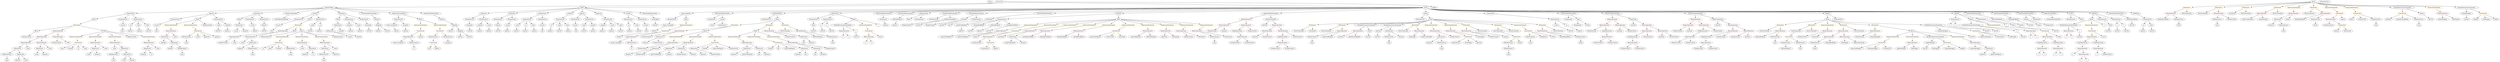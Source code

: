 strict digraph {
	graph [bb="0,0,25933,756"];
	node [label="\N"];
	Enter	[height=0.5,
		pos="10322,738",
		width=0.83628];
	IndexAccess_Unnamed_1	[color=black,
		height=0.5,
		label=IndexAccess,
		pos="3452,162",
		width=1.6402];
	MemberAccess_Unnamed_1	[color=black,
		height=0.5,
		label=MemberAccess,
		pos="3446,90",
		width=1.9174];
	IndexAccess_Unnamed_1 -> MemberAccess_Unnamed_1	[pos="e,3447.5,108.1 3450.5,143.7 3449.9,136.41 3449.2,127.73 3448.5,119.54"];
	Identifier_balances_1	[color=black,
		height=0.5,
		label=balances,
		pos="3576,90",
		width=1.1828];
	IndexAccess_Unnamed_1 -> Identifier_balances_1	[pos="e,3551.4,104.9 3479.2,145.64 3497.6,135.29 3521.9,121.55 3541.6,110.44"];
	BinaryOperation_Unnamed_35	[color=brown,
		height=0.5,
		label=BinaryOperation,
		pos="12974,522",
		width=1.9867];
	BinaryOperation_Unnamed_38	[color=brown,
		height=0.5,
		label=BinaryOperation,
		pos="12749,450",
		width=1.9867];
	BinaryOperation_Unnamed_35 -> BinaryOperation_Unnamed_38	[pos="e,12793,464.66 12930,507.42 12894,496.15 12842,480.08 12804,467.97"];
	BinaryOperation_Unnamed_36	[color=brown,
		height=0.5,
		label=BinaryOperation,
		pos="12974,450",
		width=1.9867];
	BinaryOperation_Unnamed_35 -> BinaryOperation_Unnamed_36	[pos="e,12974,468.1 12974,503.7 12974,496.41 12974,487.73 12974,479.54"];
	ElementaryTypeName_bool_1	[color=black,
		height=0.5,
		label=bool,
		pos="5687,378",
		width=0.76697];
	FunctionDefinition_transferFrom_1	[color=black,
		height=0.5,
		label=transferFrom,
		pos="1373,594",
		width=1.6402];
	Block_Unnamed_3	[color=black,
		height=0.5,
		label=Block,
		pos="1009,522",
		width=0.90558];
	FunctionDefinition_transferFrom_1 -> Block_Unnamed_3	[pos="e,1039.3,528.82 1323.9,583.56 1251.7,569.66 1117.9,543.94 1050.3,530.95"];
	ParameterList_Unnamed_15	[color=black,
		height=0.5,
		label=ParameterList,
		pos="1300,522",
		width=1.7095];
	FunctionDefinition_transferFrom_1 -> ParameterList_Unnamed_15	[pos="e,1317.5,539.71 1355.7,576.41 1346.7,567.76 1335.5,557 1325.5,547.42"];
	ParameterList_Unnamed_14	[color=black,
		height=0.5,
		label=ParameterList,
		pos="1445,522",
		width=1.7095];
	FunctionDefinition_transferFrom_1 -> ParameterList_Unnamed_14	[pos="e,1428.1,539.47 1390.1,576.41 1399.1,567.69 1410.2,556.85 1420.1,547.21"];
	VariableDeclaration_decimals	[color=black,
		height=0.5,
		label=decimals,
		pos="10102,522",
		width=1.1967];
	NumberLiteral_Unnamed_2	[color=black,
		height=0.5,
		label=NumberLiteral,
		pos="9749,450",
		width=1.765];
	VariableDeclaration_decimals -> NumberLiteral_Unnamed_2	[pos="e,9795.8,462.58 10070,509.58 10063,507.53 10056,505.55 10050,504 9949.9,479.92 9922.1,487.85 9821,468 9816.4,467.1 9811.7,466.1 \
9806.9,465.06"];
	ElementaryTypeName_uint256_15	[color=black,
		height=0.5,
		label=uint256,
		pos="9868,450",
		width=1.0442];
	VariableDeclaration_decimals -> ElementaryTypeName_uint256_15	[pos="e,9896.6,462.04 10069,509.92 10063,507.89 10056,505.83 10050,504 9990.1,486.28 9973.6,486.86 9914,468 9911.8,467.3 9909.5,466.55 \
9907.3,465.78"];
	BinaryOperation_Unnamed_59	[color=brown,
		height=0.5,
		label=BinaryOperation,
		pos="10750,378",
		width=1.9867];
	Identifier_gunsFund_1	[color=black,
		height=0.5,
		label=gunsFund,
		pos="10411,306",
		width=1.3214];
	BinaryOperation_Unnamed_59 -> Identifier_gunsFund_1	[pos="e,10447,318.32 10697,365.62 10688,363.7 10678,361.76 10669,360 10580,342.68 10556,345 10468,324 10465,323.2 10461,322.32 10458,321.4"];
	IndexAccess_Unnamed_15	[color=black,
		height=0.5,
		label=IndexAccess,
		pos="10536,306",
		width=1.6402];
	BinaryOperation_Unnamed_59 -> IndexAccess_Unnamed_15	[pos="e,10575,319.83 10707,363.09 10672,351.62 10623,335.34 10586,323.27"];
	FunctionCall_Unnamed_25	[color=orange,
		height=0.5,
		label=FunctionCall,
		pos="8169,234",
		width=1.6125];
	Identifier_Transfer_2	[color=black,
		height=0.5,
		label=Transfer,
		pos="8093,162",
		width=1.1689];
	FunctionCall_Unnamed_25 -> Identifier_Transfer_2	[pos="e,8110.1,178.75 8151,216.41 8141.2,207.41 8129,196.15 8118.3,186.29"];
	Identifier_this_3	[color=black,
		height=0.5,
		label=this,
		pos="8180,162",
		width=0.75];
	FunctionCall_Unnamed_25 -> Identifier_this_3	[pos="e,8177.3,180.1 8171.7,215.7 8172.9,208.32 8174.3,199.52 8175.6,191.25"];
	Identifier_gunsFundDeposit_6	[color=black,
		height=0.5,
		label=gunsFundDeposit,
		pos="8302,162",
		width=2.1254];
	FunctionCall_Unnamed_25 -> Identifier_gunsFundDeposit_6	[pos="e,8271.7,178.97 8197.6,217.98 8216.2,208.15 8240.9,195.16 8261.6,184.28"];
	IndexAccess_Unnamed_21	[color=black,
		height=0.5,
		label=IndexAccess,
		pos="8456,162",
		width=1.6402];
	FunctionCall_Unnamed_25 -> IndexAccess_Unnamed_21	[pos="e,8411.4,174.24 8212.6,221.83 8220.4,219.87 8228.5,217.86 8236,216 8303.5,199.46 8320.6,196.42 8388,180 8392,179.02 8396.2,178 8400.4,\
176.97"];
	IfStatement_Unnamed_11	[color=orange,
		height=0.5,
		label=IfStatement,
		pos="13655,450",
		width=1.4739];
	ThrowStatement_Unnamed_8	[color=black,
		height=0.5,
		label=ThrowStatement,
		pos="13515,378",
		width=2.0006];
	IfStatement_Unnamed_11 -> ThrowStatement_Unnamed_8	[pos="e,13546,394.46 13626,434.5 13606,424.4 13579,410.79 13556,399.58"];
	Identifier_isFinalized_3	[color=black,
		height=0.5,
		label=isFinalized,
		pos="13655,378",
		width=1.3769];
	IfStatement_Unnamed_11 -> Identifier_isFinalized_3	[pos="e,13655,396.1 13655,431.7 13655,424.41 13655,415.73 13655,407.54"];
	Identifier_require_2	[color=black,
		height=0.5,
		label=require,
		pos="10148,306",
		width=1.0026];
	Identifier_z	[color=black,
		height=0.5,
		label=z,
		pos="21222,90",
		width=0.75];
	Identifier__from_4	[color=black,
		height=0.5,
		label=_from,
		pos="637.03,162",
		width=0.93331];
	FunctionDefinition_approve_1	[color=black,
		height=0.5,
		label=approve,
		pos="2214,594",
		width=1.1412];
	ParameterList_Unnamed_20	[color=black,
		height=0.5,
		label=ParameterList,
		pos="1771,522",
		width=1.7095];
	FunctionDefinition_approve_1 -> ParameterList_Unnamed_20	[pos="e,1824.1,531.39 2175.9,586.97 2099.9,574.97 1929.1,547.97 1835.4,533.18"];
	Block_Unnamed_8	[color=black,
		height=0.5,
		label=Block,
		pos="2070,522",
		width=0.90558];
	FunctionDefinition_approve_1 -> Block_Unnamed_8	[pos="e,2093.8,534.54 2187.3,580 2163.8,568.58 2129.5,551.91 2104.1,539.55"];
	ParameterList_Unnamed_19	[color=black,
		height=0.5,
		label=ParameterList,
		pos="2286,522",
		width=1.7095];
	FunctionDefinition_approve_1 -> ParameterList_Unnamed_19	[pos="e,2269,539.55 2230.4,577.12 2239.4,568.36 2250.8,557.29 2260.9,547.45"];
	stringLiteral_Unnamed	[color=black,
		height=0.5,
		label=stringLiteral,
		pos="16415,450",
		width=1.5016];
	ParameterList_Unnamed_13	[color=black,
		height=0.5,
		label=ParameterList,
		pos="3125,522",
		width=1.7095];
	Parameter_success_3	[color=black,
		height=0.5,
		label=success,
		pos="2951,450",
		width=1.1135];
	ParameterList_Unnamed_13 -> Parameter_success_3	[pos="e,2980.1,462.71 3089.8,506.83 3061.1,495.27 3020.5,478.94 2990.6,466.92"];
	BinaryOperation_Unnamed_21	[color=brown,
		height=0.5,
		label=BinaryOperation,
		pos="16686,306",
		width=1.9867];
	NumberLiteral_Unnamed_9	[color=black,
		height=0.5,
		label=NumberLiteral,
		pos="16619,234",
		width=1.765];
	BinaryOperation_Unnamed_21 -> NumberLiteral_Unnamed_9	[pos="e,16635,251.79 16670,288.05 16662,279.63 16652,269.28 16643,259.97"];
	NumberLiteral_Unnamed_10	[color=black,
		height=0.5,
		label=NumberLiteral,
		pos="16764,234",
		width=1.765];
	BinaryOperation_Unnamed_21 -> NumberLiteral_Unnamed_10	[pos="e,16746,251.47 16705,288.41 16714,279.61 16727,268.63 16737,258.92"];
	FunctionCall_Unnamed_17	[color=orange,
		height=0.5,
		label=FunctionCall,
		pos="24434,594",
		width=1.6125];
	Identifier_tokens_2	[color=black,
		height=0.5,
		label=tokens,
		pos="24378,522",
		width=0.97489];
	FunctionCall_Unnamed_17 -> Identifier_tokens_2	[pos="e,24391,538.83 24420,576.05 24414,567.56 24405,557.11 24398,547.73"];
	Identifier_CreateGUNS_1	[color=black,
		height=0.5,
		label=CreateGUNS,
		pos="24491,522",
		width=1.6679];
	FunctionCall_Unnamed_17 -> Identifier_CreateGUNS_1	[pos="e,24477,539.79 24448,576.05 24455,567.8 24463,557.7 24470,548.54"];
	MemberAccess_Unnamed_17	[color=black,
		height=0.5,
		label=MemberAccess,
		pos="24638,522",
		width=1.9174];
	FunctionCall_Unnamed_17 -> MemberAccess_Unnamed_17	[pos="e,24598,536.89 24472,580 24504,568.89 24551,552.81 24587,540.56"];
	Identifier_x_1	[color=black,
		height=0.5,
		label=x,
		pos="21294,90",
		width=0.75];
	IfStatement_Unnamed_3	[color=orange,
		height=0.5,
		label=IfStatement,
		pos="22648,666",
		width=1.4739];
	BinaryOperation_Unnamed_61	[color=brown,
		height=0.5,
		label=BinaryOperation,
		pos="22486,594",
		width=1.9867];
	IfStatement_Unnamed_3 -> BinaryOperation_Unnamed_61	[pos="e,22521,610.14 22616,651.17 22592,640.72 22558,626.25 22531,614.61"];
	ThrowStatement_Unnamed_1	[color=black,
		height=0.5,
		label=ThrowStatement,
		pos="22648,594",
		width=2.0006];
	IfStatement_Unnamed_3 -> ThrowStatement_Unnamed_1	[pos="e,22648,612.1 22648,647.7 22648,640.41 22648,631.73 22648,623.54"];
	Identifier_gunsFundDeposit_4	[color=black,
		height=0.5,
		label=gunsFundDeposit,
		pos="19245,162",
		width=2.1254];
	FunctionDefinition_bug_txorigin40	[color=black,
		height=0.5,
		label=bug_txorigin40,
		pos="7194,594",
		width=1.8481];
	ParameterList_Unnamed_29	[color=black,
		height=0.5,
		label=ParameterList,
		pos="7048,522",
		width=1.7095];
	FunctionDefinition_bug_txorigin40 -> ParameterList_Unnamed_29	[pos="e,7079.1,537.92 7162.3,577.81 7141,567.56 7112.5,553.93 7089.4,542.82"];
	Block_Unnamed_12	[color=black,
		height=0.5,
		label=Block,
		pos="7194,522",
		width=0.90558];
	FunctionDefinition_bug_txorigin40 -> Block_Unnamed_12	[pos="e,7194,540.1 7194,575.7 7194,568.41 7194,559.73 7194,551.54"];
	ElementaryTypeName_address_1	[color=black,
		height=0.5,
		label=address,
		pos="6609,378",
		width=1.0996];
	stringLiteral_Unnamed_5	[color=black,
		height=0.5,
		label=stringLiteral,
		pos="7472,522",
		width=1.5016];
	BooleanLiteral_Unnamed_5	[color=black,
		height=0.5,
		label=BooleanLiteral,
		pos="12371,306",
		width=1.7788];
	Parameter__to_3	[color=black,
		height=0.5,
		label=_to,
		pos="1383,450",
		width=0.75];
	ElementaryTypeName_address_13	[color=black,
		height=0.5,
		label=address,
		pos="1381,378",
		width=1.0996];
	Parameter__to_3 -> ElementaryTypeName_address_13	[pos="e,1381.5,396.1 1382.5,431.7 1382.3,424.41 1382.1,415.73 1381.8,407.54"];
	ParameterList_Unnamed_25	[color=black,
		height=0.5,
		label=ParameterList,
		pos="20263,522",
		width=1.7095];
	Parameter_y	[color=black,
		height=0.5,
		label=y,
		pos="20191,450",
		width=0.75];
	ParameterList_Unnamed_25 -> Parameter_y	[pos="e,20206,465.11 20246,504.41 20236,495.06 20224,483.26 20214,473.13"];
	Parameter_x	[color=black,
		height=0.5,
		label=x,
		pos="20263,450",
		width=0.75];
	ParameterList_Unnamed_25 -> Parameter_x	[pos="e,20263,468.1 20263,503.7 20263,496.41 20263,487.73 20263,479.54"];
	Block_Unnamed_9	[color=black,
		height=0.5,
		label=Block,
		pos="3552,522",
		width=0.90558];
	IndexAccess_Unnamed_13	[color=black,
		height=0.5,
		label=IndexAccess,
		pos="3547,450",
		width=1.6402];
	Block_Unnamed_9 -> IndexAccess_Unnamed_13	[pos="e,3548.2,468.1 3550.8,503.7 3550.3,496.41 3549.7,487.73 3549.1,479.54"];
	Identifier_updatedSupply	[color=black,
		height=0.5,
		label=updatedSupply,
		pos="19708,162",
		width=1.862];
	TupleExpression_Unnamed_4	[color=black,
		height=0.5,
		label=TupleExpression,
		pos="13347,306",
		width=2.0422];
	BinaryOperation_Unnamed_33	[color=brown,
		height=0.5,
		label=BinaryOperation,
		pos="13347,234",
		width=1.9867];
	TupleExpression_Unnamed_4 -> BinaryOperation_Unnamed_33	[pos="e,13347,252.1 13347,287.7 13347,280.41 13347,271.73 13347,263.54"];
	NumberLiteral_Unnamed_45	[color=black,
		height=0.5,
		label=NumberLiteral,
		pos="6734,162",
		width=1.765];
	UserDefinedTypeName_Unnamed	[color=black,
		height=0.5,
		label=UserDefinedTypeName,
		pos="2947,522",
		width=2.7214];
	BinaryOperation_Unnamed_68	[color=brown,
		height=0.5,
		label=BinaryOperation,
		pos="19109,378",
		width=1.9867];
	BinaryOperation_Unnamed_69	[color=brown,
		height=0.5,
		label=BinaryOperation,
		pos="18965,306",
		width=1.9867];
	BinaryOperation_Unnamed_68 -> BinaryOperation_Unnamed_69	[pos="e,18997,322.49 19077,361.46 19056,351.45 19029,338.32 19007,327.46"];
	BinaryOperation_Unnamed_70	[color=brown,
		height=0.5,
		label=BinaryOperation,
		pos="19126,306",
		width=1.9867];
	BinaryOperation_Unnamed_68 -> BinaryOperation_Unnamed_70	[pos="e,19122,324.1 19113,359.7 19115,352.32 19117,343.52 19119,335.25"];
	StateVariableDeclaration_Unnamed_6	[color=black,
		height=0.5,
		label=StateVariableDeclaration,
		pos="7582,594",
		width=2.8184];
	StateVariableDeclaration_Unnamed_6 -> stringLiteral_Unnamed_5	[pos="e,7496.3,538.43 7555.7,576.23 7540.7,566.72 7521.9,554.71 7505.8,544.51"];
	VariableDeclaration_version	[color=black,
		height=0.5,
		label=version,
		pos="7582,522",
		width=1.0442];
	StateVariableDeclaration_Unnamed_6 -> VariableDeclaration_version	[pos="e,7582,540.1 7582,575.7 7582,568.41 7582,559.73 7582,551.54"];
	ExpressionStatement_Unnamed_19	[color=orange,
		height=0.5,
		label=ExpressionStatement,
		pos="10797,450",
		width=2.458];
	BinaryOperation_Unnamed_55	[color=brown,
		height=0.5,
		label=BinaryOperation,
		pos="10454,378",
		width=1.9867];
	ExpressionStatement_Unnamed_19 -> BinaryOperation_Unnamed_55	[pos="e,10508,390.3 10736,436.7 10682,426.04 10604,410.14 10535,396 10530,394.92 10524,393.78 10519,392.64"];
	Identifier_balances_18	[color=black,
		height=0.5,
		label=balances,
		pos="7368,90",
		width=1.1828];
	ParameterList_Unnamed_34	[color=black,
		height=0.5,
		label=ParameterList,
		pos="24049,738",
		width=1.7095];
	FunctionCall_Unnamed_22	[color=orange,
		height=0.5,
		label=FunctionCall,
		pos="15280,306",
		width=1.6125];
	Identifier_safeSubtract_1	[color=black,
		height=0.5,
		label=safeSubtract,
		pos="15152,234",
		width=1.5848];
	FunctionCall_Unnamed_22 -> Identifier_safeSubtract_1	[pos="e,15180,250.16 15252,289.81 15234,279.81 15210,266.6 15190,255.65"];
	Identifier_totalSupply_9	[color=black,
		height=0.5,
		label=totalSupply,
		pos="15280,234",
		width=1.4739];
	FunctionCall_Unnamed_22 -> Identifier_totalSupply_9	[pos="e,15280,252.1 15280,287.7 15280,280.41 15280,271.73 15280,263.54"];
	Identifier_gunsVal_1	[color=black,
		height=0.5,
		label=gunsVal,
		pos="15392,234",
		width=1.1274];
	FunctionCall_Unnamed_22 -> Identifier_gunsVal_1	[pos="e,15369,249.3 15305,289.46 15321,279.43 15342,266.27 15359,255.4"];
	ExpressionStatement_Unnamed_6	[color=orange,
		height=0.5,
		label=ExpressionStatement,
		pos="817.03,306",
		width=2.458];
	FunctionCall_Unnamed_1	[color=orange,
		height=0.5,
		label=FunctionCall,
		pos="818.03,234",
		width=1.6125];
	ExpressionStatement_Unnamed_6 -> FunctionCall_Unnamed_1	[pos="e,817.78,252.1 817.27,287.7 817.38,280.41 817.5,271.73 817.62,263.54"];
	BinaryOperation_Unnamed_8	[color=brown,
		height=0.5,
		label=BinaryOperation,
		pos="277.03,234",
		width=1.9867];
	IndexAccess_Unnamed_4	[color=black,
		height=0.5,
		label=IndexAccess,
		pos="182.03,162",
		width=1.6402];
	BinaryOperation_Unnamed_8 -> IndexAccess_Unnamed_4	[pos="e,203.94,179.15 254.99,216.76 242.52,207.58 226.73,195.94 213.03,185.84"];
	Identifier__value_6	[color=black,
		height=0.5,
		label=_value,
		pos="294.03,162",
		width=0.96103];
	BinaryOperation_Unnamed_8 -> Identifier__value_6	[pos="e,289.87,180.1 281.23,215.7 283.02,208.32 285.16,199.52 287.17,191.25"];
	VariableDeclaration_gunsFundDeposit	[color=black,
		height=0.5,
		label=gunsFundDeposit,
		pos="20695,522",
		width=2.1254];
	ElementaryTypeName_address_26	[color=black,
		height=0.5,
		label=address,
		pos="20950,450",
		width=1.0996];
	VariableDeclaration_gunsFundDeposit -> ElementaryTypeName_address_26	[pos="e,20920,462.12 20748,508.79 20790,498.79 20850,483.77 20902,468 20904,467.28 20907,466.51 20909,465.72"];
	Identifier_balances_13	[color=black,
		height=0.5,
		label=balances,
		pos="8384,90",
		width=1.1828];
	IndexAccess_Unnamed_19	[color=black,
		height=0.5,
		label=IndexAccess,
		pos="14999,306",
		width=1.6402];
	Identifier_balances_11	[color=black,
		height=0.5,
		label=balances,
		pos="14873,234",
		width=1.1828];
	IndexAccess_Unnamed_19 -> Identifier_balances_11	[pos="e,14898,248.9 14971,289.64 14953,279.29 14928,265.55 14908,254.44"];
	MemberAccess_Unnamed_25	[color=black,
		height=0.5,
		label=MemberAccess,
		pos="15003,234",
		width=1.9174];
	IndexAccess_Unnamed_19 -> MemberAccess_Unnamed_25	[pos="e,15002,252.1 15000,287.7 15000,280.41 15001,271.73 15001,263.54"];
	BinaryOperation_Unnamed_10	[color=brown,
		height=0.5,
		label=BinaryOperation,
		pos="1549,234",
		width=1.9867];
	IndexAccess_Unnamed_6	[color=black,
		height=0.5,
		label=IndexAccess,
		pos="1544,162",
		width=1.6402];
	BinaryOperation_Unnamed_10 -> IndexAccess_Unnamed_6	[pos="e,1545.2,180.1 1547.8,215.7 1547.3,208.41 1546.7,199.73 1546.1,191.54"];
	Identifier__value_8	[color=black,
		height=0.5,
		label=_value,
		pos="1656,162",
		width=0.96103];
	BinaryOperation_Unnamed_10 -> Identifier__value_8	[pos="e,1635,176.79 1573.8,216.76 1589.3,206.64 1609.4,193.53 1625.8,182.79"];
	ElementaryTypeName_address_23	[color=black,
		height=0.5,
		label=address,
		pos="4825,306",
		width=1.0996];
	ElementaryTypeName_bool_3	[color=black,
		height=0.5,
		label=bool,
		pos="2844,378",
		width=0.76697];
	Parameter_success_3 -> ElementaryTypeName_bool_3	[pos="e,2863,391.44 2929.1,434.67 2912.7,423.93 2890.1,409.16 2872.4,397.53"];
	MemberAccess_Unnamed_26	[color=black,
		height=0.5,
		label=MemberAccess,
		pos="15928,306",
		width=1.9174];
	Identifier_msg_16	[color=black,
		height=0.5,
		label=msg,
		pos="15928,234",
		width=0.75];
	MemberAccess_Unnamed_26 -> Identifier_msg_16	[pos="e,15928,252.1 15928,287.7 15928,280.41 15928,271.73 15928,263.54"];
	IfStatement_Unnamed_1	[color=orange,
		height=0.5,
		label=IfStatement,
		pos="815.03,450",
		width=1.4739];
	Block_Unnamed_3 -> IfStatement_Unnamed_1	[pos="e,850.47,463.79 982.46,511.41 951.29,500.17 899.07,481.33 861.23,467.67"];
	Identifier_gunsFundDeposit_9	[color=black,
		height=0.5,
		label=gunsFundDeposit,
		pos="6880,90",
		width=2.1254];
	BinaryOperation_Unnamed_72	[color=brown,
		height=0.5,
		label=BinaryOperation,
		pos="19807,234",
		width=1.9867];
	BinaryOperation_Unnamed_72 -> Identifier_updatedSupply	[pos="e,19731,179.31 19784,216.59 19771,207.46 19755,195.96 19740,185.95"];
	Identifier_totalSupply_6	[color=black,
		height=0.5,
		label=totalSupply,
		pos="19846,162",
		width=1.4739];
	BinaryOperation_Unnamed_72 -> Identifier_totalSupply_6	[pos="e,19836,180.1 19817,215.7 19821,207.98 19826,198.71 19831,190.11"];
	NumberLiteral_Unnamed_27	[color=black,
		height=0.5,
		label=NumberLiteral,
		pos="12861,234",
		width=1.765];
	ParameterList_Unnamed_2	[color=black,
		height=0.5,
		label=ParameterList,
		pos="6607,522",
		width=1.7095];
	Parameter__to	[color=black,
		height=0.5,
		label=_to,
		pos="6608,450",
		width=0.75];
	ParameterList_Unnamed_2 -> Parameter__to	[pos="e,6607.8,468.1 6607.3,503.7 6607.4,496.41 6607.5,487.73 6607.6,479.54"];
	Parameter__value	[color=black,
		height=0.5,
		label=_value,
		pos="6690,450",
		width=0.96103];
	ParameterList_Unnamed_2 -> Parameter__value	[pos="e,6672.3,465.95 6626.3,504.76 6637.3,495.43 6651.4,483.57 6663.5,473.36"];
	ThrowStatement_Unnamed_10	[color=black,
		height=0.5,
		label=ThrowStatement,
		pos="14602,378",
		width=2.0006];
	ElementaryTypeName_string_2	[color=black,
		height=0.5,
		label=string,
		pos="7479,450",
		width=0.864];
	IfStatement_Unnamed_19	[color=orange,
		height=0.5,
		label=IfStatement,
		pos="7707,450",
		width=1.4739];
	BinaryOperation_Unnamed_86	[color=brown,
		height=0.5,
		label=BinaryOperation,
		pos="7136,378",
		width=1.9867];
	IfStatement_Unnamed_19 -> BinaryOperation_Unnamed_86	[pos="e,7203.1,384.6 7668.2,437.32 7660.6,435.31 7652.6,433.42 7645,432 7564.6,416.88 7336.1,396.06 7214.5,385.59"];
	Block_Unnamed_23	[color=black,
		height=0.5,
		label=Block,
		pos="7410,378",
		width=0.90558];
	IfStatement_Unnamed_19 -> Block_Unnamed_23	[pos="e,7440.2,385.34 7667.1,437.76 7659.8,435.78 7652.2,433.78 7645,432 7577.5,415.14 7498.5,397.8 7451.4,387.74"];
	ElementaryTypeName_uint256_14	[color=black,
		height=0.5,
		label=uint256,
		pos="4920,306",
		width=1.0442];
	Identifier_z_4	[color=black,
		height=0.5,
		label=z,
		pos="21573,18",
		width=0.75];
	NumberLiteral_Unnamed_36	[color=black,
		height=0.5,
		label=NumberLiteral,
		pos="15140,306",
		width=1.765];
	Identifier__to_1	[color=black,
		height=0.5,
		label=_to,
		pos="2778,162",
		width=0.75];
	BinaryOperation_Unnamed_14	[color=brown,
		height=0.5,
		label=BinaryOperation,
		pos="1803,378",
		width=1.9867];
	IndexAccess_Unnamed_11	[color=black,
		height=0.5,
		label=IndexAccess,
		pos="1715,306",
		width=1.6402];
	BinaryOperation_Unnamed_14 -> IndexAccess_Unnamed_11	[pos="e,1735.4,323.23 1782.2,360.41 1770.8,351.37 1756.6,340.03 1744.1,330.13"];
	Identifier__value_12	[color=black,
		height=0.5,
		label=_value,
		pos="1827,306",
		width=0.96103];
	BinaryOperation_Unnamed_14 -> Identifier__value_12	[pos="e,1821.2,324.1 1809,359.7 1811.5,352.24 1814.6,343.32 1817.4,334.97"];
	ParameterList_Unnamed_33	[color=black,
		height=0.5,
		label=ParameterList,
		pos="10487,522",
		width=1.7095];
	Parameter__gunsFundDeposit	[color=black,
		height=0.5,
		label=_gunsFundDeposit,
		pos="10078,450",
		width=2.264];
	ParameterList_Unnamed_33 -> Parameter__gunsFundDeposit	[pos="e,10138,462.61 10442,509.4 10434,507.45 10425,505.57 10417,504 10307,482.78 10278,486.38 10168,468 10162,466.95 10155,465.8 10149,\
464.62"];
	Parameter__fundingEndBlock	[color=black,
		height=0.5,
		label=_fundingEndBlock,
		pos="10258,450",
		width=2.2362];
	ParameterList_Unnamed_33 -> Parameter__fundingEndBlock	[pos="e,10304,465.15 10446,508.32 10409,497.17 10356,480.83 10315,468.45"];
	Parameter__ethFundDeposit	[color=black,
		height=0.5,
		label=_ethFundDeposit,
		pos="10432,450",
		width=2.0838];
	ParameterList_Unnamed_33 -> Parameter__ethFundDeposit	[pos="e,10445,467.79 10474,504.05 10467,495.89 10459,485.91 10452,476.82"];
	Parameter__fundingStartBlock	[color=black,
		height=0.5,
		label=_fundingStartBlock,
		pos="10608,450",
		width=2.3055];
	ParameterList_Unnamed_33 -> Parameter__fundingStartBlock	[pos="e,10580,467.22 10514,505.46 10530,495.88 10552,483.44 10570,472.87"];
	TupleExpression_Unnamed_2	[color=black,
		height=0.5,
		label=TupleExpression,
		pos="17696,306",
		width=2.0422];
	BinaryOperation_Unnamed_25	[color=brown,
		height=0.5,
		label=BinaryOperation,
		pos="17696,234",
		width=1.9867];
	TupleExpression_Unnamed_2 -> BinaryOperation_Unnamed_25	[pos="e,17696,252.1 17696,287.7 17696,280.41 17696,271.73 17696,263.54"];
	MemberAccess_Unnamed_7	[color=black,
		height=0.5,
		label=MemberAccess,
		pos="4541,306",
		width=1.9174];
	FunctionCall_Unnamed_4	[color=orange,
		height=0.5,
		label=FunctionCall,
		pos="4541,234",
		width=1.6125];
	MemberAccess_Unnamed_7 -> FunctionCall_Unnamed_4	[pos="e,4541,252.1 4541,287.7 4541,280.41 4541,271.73 4541,263.54"];
	BinaryOperation_Unnamed_81	[color=brown,
		height=0.5,
		label=BinaryOperation,
		pos="14118,378",
		width=1.9867];
	Identifier_gunsVal_2	[color=black,
		height=0.5,
		label=gunsVal,
		pos="13952,306",
		width=1.1274];
	BinaryOperation_Unnamed_81 -> Identifier_gunsVal_2	[pos="e,13981,319.09 14082,361.98 14056,350.67 14019,335.17 13991,323.51"];
	Identifier_tokenExchangeRate_1	[color=black,
		height=0.5,
		label=tokenExchangeRate,
		pos="14095,306",
		width=2.3333];
	BinaryOperation_Unnamed_81 -> Identifier_tokenExchangeRate_1	[pos="e,14101,324.1 14112,359.7 14110,352.24 14107,343.32 14104,334.97"];
	NumberLiteral_Unnamed_1	[color=black,
		height=0.5,
		label=NumberLiteral,
		pos="591.03,234",
		width=1.765];
	FunctionDefinition_mistakenTokens	[color=black,
		height=0.5,
		label=mistakenTokens,
		pos="8167,594",
		width=1.9729];
	ParameterList_Unnamed_38	[color=black,
		height=0.5,
		label=ParameterList,
		pos="8055,522",
		width=1.7095];
	FunctionDefinition_mistakenTokens -> ParameterList_Unnamed_38	[pos="e,8080.1,538.67 8141.1,576.76 8125.7,567.18 8106.1,554.92 8089.5,544.53"];
	Block_Unnamed_21	[color=black,
		height=0.5,
		label=Block,
		pos="8167,522",
		width=0.90558];
	FunctionDefinition_mistakenTokens -> Block_Unnamed_21	[pos="e,8167,540.1 8167,575.7 8167,568.41 8167,559.73 8167,551.54"];
	IndexAccess_Unnamed_29	[color=black,
		height=0.5,
		label=IndexAccess,
		pos="6875,162",
		width=1.6402];
	Identifier_balances_21	[color=black,
		height=0.5,
		label=balances,
		pos="6598,90",
		width=1.1828];
	IndexAccess_Unnamed_29 -> Identifier_balances_21	[pos="e,6630.3,102.27 6830.8,149.8 6822.9,147.84 6814.7,145.84 6807,144 6737,127.27 6718.4,127.41 6649,108 6646.4,107.28 6643.8,106.51 \
6641.2,105.7"];
	NumberLiteral_Unnamed_44	[color=black,
		height=0.5,
		label=NumberLiteral,
		pos="6722,90",
		width=1.765];
	IndexAccess_Unnamed_29 -> NumberLiteral_Unnamed_44	[pos="e,6754.5,105.85 6843.3,146.5 6820.6,136.09 6789.7,121.95 6764.8,110.55"];
	Identifier_msg	[color=black,
		height=0.5,
		label=msg,
		pos="2664,90",
		width=0.75];
	ElementaryTypeName_string	[color=black,
		height=0.5,
		label=string,
		pos="16518,450",
		width=0.864];
	NumberLiteral_Unnamed	[color=black,
		height=0.5,
		label=NumberLiteral,
		pos="2349,234",
		width=1.765];
	Identifier_y_5	[color=black,
		height=0.5,
		label=y,
		pos="21492,90",
		width=0.75];
	IfStatement_Unnamed_7	[color=orange,
		height=0.5,
		label=IfStatement,
		pos="18466,450",
		width=1.4739];
	ThrowStatement_Unnamed_5	[color=black,
		height=0.5,
		label=ThrowStatement,
		pos="18304,378",
		width=2.0006];
	IfStatement_Unnamed_7 -> ThrowStatement_Unnamed_5	[pos="e,18339,394.14 18434,435.17 18410,424.72 18376,410.25 18349,398.61"];
	BinaryOperation_Unnamed_67	[color=brown,
		height=0.5,
		label=BinaryOperation,
		pos="18466,378",
		width=1.9867];
	IfStatement_Unnamed_7 -> BinaryOperation_Unnamed_67	[pos="e,18466,396.1 18466,431.7 18466,424.41 18466,415.73 18466,407.54"];
	ElementaryTypeName_uint256_20	[color=black,
		height=0.5,
		label=uint256,
		pos="17840,450",
		width=1.0442];
	VariableDeclarationStatement_Unnamed_2	[color=black,
		height=0.5,
		label=VariableDeclarationStatement,
		pos="21426,450",
		width=3.3174];
	BinaryOperation_Unnamed_46	[color=brown,
		height=0.5,
		label=BinaryOperation,
		pos="21426,378",
		width=1.9867];
	VariableDeclarationStatement_Unnamed_2 -> BinaryOperation_Unnamed_46	[pos="e,21426,396.1 21426,431.7 21426,424.41 21426,415.73 21426,407.54"];
	VariableDeclaration_z_2	[color=black,
		height=0.5,
		label=z,
		pos="21548,378",
		width=0.75];
	VariableDeclarationStatement_Unnamed_2 -> VariableDeclaration_z_2	[pos="e,21528,390.38 21455,432.23 21474,421.26 21499,406.97 21518,395.96"];
	BinaryOperation_Unnamed_48	[color=brown,
		height=0.5,
		label=BinaryOperation,
		pos="21762,162",
		width=1.9867];
	Identifier_x_5	[color=black,
		height=0.5,
		label=x,
		pos="21750,90",
		width=0.75];
	BinaryOperation_Unnamed_48 -> Identifier_x_5	[pos="e,21753,108.1 21759,143.7 21758,136.32 21756,127.52 21755,119.25"];
	NumberLiteral_Unnamed_30	[color=black,
		height=0.5,
		label=NumberLiteral,
		pos="21859,90",
		width=1.765];
	BinaryOperation_Unnamed_48 -> NumberLiteral_Unnamed_30	[pos="e,21837,107.15 21785,144.76 21797,135.58 21813,123.94 21827,113.84"];
	Parameter__value_1	[color=black,
		height=0.5,
		label=_value,
		pos="5425,450",
		width=0.96103];
	ElementaryTypeName_uint256_3	[color=black,
		height=0.5,
		label=uint256,
		pos="5410,378",
		width=1.0442];
	Parameter__value_1 -> ElementaryTypeName_uint256_3	[pos="e,5413.7,396.1 5421.3,431.7 5419.7,424.32 5417.9,415.52 5416.1,407.25"];
	ElementaryTypeName_bool_4	[color=black,
		height=0.5,
		label=bool,
		pos="1296,378",
		width=0.76697];
	Identifier_ethFundDeposit_2	[color=black,
		height=0.5,
		label=ethFundDeposit,
		pos="18504,162",
		width=1.9452];
	FunctionCall_Unnamed_8	[color=orange,
		height=0.5,
		label=FunctionCall,
		pos="6988,378",
		width=1.6125];
	Identifier_require_1	[color=black,
		height=0.5,
		label=require,
		pos="6531,306",
		width=1.0026];
	FunctionCall_Unnamed_8 -> Identifier_require_1	[pos="e,6557.8,318.4 6945.7,365.28 6937.6,363.3 6929.1,361.43 6921,360 6769.2,332.97 6726,359.53 6576,324 6573.6,323.42 6571.1,322.74 \
6568.6,322"];
	BinaryOperation_Unnamed_45	[color=brown,
		height=0.5,
		label=BinaryOperation,
		pos="6657,306",
		width=1.9867];
	FunctionCall_Unnamed_8 -> BinaryOperation_Unnamed_45	[pos="e,6709.9,318.37 6944.9,365.67 6937,363.71 6928.8,361.74 6921,360 6839.7,341.75 6818.7,340.66 6737,324 6731.8,322.94 6726.4,321.82 \
6721,320.69"];
	NumberLiteral_Unnamed_35	[color=black,
		height=0.5,
		label=NumberLiteral,
		pos="15544,306",
		width=1.765];
	ParameterList_Unnamed_21	[color=black,
		height=0.5,
		label=ParameterList,
		pos="3669,522",
		width=1.7095];
	Parameter__spender_3	[color=black,
		height=0.5,
		label=_spender,
		pos="3669,450",
		width=1.2521];
	ParameterList_Unnamed_21 -> Parameter__spender_3	[pos="e,3669,468.1 3669,503.7 3669,496.41 3669,487.73 3669,479.54"];
	Parameter__owner_3	[color=black,
		height=0.5,
		label=_owner,
		pos="3771,450",
		width=1.0719];
	ParameterList_Unnamed_21 -> Parameter__owner_3	[pos="e,3750.2,465.32 3692.4,504.94 3706.8,495.05 3725.5,482.26 3741,471.62"];
	Identifier_x	[color=black,
		height=0.5,
		label=x,
		pos="21010,306",
		width=0.75];
	BinaryOperation_Unnamed_47	[color=brown,
		height=0.5,
		label=BinaryOperation,
		pos="21680,306",
		width=1.9867];
	TupleExpression_Unnamed_9	[color=black,
		height=0.5,
		label=TupleExpression,
		pos="21597,234",
		width=2.0422];
	BinaryOperation_Unnamed_47 -> TupleExpression_Unnamed_9	[pos="e,21617,251.71 21660,288.41 21650,279.67 21637,268.79 21626,259.13"];
	TupleExpression_Unnamed_8	[color=black,
		height=0.5,
		label=TupleExpression,
		pos="21762,234",
		width=2.0422];
	BinaryOperation_Unnamed_47 -> TupleExpression_Unnamed_8	[pos="e,21742,251.71 21699,288.41 21710,279.67 21722,268.79 21734,259.13"];
	FunctionDefinition_balanceOf_1	[color=black,
		height=0.5,
		label=balanceOf,
		pos="2698,594",
		width=1.3491];
	Block_Unnamed_6	[color=black,
		height=0.5,
		label=Block,
		pos="2516,522",
		width=0.90558];
	FunctionDefinition_balanceOf_1 -> Block_Unnamed_6	[pos="e,2541.6,533.74 2664.3,580.68 2635.6,570.13 2593.5,554.42 2557,540 2555.3,539.32 2553.5,538.62 2551.8,537.9"];
	ParameterList_Unnamed_16	[color=black,
		height=0.5,
		label=ParameterList,
		pos="2628,522",
		width=1.7095];
	FunctionDefinition_balanceOf_1 -> ParameterList_Unnamed_16	[pos="e,2644.7,539.63 2681.8,576.76 2673.2,568.14 2662.4,557.36 2652.8,547.73"];
	ParameterList_Unnamed_17	[color=black,
		height=0.5,
		label=ParameterList,
		pos="2769,522",
		width=1.7095];
	FunctionDefinition_balanceOf_1 -> ParameterList_Unnamed_17	[pos="e,2752.2,539.63 2714.5,576.76 2723.3,568.06 2734.4,557.15 2744.2,547.43"];
	ParameterList_Unnamed_4	[color=black,
		height=0.5,
		label=ParameterList,
		pos="5529,522",
		width=1.7095];
	ParameterList_Unnamed_4 -> Parameter__value_1	[pos="e,5445.6,464.86 5505.2,504.94 5490.3,494.91 5471,481.92 5455,471.19"];
	Parameter__to_1	[color=black,
		height=0.5,
		label=_to,
		pos="5508,450",
		width=0.75];
	ParameterList_Unnamed_4 -> Parameter__to_1	[pos="e,5513.2,468.1 5523.8,503.7 5521.6,496.24 5518.9,487.32 5516.4,478.97"];
	Parameter__from	[color=black,
		height=0.5,
		label=_from,
		pos="5590,450",
		width=0.93331];
	ParameterList_Unnamed_4 -> Parameter__from	[pos="e,5576.2,466.83 5543.8,504.05 5551.3,495.47 5560.5,484.89 5568.7,475.44"];
	ParameterList_Unnamed_7	[color=black,
		height=0.5,
		label=ParameterList,
		pos="6034,522",
		width=1.7095];
	Parameter_success_2	[color=black,
		height=0.5,
		label=success,
		pos="6034,450",
		width=1.1135];
	ParameterList_Unnamed_7 -> Parameter_success_2	[pos="e,6034,468.1 6034,503.7 6034,496.41 6034,487.73 6034,479.54"];
	Block_Unnamed_13	[color=black,
		height=0.5,
		label=Block,
		pos="21656,522",
		width=0.90558];
	Block_Unnamed_13 -> VariableDeclarationStatement_Unnamed_2	[pos="e,21482,466.3 21630,511.17 21623,508.74 21616,506.2 21609,504 21571,491.63 21528,479.12 21493,469.36"];
	ExpressionStatement_Unnamed_14	[color=orange,
		height=0.5,
		label=ExpressionStatement,
		pos="21652,450",
		width=2.458];
	Block_Unnamed_13 -> ExpressionStatement_Unnamed_14	[pos="e,21653,468.1 21655,503.7 21655,496.41 21654,487.73 21654,479.54"];
	Identifier_z_5	[color=black,
		height=0.5,
		label=z,
		pos="21785,450",
		width=0.75];
	Block_Unnamed_13 -> Identifier_z_5	[pos="e,21765,462.08 21679,508.65 21700,497.21 21731,480.12 21755,467.52"];
	FunctionDefinition_safeSubtract	[color=black,
		height=0.5,
		label=safeSubtract,
		pos="8767,594",
		width=1.5848];
	ParameterList_Unnamed_28	[color=black,
		height=0.5,
		label=ParameterList,
		pos="8540,522",
		width=1.7095];
	FunctionDefinition_safeSubtract -> ParameterList_Unnamed_28	[pos="e,8581.3,535.73 8727.2,580.73 8689.7,569.16 8633.3,551.76 8592.2,539.09"];
	ParameterList_Unnamed_27	[color=black,
		height=0.5,
		label=ParameterList,
		pos="8685,522",
		width=1.7095];
	FunctionDefinition_safeSubtract -> ParameterList_Unnamed_27	[pos="e,8704.2,539.39 8748,576.76 8737.5,567.82 8724.3,556.55 8712.7,546.64"];
	Block_Unnamed_11	[color=black,
		height=0.5,
		label=Block,
		pos="8962,522",
		width=0.90558];
	FunctionDefinition_safeSubtract -> Block_Unnamed_11	[pos="e,8935.2,532.62 8803.7,579.83 8838.3,567.43 8889.8,548.94 8924.6,536.45"];
	ElementaryTypeName_address_3	[color=black,
		height=0.5,
		label=address,
		pos="5505,378",
		width=1.0996];
	ExpressionStatement_Unnamed_15	[color=orange,
		height=0.5,
		label=ExpressionStatement,
		pos="10992,450",
		width=2.458];
	FunctionCall_Unnamed_10	[color=orange,
		height=0.5,
		label=FunctionCall,
		pos="10602,378",
		width=1.6125];
	ExpressionStatement_Unnamed_15 -> FunctionCall_Unnamed_10	[pos="e,10645,390.46 10927,437.54 10916,435.67 10905,433.76 10894,432 10794,415.35 10768,416.47 10669,396 10665,395.11 10660,394.13 10656,\
393.1"];
	Identifier_isFinalized_1	[color=black,
		height=0.5,
		label=isFinalized,
		pos="23111,594",
		width=1.3769];
	Parameter_owner_txorigin18	[color=black,
		height=0.5,
		label=owner_txorigin18,
		pos="4119,450",
		width=2.0976];
	ElementaryTypeName_address_16	[color=black,
		height=0.5,
		label=address,
		pos="4168,378",
		width=1.0996];
	Parameter_owner_txorigin18 -> ElementaryTypeName_address_16	[pos="e,4156.6,395.31 4130.9,432.05 4136.6,423.85 4143.6,413.83 4150,404.71"];
	NumberLiteral_Unnamed_31	[color=black,
		height=0.5,
		label=NumberLiteral,
		pos="10161,234",
		width=1.765];
	VariableDeclaration_allowed	[color=black,
		height=0.5,
		label=allowed,
		pos="4632,522",
		width=1.0858];
	Mapping_Unnamed_1	[color=black,
		height=0.5,
		label=Mapping,
		pos="4759,450",
		width=1.2105];
	VariableDeclaration_allowed -> Mapping_Unnamed_1	[pos="e,4733.7,464.93 4656.5,507.5 4675.6,496.99 4702.3,482.24 4723.7,470.45"];
	Identifier_fundingStartBlock_1	[color=black,
		height=0.5,
		label=fundingStartBlock,
		pos="22404,522",
		width=2.1669];
	Parameter__recipient	[color=black,
		height=0.5,
		label=_recipient,
		pos="4260,450",
		width=1.3076];
	ElementaryTypeName_address_15	[color=black,
		height=0.5,
		label=address,
		pos="4265,378",
		width=1.0996];
	Parameter__recipient -> ElementaryTypeName_address_15	[pos="e,4263.8,396.1 4261.3,431.7 4261.8,424.41 4262.4,415.73 4263,407.54"];
	Identifier__value	[color=black,
		height=0.5,
		label=_value,
		pos="2552,234",
		width=0.96103];
	Parameter_success	[color=black,
		height=0.5,
		label=success,
		pos="6784,450",
		width=1.1135];
	ElementaryTypeName_bool	[color=black,
		height=0.5,
		label=bool,
		pos="6787,378",
		width=0.76697];
	Parameter_success -> ElementaryTypeName_bool	[pos="e,6786.3,396.1 6784.8,431.7 6785.1,424.41 6785.5,415.73 6785.8,407.54"];
	ThrowStatement_Unnamed_3	[color=black,
		height=0.5,
		label=ThrowStatement,
		pos="22810,594",
		width=2.0006];
	Block_Unnamed_22	[color=black,
		height=0.5,
		label=Block,
		pos="7936,378",
		width=0.90558];
	ExpressionStatement_Unnamed_37	[color=orange,
		height=0.5,
		label=ExpressionStatement,
		pos="7712,306",
		width=2.458];
	Block_Unnamed_22 -> ExpressionStatement_Unnamed_37	[pos="e,7758.7,321.57 7908.1,368.28 7873.6,357.5 7814.1,338.89 7769.6,325"];
	ExpressionStatement_Unnamed_36	[color=orange,
		height=0.5,
		label=ExpressionStatement,
		pos="7907,306",
		width=2.458];
	Block_Unnamed_22 -> ExpressionStatement_Unnamed_36	[pos="e,7914.2,324.28 7929,360.05 7925.8,352.43 7922,343.23 7918.5,334.65"];
	ExpressionStatement_Unnamed_38	[color=orange,
		height=0.5,
		label=ExpressionStatement,
		pos="8102,306",
		width=2.458];
	Block_Unnamed_22 -> ExpressionStatement_Unnamed_38	[pos="e,8064.9,322.68 7961.2,366.37 7985.9,355.97 8024.1,339.87 8054.5,327.06"];
	FunctionCall_Unnamed_10 -> Identifier_require_2	[pos="e,10175,318.4 10560,365.28 10552,363.31 10543,361.43 10535,360 10385,333.14 10342,359.3 10193,324 10191,323.42 10188,322.74 10186,\
322"];
	BinaryOperation_Unnamed_51	[color=brown,
		height=0.5,
		label=BinaryOperation,
		pos="10274,306",
		width=1.9867];
	FunctionCall_Unnamed_10 -> BinaryOperation_Unnamed_51	[pos="e,10327,318.35 10559,365.69 10551,363.72 10543,361.75 10535,360 10455,341.91 10434,340.52 10354,324 10349,322.93 10343,321.81 10338,\
320.68"];
	ExpressionStatement_Unnamed_7	[color=orange,
		height=0.5,
		label=ExpressionStatement,
		pos="4414,450",
		width=2.458];
	FunctionCall_Unnamed_2	[color=orange,
		height=0.5,
		label=FunctionCall,
		pos="4414,378",
		width=1.6125];
	ExpressionStatement_Unnamed_7 -> FunctionCall_Unnamed_2	[pos="e,4414,396.1 4414,431.7 4414,424.41 4414,415.73 4414,407.54"];
	FunctionCall_Unnamed_15	[color=orange,
		height=0.5,
		label=FunctionCall,
		pos="24913,594",
		width=1.6125];
	Identifier_safeMult	[color=black,
		height=0.5,
		label=safeMult,
		pos="24768,522",
		width=1.1828];
	FunctionCall_Unnamed_15 -> Identifier_safeMult	[pos="e,24795,536.24 24883,578.33 24860,567.5 24830,552.7 24806,541.14"];
	Identifier_tokenExchangeRate	[color=black,
		height=0.5,
		label=tokenExchangeRate,
		pos="24913,522",
		width=2.3333];
	FunctionCall_Unnamed_15 -> Identifier_tokenExchangeRate	[pos="e,24913,540.1 24913,575.7 24913,568.41 24913,559.73 24913,551.54"];
	MemberAccess_Unnamed_15	[color=black,
		height=0.5,
		label=MemberAccess,
		pos="25084,522",
		width=1.9174];
	FunctionCall_Unnamed_15 -> MemberAccess_Unnamed_15	[pos="e,25048,537.7 24947,579 24973,568.39 25009,553.69 25038,542.01"];
	BinaryOperation_Unnamed_60	[color=brown,
		height=0.5,
		label=BinaryOperation,
		pos="24163,522",
		width=1.9867];
	NumberLiteral_Unnamed_32	[color=black,
		height=0.5,
		label=NumberLiteral,
		pos="24140,450",
		width=1.765];
	BinaryOperation_Unnamed_60 -> NumberLiteral_Unnamed_32	[pos="e,24146,468.1 24157,503.7 24155,496.24 24152,487.32 24149,478.97"];
	FunctionCall_Unnamed_14	[color=orange,
		height=0.5,
		label=FunctionCall,
		pos="24280,450",
		width=1.6125];
	BinaryOperation_Unnamed_60 -> FunctionCall_Unnamed_14	[pos="e,24254,466.5 24190,504.94 24206,495.29 24227,482.89 24244,472.41"];
	UnaryOperation_Unnamed	[color=black,
		height=0.5,
		label=UnaryOperation,
		pos="18626,378",
		width=1.9452];
	FunctionCall_Unnamed_18	[color=orange,
		height=0.5,
		label=FunctionCall,
		pos="18554,306",
		width=1.6125];
	UnaryOperation_Unnamed -> FunctionCall_Unnamed_18	[pos="e,18571,323.47 18609,360.41 18600,351.69 18589,340.85 18579,331.21"];
	NumberLiteral_Unnamed_40	[color=black,
		height=0.5,
		label=NumberLiteral,
		pos="6810,306",
		width=1.765];
	BinaryOperation_Unnamed_86 -> NumberLiteral_Unnamed_40	[pos="e,6857.5,318.22 7082.4,365.75 7073.3,363.83 7063.9,361.86 7055,360 6978.6,343.98 6959.3,340.86 6883,324 6878.3,322.94 6873.3,321.83 \
6868.3,320.7"];
	IndexAccess_Unnamed_25	[color=black,
		height=0.5,
		label=IndexAccess,
		pos="6951,306",
		width=1.6402];
	BinaryOperation_Unnamed_86 -> IndexAccess_Unnamed_25	[pos="e,6987.1,320.65 7097.7,362.5 7068.6,351.5 7028.5,336.33 6997.6,324.63"];
	ElementaryTypeName_uint256_2	[color=black,
		height=0.5,
		label=uint256,
		pos="6704,378",
		width=1.0442];
	StateVariableDeclaration_Unnamed_7	[color=black,
		height=0.5,
		label=StateVariableDeclaration,
		pos="9268,594",
		width=2.8184];
	VariableDeclaration_hostAccount	[color=black,
		height=0.5,
		label=hostAccount,
		pos="9268,522",
		width=1.6264];
	StateVariableDeclaration_Unnamed_7 -> VariableDeclaration_hostAccount	[pos="e,9268,540.1 9268,575.7 9268,568.41 9268,559.73 9268,551.54"];
	VariableDeclarationStatement_Unnamed	[color=black,
		height=0.5,
		label=VariableDeclarationStatement,
		pos="20427,450",
		width=3.3174];
	VariableDeclaration_z	[color=black,
		height=0.5,
		label=z,
		pos="20860,378",
		width=0.75];
	VariableDeclarationStatement_Unnamed -> VariableDeclaration_z	[pos="e,20834,383.2 20506,436.16 20600,420.98 20753,396.33 20823,385.02"];
	BinaryOperation_Unnamed_39	[color=brown,
		height=0.5,
		label=BinaryOperation,
		pos="21010,378",
		width=1.9867];
	VariableDeclarationStatement_Unnamed -> BinaryOperation_Unnamed_39	[pos="e,20951,388.35 20514,437.27 20528,435.44 20542,433.63 20556,432 20707,414.07 20745,415.21 20896,396 20910,394.21 20925,392.12 20939,\
390.02"];
	NumberLiteral_Unnamed_21	[color=black,
		height=0.5,
		label=NumberLiteral,
		pos="17413,378",
		width=1.765];
	ElementaryTypeName_uint256_40	[color=black,
		height=0.5,
		label=uint256,
		pos="20403,306",
		width=1.0442];
	ExpressionStatement_Unnamed_9	[color=orange,
		height=0.5,
		label=ExpressionStatement,
		pos="1803,450",
		width=2.458];
	ExpressionStatement_Unnamed_9 -> BinaryOperation_Unnamed_14	[pos="e,1803,396.1 1803,431.7 1803,424.41 1803,415.73 1803,407.54"];
	VariableDeclaration_remainingSupply	[color=black,
		height=0.5,
		label=remainingSupply,
		pos="20111,378",
		width=2.0145];
	VariableDeclaration_remainingSupply -> ElementaryTypeName_uint256_40	[pos="e,20374,318.05 20168,366.83 20218,357.44 20293,342.22 20356,324 20359,323.27 20361,322.48 20364,321.64"];
	ParameterList_Unnamed_3	[color=black,
		height=0.5,
		label=ParameterList,
		pos="6748,522",
		width=1.7095];
	ParameterList_Unnamed_3 -> Parameter_success	[pos="e,6775.5,467.62 6756.9,503.7 6761,495.87 6765.8,486.44 6770.3,477.73"];
	BinaryOperation_Unnamed_13	[color=brown,
		height=0.5,
		label=BinaryOperation,
		pos="4289,306",
		width=1.9867];
	FunctionCall_Unnamed_2 -> BinaryOperation_Unnamed_13	[pos="e,4317.4,322.89 4386.9,361.81 4369.5,352.06 4346.6,339.26 4327.4,328.48"];
	Identifier_require	[color=black,
		height=0.5,
		label=require,
		pos="4415,306",
		width=1.0026];
	FunctionCall_Unnamed_2 -> Identifier_require	[pos="e,4414.8,324.1 4414.3,359.7 4414.4,352.41 4414.5,343.73 4414.6,335.54"];
	ElementaryTypeName_uint256_41	[color=black,
		height=0.5,
		label=uint256,
		pos="19955,162",
		width=1.0442];
	BinaryOperation_Unnamed_84	[color=brown,
		height=0.5,
		label=BinaryOperation,
		pos="7838,234",
		width=1.9867];
	IndexAccess_Unnamed_22	[color=black,
		height=0.5,
		label=IndexAccess,
		pos="7838,162",
		width=1.6402];
	BinaryOperation_Unnamed_84 -> IndexAccess_Unnamed_22	[pos="e,7838,180.1 7838,215.7 7838,208.41 7838,199.73 7838,191.54"];
	IndexAccess_Unnamed_23	[color=black,
		height=0.5,
		label=IndexAccess,
		pos="7974,162",
		width=1.6402];
	BinaryOperation_Unnamed_84 -> IndexAccess_Unnamed_23	[pos="e,7945,177.94 7868.5,217.29 7888.2,207.18 7913.9,193.93 7935.1,183.06"];
	MemberAccess_Unnamed_3	[color=black,
		height=0.5,
		label=MemberAccess,
		pos="69.028,90",
		width=1.9174];
	IndexAccess_Unnamed_4 -> MemberAccess_Unnamed_3	[pos="e,95.086,107.14 156.67,145.29 141.33,135.79 121.54,123.53 104.64,113.06"];
	IndexAccess_Unnamed_5	[color=black,
		height=0.5,
		label=IndexAccess,
		pos="215.03,90",
		width=1.6402];
	IndexAccess_Unnamed_4 -> IndexAccess_Unnamed_5	[pos="e,206.96,108.1 190.19,143.7 193.78,136.07 198.1,126.92 202.11,118.4"];
	Identifier_Transfer_1	[color=black,
		height=0.5,
		label=Transfer,
		pos="731.03,162",
		width=1.1689];
	Parameter_owner_txorigin40	[color=black,
		height=0.5,
		label=owner_txorigin40,
		pos="7012,450",
		width=2.0976];
	ParameterList_Unnamed_29 -> Parameter_owner_txorigin40	[pos="e,7020.8,468.1 7039.1,503.7 7035.2,495.98 7030.4,486.71 7026,478.11"];
	Identifier_require_3	[color=black,
		height=0.5,
		label=require,
		pos="24289,522",
		width=1.0026];
	Identifier__spender	[color=black,
		height=0.5,
		label=_spender,
		pos="1699,234",
		width=1.2521];
	Block_Unnamed_10	[color=black,
		height=0.5,
		label=Block,
		pos="20427,522",
		width=0.90558];
	Block_Unnamed_10 -> VariableDeclarationStatement_Unnamed	[pos="e,20427,468.1 20427,503.7 20427,496.41 20427,487.73 20427,479.54"];
	ExpressionStatement_Unnamed_11	[color=orange,
		height=0.5,
		label=ExpressionStatement,
		pos="20653,450",
		width=2.458];
	Block_Unnamed_10 -> ExpressionStatement_Unnamed_11	[pos="e,20599,464.71 20452,510.11 20457,507.97 20463,505.83 20468,504 20507,490.22 20553,477.26 20588,467.6"];
	Identifier_z_2	[color=black,
		height=0.5,
		label=z,
		pos="20786,450",
		width=0.75];
	Block_Unnamed_10 -> Identifier_z_2	[pos="e,20766,462.04 20451,509.66 20457,507.5 20463,505.47 20468,504 20590,471.52 20629,503.41 20750,468 20752,467.53 20753,466.99 20755,\
466.41"];
	Identifier_LogRefund	[color=black,
		height=0.5,
		label=LogRefund,
		pos="16068,306",
		width=1.4739];
	Identifier_fundingEndBlock	[color=black,
		height=0.5,
		label=fundingEndBlock,
		pos="11047,306",
		width=2.0976];
	FunctionCall_Unnamed_19	[color=orange,
		height=0.5,
		label=FunctionCall,
		pos="20454,378",
		width=1.6125];
	Identifier_tokenCreationCap_2	[color=black,
		height=0.5,
		label=tokenCreationCap,
		pos="20537,306",
		width=2.1669];
	FunctionCall_Unnamed_19 -> Identifier_tokenCreationCap_2	[pos="e,20517,323.88 20473,360.76 20484,351.95 20497,340.87 20508,331.07"];
	Identifier_safeSubtract	[color=black,
		height=0.5,
		label=safeSubtract,
		pos="20690,306",
		width=1.5848];
	FunctionCall_Unnamed_19 -> Identifier_safeSubtract	[pos="e,20650,318.96 20495,364.89 20535,353.04 20596,334.97 20639,322.18"];
	Identifier_totalSupply_4	[color=black,
		height=0.5,
		label=totalSupply,
		pos="20818,306",
		width=1.4739];
	FunctionCall_Unnamed_19 -> Identifier_totalSupply_4	[pos="e,20779,318.48 20497,365.5 20505,363.53 20513,361.6 20521,360 20625,338.98 20653,346.01 20756,324 20760,323.18 20764,322.27 20768,\
321.31"];
	VariableDeclaration_symbol	[color=black,
		height=0.5,
		label=symbol,
		pos="20997,522",
		width=1.0581];
	ElementaryTypeName_string_1	[color=black,
		height=0.5,
		label=string,
		pos="21132,450",
		width=0.864];
	VariableDeclaration_symbol -> ElementaryTypeName_string_1	[pos="e,21109,462.77 21022,508 21044,496.7 21076,480.26 21099,467.94"];
	stringLiteral_Unnamed_2	[color=black,
		height=0.5,
		label=stringLiteral,
		pos="21235,450",
		width=1.5016];
	VariableDeclaration_symbol -> stringLiteral_Unnamed_2	[pos="e,21194,462.19 21026,510.04 21032,507.95 21038,505.85 21044,504 21057,499.74 21131,479.41 21183,465.2"];
	ExpressionStatement_Unnamed_23	[color=orange,
		height=0.5,
		label=ExpressionStatement,
		pos="11187,450",
		width=2.458];
	ExpressionStatement_Unnamed_23 -> BinaryOperation_Unnamed_59	[pos="e,10802,390.69 11122,437.4 11111,435.53 11100,433.67 11089,432 10974,414.07 10944,416.09 10830,396 10825,395.07 10819,394.04 10814,\
392.96"];
	VariableDeclarationStatement_Unnamed_1	[color=black,
		height=0.5,
		label=VariableDeclarationStatement,
		pos="8849,450",
		width=3.3174];
	BinaryOperation_Unnamed_44	[color=brown,
		height=0.5,
		label=BinaryOperation,
		pos="8850,378",
		width=1.9867];
	VariableDeclarationStatement_Unnamed_1 -> BinaryOperation_Unnamed_44	[pos="e,8849.8,396.1 8849.3,431.7 8849.4,424.41 8849.5,415.73 8849.6,407.54"];
	VariableDeclaration_z_1	[color=black,
		height=0.5,
		label=z,
		pos="8977,378",
		width=0.75];
	VariableDeclarationStatement_Unnamed_1 -> VariableDeclaration_z_1	[pos="e,8956.6,390.17 8879.7,432.23 8900,421.14 8926.4,406.66 8946.7,395.61"];
	NumberLiteral_Unnamed_14	[color=black,
		height=0.5,
		label=NumberLiteral,
		pos="17851,306",
		width=1.765];
	Identifier_msg_12	[color=black,
		height=0.5,
		label=msg,
		pos="18390,234",
		width=0.75];
	IfStatement_Unnamed_5	[color=orange,
		height=0.5,
		label=IfStatement,
		pos="22972,666",
		width=1.4739];
	IfStatement_Unnamed_5 -> ThrowStatement_Unnamed_3	[pos="e,22845,610.14 22940,651.17 22916,640.72 22882,626.25 22855,614.61"];
	BinaryOperation_Unnamed_63	[color=brown,
		height=0.5,
		label=BinaryOperation,
		pos="22972,594",
		width=1.9867];
	IfStatement_Unnamed_5 -> BinaryOperation_Unnamed_63	[pos="e,22972,612.1 22972,647.7 22972,640.41 22972,631.73 22972,623.54"];
	BinaryOperation_Unnamed_40	[color=brown,
		height=0.5,
		label=BinaryOperation,
		pos="21199,306",
		width=1.9867];
	TupleExpression_Unnamed_7	[color=black,
		height=0.5,
		label=TupleExpression,
		pos="21097,234",
		width=2.0422];
	BinaryOperation_Unnamed_40 -> TupleExpression_Unnamed_7	[pos="e,21121,251.31 21175,288.59 21162,279.37 21145,267.74 21130,257.66"];
	TupleExpression_Unnamed_6	[color=black,
		height=0.5,
		label=TupleExpression,
		pos="21262,234",
		width=2.0422];
	BinaryOperation_Unnamed_40 -> TupleExpression_Unnamed_6	[pos="e,21247,251.79 21214,288.05 21222,279.71 21231,269.49 21239,260.25"];
	MemberAccess_Unnamed_24	[color=black,
		height=0.5,
		label=MemberAccess,
		pos="14453,306",
		width=1.9174];
	Identifier_msg_14	[color=black,
		height=0.5,
		label=msg,
		pos="14453,234",
		width=0.75];
	MemberAccess_Unnamed_24 -> Identifier_msg_14	[pos="e,14453,252.1 14453,287.7 14453,280.41 14453,271.73 14453,263.54"];
	BinaryOperation_Unnamed_56	[color=brown,
		height=0.5,
		label=BinaryOperation,
		pos="10911,378",
		width=1.9867];
	Identifier__fundingStartBlock	[color=black,
		height=0.5,
		label=_fundingStartBlock,
		pos="10696,306",
		width=2.3055];
	BinaryOperation_Unnamed_56 -> Identifier__fundingStartBlock	[pos="e,10741,321.52 10869,363.17 10835,352.22 10788,336.84 10751,324.94"];
	Identifier_fundingStartBlock	[color=black,
		height=0.5,
		label=fundingStartBlock,
		pos="10875,306",
		width=2.1669];
	BinaryOperation_Unnamed_56 -> Identifier_fundingStartBlock	[pos="e,10884,324.1 10902,359.7 10898,351.98 10893,342.71 10889,334.11"];
	MemberAccess_Unnamed_14	[color=black,
		height=0.5,
		label=MemberAccess,
		pos="22897,522",
		width=1.9174];
	Identifier_msg_8	[color=black,
		height=0.5,
		label=msg,
		pos="22897,450",
		width=0.75];
	MemberAccess_Unnamed_14 -> Identifier_msg_8	[pos="e,22897,468.1 22897,503.7 22897,496.41 22897,487.73 22897,479.54"];
	Identifier_allowed	[color=black,
		height=0.5,
		label=allowed,
		pos="184.03,18",
		width=1.0858];
	TupleExpression_Unnamed_5	[color=black,
		height=0.5,
		label=TupleExpression,
		pos="12884,378",
		width=2.0422];
	BinaryOperation_Unnamed_37	[color=brown,
		height=0.5,
		label=BinaryOperation,
		pos="12934,306",
		width=1.9867];
	TupleExpression_Unnamed_5 -> BinaryOperation_Unnamed_37	[pos="e,12922,323.79 12896,360.05 12902,351.97 12909,342.12 12915,333.11"];
	ParameterList_Unnamed_22	[color=black,
		height=0.5,
		label=ParameterList,
		pos="3835,522",
		width=1.7095];
	Parameter_remaining_1	[color=black,
		height=0.5,
		label=remaining,
		pos="3874,450",
		width=1.2798];
	ParameterList_Unnamed_22 -> Parameter_remaining_1	[pos="e,3864.7,467.79 3844.5,504.05 3848.9,496.14 3854.2,486.54 3859.2,477.69"];
	Identifier__from	[color=black,
		height=0.5,
		label=_from,
		pos="390.03,90",
		width=0.93331];
	Identifier_gunsFundDeposit_2	[color=black,
		height=0.5,
		label=gunsFundDeposit,
		pos="11396,306",
		width=2.1254];
	Parameter_balance	[color=black,
		height=0.5,
		label=balance,
		pos="5223,450",
		width=1.0719];
	ElementaryTypeName_uint256_1	[color=black,
		height=0.5,
		label=uint256,
		pos="5220,378",
		width=1.0442];
	Parameter_balance -> ElementaryTypeName_uint256_1	[pos="e,5220.8,396.1 5222.3,431.7 5222,424.41 5221.6,415.73 5221.3,407.54"];
	Identifier_balances_2	[color=black,
		height=0.5,
		label=balances,
		pos="3233,90",
		width=1.1828];
	FunctionCall_Unnamed_21	[color=orange,
		height=0.5,
		label=FunctionCall,
		pos="19516,234",
		width=1.6125];
	FunctionCall_Unnamed_21 -> Identifier_gunsFundDeposit_4	[pos="e,19295,175.88 19472,221.75 19427,210.11 19357,191.83 19306,178.76"];
	Identifier_remainingSupply_3	[color=black,
		height=0.5,
		label=remainingSupply,
		pos="19412,162",
		width=2.0145];
	FunctionCall_Unnamed_21 -> Identifier_remainingSupply_3	[pos="e,19436,179.31 19492,217.12 19479,207.76 19461,195.78 19445,185.47"];
	Identifier_CreateGUNS_2	[color=black,
		height=0.5,
		label=CreateGUNS,
		pos="19563,162",
		width=1.6679];
	FunctionCall_Unnamed_21 -> Identifier_CreateGUNS_2	[pos="e,19552,179.79 19527,216.05 19533,207.97 19539,198.12 19545,189.11"];
	Identifier__fundingEndBlock	[color=black,
		height=0.5,
		label=_fundingEndBlock,
		pos="11221,306",
		width=2.2362];
	Parameter_success_4	[color=black,
		height=0.5,
		label=success,
		pos="1296,450",
		width=1.1135];
	Parameter_success_4 -> ElementaryTypeName_bool_4	[pos="e,1296,396.1 1296,431.7 1296,424.41 1296,415.73 1296,407.54"];
	Block_Unnamed	[color=black,
		height=0.5,
		label=Block,
		pos="3237,522",
		width=0.90558];
	IfStatement_Unnamed	[color=orange,
		height=0.5,
		label=IfStatement,
		pos="3123,450",
		width=1.4739];
	Block_Unnamed -> IfStatement_Unnamed	[pos="e,3147.7,466.12 3215.9,508 3199.5,497.94 3176.5,483.82 3157.5,472.14"];
	NumberLiteral_Unnamed_17	[color=black,
		height=0.5,
		label=NumberLiteral,
		pos="17996,306",
		width=1.765];
	Identifier_decimals_1	[color=black,
		height=0.5,
		label=decimals,
		pos="16821,378",
		width=1.1967];
	ElementaryTypeName_uint256_8	[color=black,
		height=0.5,
		label=uint256,
		pos="3254,378",
		width=1.0442];
	Parameter__value_3	[color=black,
		height=0.5,
		label=_value,
		pos="3261,450",
		width=0.96103];
	Parameter__value_3 -> ElementaryTypeName_uint256_8	[pos="e,3255.7,396.1 3259.3,431.7 3258.6,424.41 3257.7,415.73 3256.9,407.54"];
	IndexAccess_Unnamed_14	[color=black,
		height=0.5,
		label=IndexAccess,
		pos="3466,378",
		width=1.6402];
	Identifier__owner_1	[color=black,
		height=0.5,
		label=_owner,
		pos="3653,306",
		width=1.0719];
	IndexAccess_Unnamed_14 -> Identifier__owner_1	[pos="e,3623.5,318.04 3502.1,363.5 3533.8,351.62 3580,334.33 3612.9,322.01"];
	Identifier_allowed_3	[color=black,
		height=0.5,
		label=allowed,
		pos="3749,306",
		width=1.0858];
	IndexAccess_Unnamed_14 -> Identifier_allowed_3	[pos="e,3719.5,318.12 3510.2,365.73 3518.1,363.77 3526.3,361.79 3534,360 3608,342.79 3628,344.72 3701,324 3703.6,323.28 3706.2,322.49 \
3708.8,321.67"];
	ElementaryTypeName_address_21	[color=black,
		height=0.5,
		label=address,
		pos="3978,378",
		width=1.0996];
	VariableDeclaration_gunsVal	[color=black,
		height=0.5,
		label=gunsVal,
		pos="14335,378",
		width=1.1274];
	ElementaryTypeName_uint256_42	[color=black,
		height=0.5,
		label=uint256,
		pos="14328,306",
		width=1.0442];
	VariableDeclaration_gunsVal -> ElementaryTypeName_uint256_42	[pos="e,14330,324.1 14333,359.7 14333,352.41 14332,343.73 14331,335.54"];
	BinaryOperation_Unnamed_57	[color=brown,
		height=0.5,
		label=BinaryOperation,
		pos="11221,378",
		width=1.9867];
	BinaryOperation_Unnamed_57 -> Identifier_fundingEndBlock	[pos="e,11084,322.07 11184,362.15 11158,351.69 11123,337.59 11095,326.26"];
	BinaryOperation_Unnamed_57 -> Identifier__fundingEndBlock	[pos="e,11221,324.1 11221,359.7 11221,352.41 11221,343.73 11221,335.54"];
	Identifier_balances_9	[color=black,
		height=0.5,
		label=balances,
		pos="20555,90",
		width=1.1828];
	BinaryOperation_Unnamed_37 -> NumberLiteral_Unnamed_27	[pos="e,12878,251.71 12917,288.41 12908,279.76 12896,269 12886,259.42"];
	NumberLiteral_Unnamed_28	[color=black,
		height=0.5,
		label=NumberLiteral,
		pos="13006,234",
		width=1.765];
	BinaryOperation_Unnamed_37 -> NumberLiteral_Unnamed_28	[pos="e,12989,251.79 12951,288.05 12960,279.54 12971,269.07 12981,259.68"];
	StateVariableDeclaration_Unnamed_8	[color=black,
		height=0.5,
		label=StateVariableDeclaration,
		pos="9489,594",
		width=2.8184];
	VariableDeclaration_ethFundDeposit	[color=black,
		height=0.5,
		label=ethFundDeposit,
		pos="9415,522",
		width=1.9452];
	StateVariableDeclaration_Unnamed_8 -> VariableDeclaration_ethFundDeposit	[pos="e,9432.8,539.79 9471.1,576.05 9462.1,567.54 9451,557.07 9441.1,547.68"];
	ElementaryTypeName_uint256_38	[color=black,
		height=0.5,
		label=uint256,
		pos="25209,522",
		width=1.0442];
	FunctionDefinition_emergencyPay	[color=black,
		height=0.5,
		label=emergencyPay,
		pos="9673,594",
		width=1.7927];
	Block_Unnamed_17	[color=black,
		height=0.5,
		label=Block,
		pos="9536,522",
		width=0.90558];
	FunctionDefinition_emergencyPay -> Block_Unnamed_17	[pos="e,9559.2,534.85 9643,577.64 9621.2,566.52 9591.8,551.49 9569.3,540.01"];
	ParameterList_Unnamed_35	[color=black,
		height=0.5,
		label=ParameterList,
		pos="9648,522",
		width=1.7095];
	FunctionDefinition_emergencyPay -> ParameterList_Unnamed_35	[pos="e,9654.1,540.1 9666.8,575.7 9664.2,568.15 9660.9,559.12 9657.9,550.68"];
	Identifier_ethFundDeposit_3	[color=black,
		height=0.5,
		label=ethFundDeposit,
		pos="8560,306",
		width=1.9452];
	BinaryOperation_Unnamed_4	[color=brown,
		height=0.5,
		label=BinaryOperation,
		pos="3204,234",
		width=1.9867];
	Identifier__value_3	[color=black,
		height=0.5,
		label=_value,
		pos="3204,162",
		width=0.96103];
	BinaryOperation_Unnamed_4 -> Identifier__value_3	[pos="e,3204,180.1 3204,215.7 3204,208.41 3204,199.73 3204,191.54"];
	IndexAccess_Unnamed_2	[color=black,
		height=0.5,
		label=IndexAccess,
		pos="3316,162",
		width=1.6402];
	BinaryOperation_Unnamed_4 -> IndexAccess_Unnamed_2	[pos="e,3291,178.67 3230,216.76 3245.3,207.18 3265,194.92 3281.6,184.53"];
	Block_Unnamed_5	[color=black,
		height=0.5,
		label=Block,
		pos="390.03,378",
		width=0.90558];
	IfStatement_Unnamed_1 -> Block_Unnamed_5	[pos="e,421.17,384.13 767.92,441.24 684.5,427.5 512.06,399.1 432.26,385.96"];
	BinaryOperation_Unnamed_5	[color=brown,
		height=0.5,
		label=BinaryOperation,
		pos="619.03,378",
		width=1.9867];
	IfStatement_Unnamed_1 -> BinaryOperation_Unnamed_5	[pos="e,658.98,393.27 779.53,436.32 748.87,425.37 704.21,409.42 669.77,397.12"];
	Block_Unnamed_4	[color=black,
		height=0.5,
		label=Block,
		pos="1109,378",
		width=0.90558];
	IfStatement_Unnamed_1 -> Block_Unnamed_4	[pos="e,1079.5,386.02 857.46,438.9 913.88,425.46 1012.9,401.89 1068.4,388.68"];
	MemberAccess_Unnamed_29	[color=black,
		height=0.5,
		label=MemberAccess,
		pos="8717,306",
		width=1.9174];
	Identifier_msg_18	[color=black,
		height=0.5,
		label=msg,
		pos="8717,234",
		width=0.75];
	MemberAccess_Unnamed_29 -> Identifier_msg_18	[pos="e,8717,252.1 8717,287.7 8717,280.41 8717,271.73 8717,263.54"];
	VariableDeclaration__spender	[color=black,
		height=0.5,
		label=_spender,
		pos="6333,450",
		width=1.2521];
	ElementaryTypeName_address_10	[color=black,
		height=0.5,
		label=address,
		pos="6322,378",
		width=1.0996];
	VariableDeclaration__spender -> ElementaryTypeName_address_10	[pos="e,6324.7,396.1 6330.3,431.7 6329.1,424.32 6327.8,415.52 6326.5,407.25"];
	IndexAccess_Unnamed_13 -> IndexAccess_Unnamed_14	[pos="e,3485,395.39 3528.2,432.76 3517.9,423.82 3504.8,412.55 3493.4,402.64"];
	Identifier__spender_2	[color=black,
		height=0.5,
		label=_spender,
		pos="3588,378",
		width=1.2521];
	IndexAccess_Unnamed_13 -> Identifier__spender_2	[pos="e,3578.2,395.79 3557,432.05 3561.6,424.14 3567.2,414.54 3572.4,405.69"];
	NumberLiteral_Unnamed_29	[color=black,
		height=0.5,
		label=NumberLiteral,
		pos="12624,378",
		width=1.765];
	VariableDeclaration__value_3	[color=black,
		height=0.5,
		label=_value,
		pos="16194,450",
		width=0.96103];
	ElementaryTypeName_uint256_23	[color=black,
		height=0.5,
		label=uint256,
		pos="16315,378",
		width=1.0442];
	VariableDeclaration__value_3 -> ElementaryTypeName_uint256_23	[pos="e,16292,392.41 16217,436 16235,425.33 16261,410.07 16282,398.03"];
	Identifier_msg_13	[color=black,
		height=0.5,
		label=msg,
		pos="13653,234",
		width=0.75];
	NumberLiteral_Unnamed_13	[color=black,
		height=0.5,
		label=NumberLiteral,
		pos="9791,522",
		width=1.765];
	NumberLiteral_Unnamed_16	[color=black,
		height=0.5,
		label=NumberLiteral,
		pos="17623,162",
		width=1.765];
	BinaryOperation_Unnamed_25 -> NumberLiteral_Unnamed_16	[pos="e,17640,179.71 17679,216.41 17670,207.76 17658,197 17648,187.42"];
	NumberLiteral_Unnamed_15	[color=black,
		height=0.5,
		label=NumberLiteral,
		pos="17768,162",
		width=1.765];
	BinaryOperation_Unnamed_25 -> NumberLiteral_Unnamed_15	[pos="e,17751,179.79 17713,216.05 17722,207.54 17733,197.07 17743,187.68"];
	ElementaryTypeName_uint256_5	[color=black,
		height=0.5,
		label=uint256,
		pos="4924,378",
		width=1.0442];
	Identifier_totalSupply_7	[color=black,
		height=0.5,
		label=totalSupply,
		pos="14697,306",
		width=1.4739];
	IfStatement_Unnamed_14	[color=orange,
		height=0.5,
		label=IfStatement,
		pos="13957,450",
		width=1.4739];
	ThrowStatement_Unnamed_11	[color=black,
		height=0.5,
		label=ThrowStatement,
		pos="13795,378",
		width=2.0006];
	IfStatement_Unnamed_14 -> ThrowStatement_Unnamed_11	[pos="e,13830,394.14 13925,435.17 13901,424.72 13867,410.25 13840,398.61"];
	BinaryOperation_Unnamed_77	[color=brown,
		height=0.5,
		label=BinaryOperation,
		pos="13957,378",
		width=1.9867];
	IfStatement_Unnamed_14 -> BinaryOperation_Unnamed_77	[pos="e,13957,396.1 13957,431.7 13957,424.41 13957,415.73 13957,407.54"];
	ThrowStatement_Unnamed_14	[color=black,
		height=0.5,
		label=ThrowStatement,
		pos="8248,378",
		width=2.0006];
	BinaryOperation_Unnamed_75	[color=brown,
		height=0.5,
		label=BinaryOperation,
		pos="16025,378",
		width=1.9867];
	Identifier_fundingEndBlock_3	[color=black,
		height=0.5,
		label=fundingEndBlock,
		pos="16301,306",
		width=2.0976];
	BinaryOperation_Unnamed_75 -> Identifier_fundingEndBlock_3	[pos="e,16251,319.79 16074,364.57 16120,352.84 16190,335.23 16240,322.57"];
	MemberAccess_Unnamed_22	[color=black,
		height=0.5,
		label=MemberAccess,
		pos="16464,306",
		width=1.9174];
	BinaryOperation_Unnamed_75 -> MemberAccess_Unnamed_22	[pos="e,16414,318.62 16077,365.42 16087,363.48 16097,361.58 16106,360 16230,339.1 16262,345.38 16386,324 16392,323.05 16397,321.98 16403,\
320.85"];
	ElementaryTypeName_uint256_30	[color=black,
		height=0.5,
		label=uint256,
		pos="8537,378",
		width=1.0442];
	StateVariableDeclaration_Unnamed_14	[color=black,
		height=0.5,
		label=StateVariableDeclaration,
		pos="9957,594",
		width=2.8184];
	StateVariableDeclaration_Unnamed_14 -> NumberLiteral_Unnamed_13	[pos="e,9825.5,537.56 9918.9,576.94 9894.2,566.51 9861.9,552.87 9835.9,541.91"];
	VariableDeclaration_tokenExchangeRate	[color=black,
		height=0.5,
		label=tokenExchangeRate,
		pos="9957,522",
		width=2.3333];
	StateVariableDeclaration_Unnamed_14 -> VariableDeclaration_tokenExchangeRate	[pos="e,9957,540.1 9957,575.7 9957,568.41 9957,559.73 9957,551.54"];
	Parameter__value_2	[color=black,
		height=0.5,
		label=_value,
		pos="6127,450",
		width=0.96103];
	ElementaryTypeName_uint256_4	[color=black,
		height=0.5,
		label=uint256,
		pos="6130,378",
		width=1.0442];
	Parameter__value_2 -> ElementaryTypeName_uint256_4	[pos="e,6129.3,396.1 6127.8,431.7 6128.1,424.41 6128.5,415.73 6128.8,407.54"];
	NumberLiteral_Unnamed_22	[color=black,
		height=0.5,
		label=NumberLiteral,
		pos="13502,306",
		width=1.765];
	Identifier_decimals_4	[color=black,
		height=0.5,
		label=decimals,
		pos="13067,306",
		width=1.1967];
	Identifier_tokenCreationCap	[color=black,
		height=0.5,
		label=tokenCreationCap,
		pos="23275,522",
		width=2.1669];
	Identifier__recipient	[color=black,
		height=0.5,
		label=_recipient,
		pos="4697,234",
		width=1.3076];
	IndexAccess_Unnamed_7	[color=black,
		height=0.5,
		label=IndexAccess,
		pos="1010,162",
		width=1.6402];
	Identifier__from_2	[color=black,
		height=0.5,
		label=_from,
		pos="938.03,90",
		width=0.93331];
	IndexAccess_Unnamed_7 -> Identifier__from_2	[pos="e,953.5,106.04 992.96,144.41 983.61,135.31 971.87,123.9 961.64,113.96"];
	Identifier_balances_5	[color=black,
		height=0.5,
		label=balances,
		pos="1032,90",
		width=1.1828];
	IndexAccess_Unnamed_7 -> Identifier_balances_5	[pos="e,1026.7,108.1 1015.5,143.7 1017.8,136.24 1020.6,127.32 1023.2,118.97"];
	Identifier__to	[color=black,
		height=0.5,
		label=_to,
		pos="3321,90",
		width=0.75];
	ElementaryTypeName_address_31	[color=black,
		height=0.5,
		label=address,
		pos="10042,378",
		width=1.0996];
	Parameter__gunsFundDeposit -> ElementaryTypeName_address_31	[pos="e,10051,395.62 10069,431.7 10065,423.87 10060,414.44 10056,405.73"];
	Identifier__from_3	[color=black,
		height=0.5,
		label=_from,
		pos="1336,18",
		width=0.93331];
	IndexAccess_Unnamed_27	[color=black,
		height=0.5,
		label=IndexAccess,
		pos="7011,162",
		width=1.6402];
	IndexAccess_Unnamed_27 -> Identifier_gunsFundDeposit_9	[pos="e,6909.8,106.89 6982.6,145.81 6964.2,135.97 6940,123.02 6919.7,112.18"];
	Identifier_balances_19	[color=black,
		height=0.5,
		label=balances,
		pos="7017,90",
		width=1.1828];
	IndexAccess_Unnamed_27 -> Identifier_balances_19	[pos="e,7015.6,108.1 7012.5,143.7 7013.1,136.41 7013.9,127.73 7014.6,119.54"];
	TupleExpression_Unnamed	[color=black,
		height=0.5,
		label=TupleExpression,
		pos="16952,306",
		width=2.0422];
	BinaryOperation_Unnamed_17	[color=brown,
		height=0.5,
		label=BinaryOperation,
		pos="16952,234",
		width=1.9867];
	TupleExpression_Unnamed -> BinaryOperation_Unnamed_17	[pos="e,16952,252.1 16952,287.7 16952,280.41 16952,271.73 16952,263.54"];
	NumberLiteral_Unnamed_5	[color=black,
		height=0.5,
		label=NumberLiteral,
		pos="16879,162",
		width=1.765];
	ElementaryTypeName_address_20	[color=black,
		height=0.5,
		label=address,
		pos="3691,378",
		width=1.0996];
	Parameter__spender_3 -> ElementaryTypeName_address_20	[pos="e,3685.7,396.1 3674.5,431.7 3676.8,424.24 3679.6,415.32 3682.2,406.97"];
	BinaryOperation_Unnamed	[color=brown,
		height=0.5,
		label=BinaryOperation,
		pos="2961,378",
		width=1.9867];
	BinaryOperation_Unnamed_2	[color=brown,
		height=0.5,
		label=BinaryOperation,
		pos="2465,306",
		width=1.9867];
	BinaryOperation_Unnamed -> BinaryOperation_Unnamed_2	[pos="e,2522.1,317.25 2909.1,365.21 2899.8,363.31 2890.1,361.48 2881,360 2741.5,337.28 2705,343.85 2565,324 2554.8,322.55 2544,320.87 \
2533.4,319.14"];
	BinaryOperation_Unnamed_1	[color=brown,
		height=0.5,
		label=BinaryOperation,
		pos="2646,306",
		width=1.9867];
	BinaryOperation_Unnamed -> BinaryOperation_Unnamed_1	[pos="e,2698.5,318.67 2908.7,365.36 2853.9,353.2 2768,334.11 2709.5,321.1"];
	BinaryOperation_Unnamed_78	[color=brown,
		height=0.5,
		label=BinaryOperation,
		pos="15247,378",
		width=1.9867];
	BinaryOperation_Unnamed_78 -> NumberLiteral_Unnamed_35	[pos="e,15497,318.18 15298,364.97 15350,352.68 15431,333.63 15486,320.75"];
	Identifier_gunsVal	[color=black,
		height=0.5,
		label=gunsVal,
		pos="15666,306",
		width=1.1274];
	BinaryOperation_Unnamed_78 -> Identifier_gunsVal	[pos="e,15636,318.53 15299,365.39 15309,363.45 15319,361.56 15328,360 15456,338.69 15491,353.37 15617,324 15620,323.39 15622,322.69 15625,\
321.92"];
	Identifier_safeAdd	[color=black,
		height=0.5,
		label=safeAdd,
		pos="25679,522",
		width=1.1689];
	BooleanLiteral_Unnamed_6	[color=black,
		height=0.5,
		label=BooleanLiteral,
		pos="18694,306",
		width=1.7788];
	Identifier__gunsFundDeposit	[color=black,
		height=0.5,
		label=_gunsFundDeposit,
		pos="9841,306",
		width=2.264];
	BinaryOperation_Unnamed_55 -> Identifier__gunsFundDeposit	[pos="e,9899.5,318.96 10403,365.14 10393,363.2 10383,361.38 10374,360 10179,331.41 10127,350.37 9931,324 9924.3,323.09 9917.3,322.02 9910.4,\
320.85"];
	Identifier_gunsFundDeposit	[color=black,
		height=0.5,
		label=gunsFundDeposit,
		pos="10017,306",
		width=2.1254];
	BinaryOperation_Unnamed_55 -> Identifier_gunsFundDeposit	[pos="e,10073,318.58 10402,365.35 10393,363.44 10383,361.57 10374,360 10254,339.36 10223,343.79 10103,324 10097,322.97 10090,321.82 10084,\
320.63"];
	Identifier_CreateGUNS	[color=black,
		height=0.5,
		label=CreateGUNS,
		pos="11551,306",
		width=1.6679];
	BinaryOperation_Unnamed_42	[color=brown,
		height=0.5,
		label=BinaryOperation,
		pos="21097,162",
		width=1.9867];
	TupleExpression_Unnamed_7 -> BinaryOperation_Unnamed_42	[pos="e,21097,180.1 21097,215.7 21097,208.41 21097,199.73 21097,191.54"];
	IfStatement_Unnamed_2	[color=orange,
		height=0.5,
		label=IfStatement,
		pos="23251,666",
		width=1.4739];
	IfStatement_Unnamed_2 -> Identifier_isFinalized_1	[pos="e,23139,609.01 23222,650.5 23201,639.94 23172,625.54 23149,614.06"];
	ThrowStatement_Unnamed	[color=black,
		height=0.5,
		label=ThrowStatement,
		pos="23251,594",
		width=2.0006];
	IfStatement_Unnamed_2 -> ThrowStatement_Unnamed	[pos="e,23251,612.1 23251,647.7 23251,640.41 23251,631.73 23251,623.54"];
	MemberAccess_Unnamed_19	[color=black,
		height=0.5,
		label=MemberAccess,
		pos="18816,234",
		width=1.9174];
	Identifier_block_2	[color=black,
		height=0.5,
		label=block,
		pos="18816,162",
		width=0.87786];
	MemberAccess_Unnamed_19 -> Identifier_block_2	[pos="e,18816,180.1 18816,215.7 18816,208.41 18816,199.73 18816,191.54"];
	VariableDeclaration_tokens	[color=black,
		height=0.5,
		label=tokens,
		pos="25116,594",
		width=0.97489];
	VariableDeclaration_tokens -> ElementaryTypeName_uint256_38	[pos="e,25189,537.73 25135,578.5 25148,568.71 25166,555.61 25180,544.6"];
	StateVariableDeclaration_Unnamed_5	[color=black,
		height=0.5,
		label=StateVariableDeclaration,
		pos="10227,594",
		width=2.8184];
	StateVariableDeclaration_Unnamed_5 -> VariableDeclaration_decimals	[pos="e,10127,536.88 10197,576.41 10179,566.2 10156,553.06 10137,542.37"];
	NumberLiteral_Unnamed_3	[color=black,
		height=0.5,
		label=NumberLiteral,
		pos="10227,522",
		width=1.765];
	StateVariableDeclaration_Unnamed_5 -> NumberLiteral_Unnamed_3	[pos="e,10227,540.1 10227,575.7 10227,568.41 10227,559.73 10227,551.54"];
	ElementaryTypeName_uint256_37	[color=black,
		height=0.5,
		label=uint256,
		pos="10137,378",
		width=1.0442];
	Parameter__fundingEndBlock -> ElementaryTypeName_uint256_37	[pos="e,10160,392.56 10230,432.76 10212,422.47 10189,409.11 10170,398.28"];
	StateVariableDeclaration_Unnamed_10	[color=black,
		height=0.5,
		label=StateVariableDeclaration,
		pos="10921,594",
		width=2.8184];
	VariableDeclaration_isFinalized	[color=black,
		height=0.5,
		label=isFinalized,
		pos="10358,522",
		width=1.3769];
	StateVariableDeclaration_Unnamed_10 -> VariableDeclaration_isFinalized	[pos="e,10394,534.72 10825,588.08 10723,581.66 10557,567.78 10416,540 10412,539.3 10409,538.48 10405,537.58"];
	Identifier_assert	[color=black,
		height=0.5,
		label=assert,
		pos="21321,306",
		width=0.89172];
	ElementaryTypeName_uint256_32	[color=black,
		height=0.5,
		label=uint256,
		pos="22030,378",
		width=1.0442];
	Identifier_msg_7	[color=black,
		height=0.5,
		label=msg,
		pos="12640,234",
		width=0.75];
	IfStatement_Unnamed_9	[color=orange,
		height=0.5,
		label=IfStatement,
		pos="18786,450",
		width=1.4739];
	IfStatement_Unnamed_9 -> UnaryOperation_Unnamed	[pos="e,18660,394.01 18754,435.17 18730,424.69 18697,410.15 18671,398.49"];
	ThrowStatement_Unnamed_7	[color=black,
		height=0.5,
		label=ThrowStatement,
		pos="18786,378",
		width=2.0006];
	IfStatement_Unnamed_9 -> ThrowStatement_Unnamed_7	[pos="e,18786,396.1 18786,431.7 18786,424.41 18786,415.73 18786,407.54"];
	BinaryOperation_Unnamed_88	[color=brown,
		height=0.5,
		label=BinaryOperation,
		pos="7084,234",
		width=1.9867];
	BinaryOperation_Unnamed_88 -> NumberLiteral_Unnamed_45	[pos="e,6781.5,174.4 7031.1,221.54 7022.1,219.64 7012.8,217.73 7004,216 6916.7,198.75 6894.2,198.1 6807,180 6802.2,179.01 6797.3,177.94 \
6792.3,176.84"];
	BinaryOperation_Unnamed_88 -> IndexAccess_Unnamed_29	[pos="e,6913.6,175.91 7042.2,219 7008.2,207.61 6960.2,191.51 6924.3,179.5"];
	ExpressionStatement_Unnamed_20	[color=orange,
		height=0.5,
		label=ExpressionStatement,
		pos="11382,450",
		width=2.458];
	ExpressionStatement_Unnamed_20 -> BinaryOperation_Unnamed_56	[pos="e,10973,387.24 11317,437.43 11306,435.56 11295,433.68 11284,432 11180,415.62 11060,398.91 10984,388.75"];
	ExpressionStatement_Unnamed_21	[color=orange,
		height=0.5,
		label=ExpressionStatement,
		pos="11577,450",
		width=2.458];
	ExpressionStatement_Unnamed_21 -> BinaryOperation_Unnamed_57	[pos="e,11276,389.85 11515,436.81 11451,424.27 11352,404.83 11287,392"];
	Identifier_balances_14	[color=black,
		height=0.5,
		label=balances,
		pos="7704,90",
		width=1.1828];
	Parameter__to_1 -> ElementaryTypeName_address_3	[pos="e,5505.8,396.1 5507.3,431.7 5507,424.41 5506.6,415.73 5506.3,407.54"];
	BinaryOperation_Unnamed_20	[color=brown,
		height=0.5,
		label=BinaryOperation,
		pos="16666,450",
		width=1.9867];
	NumberLiteral_Unnamed_8	[color=black,
		height=0.5,
		label=NumberLiteral,
		pos="16531,378",
		width=1.765];
	BinaryOperation_Unnamed_20 -> NumberLiteral_Unnamed_8	[pos="e,16560,394.18 16636,433.29 16616,423.29 16591,410.23 16570,399.43"];
	TupleExpression_Unnamed_1	[color=black,
		height=0.5,
		label=TupleExpression,
		pos="16686,378",
		width=2.0422];
	BinaryOperation_Unnamed_20 -> TupleExpression_Unnamed_1	[pos="e,16681,396.1 16671,431.7 16673,424.24 16676,415.32 16678,406.97"];
	BinaryOperation_Unnamed_38 -> NumberLiteral_Unnamed_29	[pos="e,12652,394.58 12721,433.12 12703,423.34 12681,410.69 12662,400.07"];
	Identifier_decimals_5	[color=black,
		height=0.5,
		label=decimals,
		pos="12749,378",
		width=1.1967];
	BinaryOperation_Unnamed_38 -> Identifier_decimals_5	[pos="e,12749,396.1 12749,431.7 12749,424.41 12749,415.73 12749,407.54"];
	NumberLiteral_Unnamed_20	[color=black,
		height=0.5,
		label=NumberLiteral,
		pos="17393,234",
		width=1.765];
	Identifier_this	[color=black,
		height=0.5,
		label=this,
		pos="4499,162",
		width=0.75];
	MemberAccess_Unnamed_9	[color=black,
		height=0.5,
		label=MemberAccess,
		pos="1949,306",
		width=1.9174];
	Identifier_msg_6	[color=black,
		height=0.5,
		label=msg,
		pos="1949,234",
		width=0.75];
	MemberAccess_Unnamed_9 -> Identifier_msg_6	[pos="e,1949,252.1 1949,287.7 1949,280.41 1949,271.73 1949,263.54"];
	FunctionDefinition_initialize	[color=black,
		height=0.5,
		label=initialize,
		pos="11675,594",
		width=1.0996];
	FunctionDefinition_initialize -> ParameterList_Unnamed_33	[pos="e,10547,526.54 11636,590.69 11465,580.61 10782,540.38 10558,527.2"];
	Block_Unnamed_15	[color=black,
		height=0.5,
		label=Block,
		pos="11675,522",
		width=0.90558];
	FunctionDefinition_initialize -> Block_Unnamed_15	[pos="e,11675,540.1 11675,575.7 11675,568.41 11675,559.73 11675,551.54"];
	Identifier__value_4	[color=black,
		height=0.5,
		label=_value,
		pos="2858,162",
		width=0.96103];
	ExpressionStatement_Unnamed_24	[color=orange,
		height=0.5,
		label=ExpressionStatement,
		pos="11772,450",
		width=2.458];
	FunctionCall_Unnamed_12	[color=orange,
		height=0.5,
		label=FunctionCall,
		pos="11614,378",
		width=1.6125];
	ExpressionStatement_Unnamed_24 -> FunctionCall_Unnamed_12	[pos="e,11646,393.28 11736,433.12 11713,422.63 11681,408.85 11657,397.82"];
	Parameter_success_5	[color=black,
		height=0.5,
		label=success,
		pos="1656,450",
		width=1.1135];
	ParameterList_Unnamed_20 -> Parameter_success_5	[pos="e,1679,465 1745.2,505.29 1728.5,495.13 1706.7,481.83 1688.8,470.93"];
	Parameter_None_1	[color=black,
		height=0.5,
		label=None,
		pos="8537,450",
		width=0.85014];
	ParameterList_Unnamed_28 -> Parameter_None_1	[pos="e,8537.8,468.1 8539.3,503.7 8539,496.41 8538.6,487.73 8538.3,479.54"];
	Identifier_gunsFundDeposit_7	[color=black,
		height=0.5,
		label=gunsFundDeposit,
		pos="7841,90",
		width=2.1254];
	IndexAccess_Unnamed_11 -> Identifier__spender	[pos="e,1702.9,252.1 1711.1,287.7 1709.4,280.32 1707.4,271.52 1705.5,263.25"];
	IndexAccess_Unnamed_12	[color=black,
		height=0.5,
		label=IndexAccess,
		pos="1821,234",
		width=1.6402];
	IndexAccess_Unnamed_11 -> IndexAccess_Unnamed_12	[pos="e,1797.1,250.82 1739.1,289.12 1753.4,279.63 1771.9,267.44 1787.7,257.03"];
	Parameter_x_1	[color=black,
		height=0.5,
		label=x,
		pos="8613,450",
		width=0.75];
	ElementaryTypeName_uint256_28	[color=black,
		height=0.5,
		label=uint256,
		pos="8630,378",
		width=1.0442];
	Parameter_x_1 -> ElementaryTypeName_uint256_28	[pos="e,8625.8,396.28 8617.1,432.05 8619,424.6 8621.1,415.64 8623.2,407.22"];
	Identifier_msg_15	[color=black,
		height=0.5,
		label=msg,
		pos="15003,162",
		width=0.75];
	Parameter__spender_1	[color=black,
		height=0.5,
		label=_spender,
		pos="5026,450",
		width=1.2521];
	ElementaryTypeName_address_6	[color=black,
		height=0.5,
		label=address,
		pos="5026,378",
		width=1.0996];
	Parameter__spender_1 -> ElementaryTypeName_address_6	[pos="e,5026,396.1 5026,431.7 5026,424.41 5026,415.73 5026,407.54"];
	MemberAccess_Unnamed_4	[color=black,
		height=0.5,
		label=MemberAccess,
		pos="1224,90",
		width=1.9174];
	Identifier_msg_4	[color=black,
		height=0.5,
		label=msg,
		pos="1224,18",
		width=0.75];
	MemberAccess_Unnamed_4 -> Identifier_msg_4	[pos="e,1224,36.104 1224,71.697 1224,64.407 1224,55.726 1224,47.536"];
	ElementaryTypeName_uint256_18	[color=black,
		height=0.5,
		label=uint256,
		pos="16960,450",
		width=1.0442];
	IndexAccess_Unnamed_9	[color=black,
		height=0.5,
		label=IndexAccess,
		pos="1370,90",
		width=1.6402];
	IndexAccess_Unnamed_9 -> Identifier__from_3	[pos="e,1344.1,35.622 1361.6,71.697 1357.8,63.868 1353.2,54.435 1349,45.728"];
	Identifier_allowed_1	[color=black,
		height=0.5,
		label=allowed,
		pos="1427,18",
		width=1.0858];
	IndexAccess_Unnamed_9 -> Identifier_allowed_1	[pos="e,1413.7,35.307 1383.8,72.055 1390.6,63.679 1399,53.404 1406.6,44.134"];
	ElementaryTypeName_address_33	[color=black,
		height=0.5,
		label=address,
		pos="24222,378",
		width=1.0996];
	Identifier_msg_10	[color=black,
		height=0.5,
		label=msg,
		pos="23665,378",
		width=0.75];
	StateVariableDeclaration_Unnamed_16	[color=black,
		height=0.5,
		label=StateVariableDeclaration,
		pos="13228,594",
		width=2.8184];
	StateVariableDeclaration_Unnamed_16 -> BinaryOperation_Unnamed_35	[pos="e,13021,535.89 13175,578.33 13133,566.78 13075,550.72 13032,538.88"];
	VariableDeclaration_tokenCreationMin	[color=black,
		height=0.5,
		label=tokenCreationMin,
		pos="13228,522",
		width=2.1392];
	StateVariableDeclaration_Unnamed_16 -> VariableDeclaration_tokenCreationMin	[pos="e,13228,540.1 13228,575.7 13228,568.41 13228,559.73 13228,551.54"];
	ExpressionStatement_Unnamed_41	[color=orange,
		height=0.5,
		label=ExpressionStatement,
		pos="7117,306",
		width=2.458];
	ExpressionStatement_Unnamed_41 -> BinaryOperation_Unnamed_88	[pos="e,7092.1,252.1 7108.9,287.7 7105.3,280.07 7101,270.92 7096.9,262.4"];
	ElementaryTypeName_uint256_25	[color=black,
		height=0.5,
		label=uint256,
		pos="20568,378",
		width=1.0442];
	Parameter_y -> ElementaryTypeName_uint256_25	[pos="e,20540,390.3 20212,437.95 20216,435.66 20222,433.5 20227,432 20353,395.43 20393,426.58 20521,396 20524,395.35 20527,394.59 20529,\
393.76"];
	FunctionDefinition_refund	[color=black,
		height=0.5,
		label=refund,
		pos="14835,594",
		width=0.96103];
	ParameterList_Unnamed_37	[color=black,
		height=0.5,
		label=ParameterList,
		pos="14779,522",
		width=1.7095];
	FunctionDefinition_refund -> ParameterList_Unnamed_37	[pos="e,14792,539.8 14822,577.12 14816,568.68 14807,558.1 14799,548.55"];
	Block_Unnamed_20	[color=black,
		height=0.5,
		label=Block,
		pos="14891,522",
		width=0.90558];
	FunctionDefinition_refund -> Block_Unnamed_20	[pos="e,14878,538.82 14848,577.12 14855,568.43 14863,557.49 14871,547.72"];
	ExpressionStatement_Unnamed_4	[color=orange,
		height=0.5,
		label=ExpressionStatement,
		pos="1012,306",
		width=2.458];
	BinaryOperation_Unnamed_11	[color=brown,
		height=0.5,
		label=BinaryOperation,
		pos="1012,234",
		width=1.9867];
	ExpressionStatement_Unnamed_4 -> BinaryOperation_Unnamed_11	[pos="e,1012,252.1 1012,287.7 1012,280.41 1012,271.73 1012,263.54"];
	Identifier__value_13	[color=black,
		height=0.5,
		label=_value,
		pos="2071,306",
		width=0.96103];
	InheritanceSpecifier_Unnamed	[color=black,
		height=0.5,
		label=InheritanceSpecifier,
		pos="3049,594",
		width=2.3333];
	InheritanceSpecifier_Unnamed -> UserDefinedTypeName_Unnamed	[pos="e,2971.4,539.71 3024.9,576.41 3011.6,567.32 2995,555.92 2980.5,545.99"];
	BinaryOperation_Unnamed_64	[color=brown,
		height=0.5,
		label=BinaryOperation,
		pos="23413,594",
		width=1.9867];
	BinaryOperation_Unnamed_64 -> Identifier_tokenCreationCap	[pos="e,23306,538.73 23382,577.46 23363,567.57 23337,554.62 23316,543.83"];
	Identifier_checkedSupply	[color=black,
		height=0.5,
		label=checkedSupply,
		pos="23439,522",
		width=1.8897];
	BinaryOperation_Unnamed_64 -> Identifier_checkedSupply	[pos="e,23433,540.1 23419,575.7 23422,568.15 23426,559.12 23429,550.68"];
	IfStatement_Unnamed_18	[color=orange,
		height=0.5,
		label=IfStatement,
		pos="8086,450",
		width=1.4739];
	IfStatement_Unnamed_18 -> Block_Unnamed_22	[pos="e,7960.4,390.37 8055.7,434.83 8031.1,423.37 7996.5,407.21 7970.8,395.23"];
	BinaryOperation_Unnamed_83	[color=brown,
		height=0.5,
		label=BinaryOperation,
		pos="8086,378",
		width=1.9867];
	IfStatement_Unnamed_18 -> BinaryOperation_Unnamed_83	[pos="e,8086,396.1 8086,431.7 8086,424.41 8086,415.73 8086,407.54"];
	FunctionCall_Unnamed_6	[color=orange,
		height=0.5,
		label=FunctionCall,
		pos="21176,378",
		width=1.6125];
	FunctionCall_Unnamed_6 -> BinaryOperation_Unnamed_40	[pos="e,21193,324.1 21182,359.7 21184,352.24 21187,343.32 21190,334.97"];
	FunctionCall_Unnamed_6 -> Identifier_assert	[pos="e,21297,318.43 21206,362.33 21230,350.94 21263,335.17 21287,323.37"];
	stringLiteral_Unnamed_3	[color=black,
		height=0.5,
		label=stringLiteral,
		pos="21107,522",
		width=1.5016];
	BinaryOperation_Unnamed_71	[color=brown,
		height=0.5,
		label=BinaryOperation,
		pos="19433,378",
		width=1.9867];
	NumberLiteral_Unnamed_34	[color=black,
		height=0.5,
		label=NumberLiteral,
		pos="19279,306",
		width=1.765];
	BinaryOperation_Unnamed_71 -> NumberLiteral_Unnamed_34	[pos="e,19312,321.8 19400,361.81 19377,351.48 19347,337.71 19322,326.56"];
	Identifier_remainingSupply	[color=black,
		height=0.5,
		label=remainingSupply,
		pos="19433,306",
		width=2.0145];
	BinaryOperation_Unnamed_71 -> Identifier_remainingSupply	[pos="e,19433,324.1 19433,359.7 19433,352.41 19433,343.73 19433,335.54"];
	Parameter__value_5	[color=black,
		height=0.5,
		label=_value,
		pos="2286,450",
		width=0.96103];
	ElementaryTypeName_uint256_11	[color=black,
		height=0.5,
		label=uint256,
		pos="2276,378",
		width=1.0442];
	Parameter__value_5 -> ElementaryTypeName_uint256_11	[pos="e,2278.5,396.1 2283.6,431.7 2282.5,424.32 2281.2,415.52 2280.1,407.25"];
	ElementaryTypeName_address_12	[color=black,
		height=0.5,
		label=address,
		pos="1478,378",
		width=1.0996];
	ExpressionStatement_Unnamed_10	[color=orange,
		height=0.5,
		label=ExpressionStatement,
		pos="1998,450",
		width=2.458];
	FunctionCall_Unnamed_5	[color=orange,
		height=0.5,
		label=FunctionCall,
		pos="2071,378",
		width=1.6125];
	ExpressionStatement_Unnamed_10 -> FunctionCall_Unnamed_5	[pos="e,2054,395.31 2015.7,432.05 2024.7,423.42 2035.8,412.76 2045.7,403.27"];
	FunctionDefinition_transfer_1	[color=black,
		height=0.5,
		label=transfer,
		pos="3293,594",
		width=1.0719];
	FunctionDefinition_transfer_1 -> ParameterList_Unnamed_13	[pos="e,3159.3,537.3 3264.9,581.28 3238.9,570.46 3199.9,554.19 3169.6,541.59"];
	FunctionDefinition_transfer_1 -> Block_Unnamed	[pos="e,3249.6,538.67 3280,576.76 3273.1,568.07 3264.4,557.19 3256.6,547.49"];
	ParameterList_Unnamed_12	[color=black,
		height=0.5,
		label=ParameterList,
		pos="3349,522",
		width=1.7095];
	FunctionDefinition_transfer_1 -> ParameterList_Unnamed_12	[pos="e,3335.7,539.63 3306,576.76 3312.7,568.4 3321,558.02 3328.5,548.61"];
	Parameter_None	[color=black,
		height=0.5,
		label=None,
		pos="20862,450",
		width=0.85014];
	ElementaryTypeName_uint256_26	[color=black,
		height=0.5,
		label=uint256,
		pos="21290,378",
		width=1.0442];
	Parameter_None -> ElementaryTypeName_uint256_26	[pos="e,21262,390.38 20885,437.73 20890,435.51 20896,433.43 20901,432 21049,393.01 21094,430.24 21243,396 21246,395.37 21249,394.63 21251,\
393.81"];
	ElementaryTypeName_uint256_16	[color=black,
		height=0.5,
		label=uint256,
		pos="22092,450",
		width=1.0442];
	BinaryOperation_Unnamed_85	[color=brown,
		height=0.5,
		label=BinaryOperation,
		pos="8317,234",
		width=1.9867];
	IndexAccess_Unnamed_24	[color=black,
		height=0.5,
		label=IndexAccess,
		pos="8592,162",
		width=1.6402];
	BinaryOperation_Unnamed_85 -> IndexAccess_Unnamed_24	[pos="e,8547.8,174.25 8366.2,220.49 8414.2,208.27 8487,189.73 8536.9,177.03"];
	NumberLiteral_Unnamed_38	[color=black,
		height=0.5,
		label=NumberLiteral,
		pos="8733,162",
		width=1.765];
	BinaryOperation_Unnamed_85 -> NumberLiteral_Unnamed_38	[pos="e,8686.4,174.53 8369.6,221.4 8379.1,219.48 8388.8,217.6 8398,216 8513.8,195.92 8544.4,201.35 8660,180 8665,179.08 8670.1,178.06 \
8675.2,176.97"];
	Identifier_y	[color=black,
		height=0.5,
		label=y,
		pos="21082,306",
		width=0.75];
	Parameter__from_1	[color=black,
		height=0.5,
		label=_from,
		pos="1465,450",
		width=0.93331];
	Parameter__from_1 -> ElementaryTypeName_address_12	[pos="e,1474.9,396.1 1468.2,431.7 1469.6,424.32 1471.2,415.52 1472.8,407.25"];
	ElementaryTypeName_uint256_33	[color=black,
		height=0.5,
		label=uint256,
		pos="21937,378",
		width=1.0442];
	ElementaryTypeName_address_28	[color=black,
		height=0.5,
		label=address,
		pos="16410,378",
		width=1.0996];
	BooleanLiteral_Unnamed_3	[color=black,
		height=0.5,
		label=BooleanLiteral,
		pos="294.03,306",
		width=1.7788];
	Block_Unnamed_5 -> BooleanLiteral_Unnamed_3	[pos="e,316.32,323.26 371.06,363.17 358.03,353.67 340.42,340.83 325.33,329.83"];
	ExpressionStatement_Unnamed_37 -> BinaryOperation_Unnamed_84	[pos="e,7809.5,250.83 7741.6,288.59 7758.9,278.97 7780.9,266.72 7799.6,256.36"];
	FunctionCall_Unnamed_5 -> MemberAccess_Unnamed_9	[pos="e,1976.6,322.81 2044.3,361.64 2027.3,351.93 2005.2,339.23 1986.5,328.52"];
	FunctionCall_Unnamed_5 -> Identifier__value_13	[pos="e,2071,324.1 2071,359.7 2071,352.41 2071,343.73 2071,335.54"];
	Identifier_Approval	[color=black,
		height=0.5,
		label=Approval,
		pos="2169,306",
		width=1.266];
	FunctionCall_Unnamed_5 -> Identifier_Approval	[pos="e,2147.6,322.34 2093.3,361.12 2106.6,351.59 2123.8,339.33 2138.4,328.89"];
	Identifier__spender_1	[color=black,
		height=0.5,
		label=_spender,
		pos="2278,306",
		width=1.2521];
	FunctionCall_Unnamed_5 -> Identifier__spender_1	[pos="e,2244.4,318.37 2109,364.16 2144.3,352.23 2196.8,334.48 2233.9,321.92"];
	ParameterList_Unnamed_15 -> Parameter_success_4	[pos="e,1297,468.1 1299,503.7 1298.6,496.41 1298.1,487.73 1297.7,479.54"];
	ElementaryTypeName_uint256_31	[color=black,
		height=0.5,
		label=uint256,
		pos="8986,306",
		width=1.0442];
	FunctionCall_Unnamed_13	[color=orange,
		height=0.5,
		label=FunctionCall,
		pos="24209,594",
		width=1.6125];
	FunctionCall_Unnamed_13 -> BinaryOperation_Unnamed_60	[pos="e,24174,539.79 24198,576.05 24193,568.06 24186,558.33 24180,549.4"];
	FunctionCall_Unnamed_13 -> Identifier_require_3	[pos="e,24272,538.19 24228,576.76 24238,567.5 24252,555.73 24263,545.58"];
	ElementaryTypeName_bool_6	[color=black,
		height=0.5,
		label=bool,
		pos="9951,450",
		width=0.76697];
	VariableDeclaration_isFinalized -> ElementaryTypeName_bool_6	[pos="e,9971.9,462.26 10322,509.34 10315,507.33 10307,505.44 10300,504 10163,476.21 10122,506.41 9987,468 9985.4,467.55 9983.9,467.04 \
9982.3,466.48"];
	Identifier_this_2	[color=black,
		height=0.5,
		label=this,
		pos="8434,234",
		width=0.75];
	ElementaryTypeName_uint256_12	[color=black,
		height=0.5,
		label=uint256,
		pos="3883,378",
		width=1.0442];
	EventDefinition_CreateGUNS	[color=black,
		height=0.5,
		label=CreateGUNS,
		pos="15568,594",
		width=1.6679];
	ParameterList_Unnamed_24	[color=black,
		height=0.5,
		label=ParameterList,
		pos="16186,522",
		width=1.7095];
	EventDefinition_CreateGUNS -> ParameterList_Unnamed_24	[pos="e,16130,529.39 15623,586.73 15737,573.87 15995,544.58 16119,530.65"];
	ParameterList_Unnamed_23	[color=black,
		height=0.5,
		label=ParameterList,
		pos="22246,522",
		width=1.7095];
	VariableDeclaration__to_1	[color=black,
		height=0.5,
		label=_to,
		pos="22211,450",
		width=0.75];
	ParameterList_Unnamed_23 -> VariableDeclaration__to_1	[pos="e,22219,467.62 22237,503.7 22233,495.87 22229,486.44 22224,477.73"];
	VariableDeclaration__value_2	[color=black,
		height=0.5,
		label=_value,
		pos="22295,450",
		width=0.96103];
	ParameterList_Unnamed_23 -> VariableDeclaration__value_2	[pos="e,22284,467.31 22258,504.05 22264,495.85 22271,485.83 22277,476.71"];
	ExpressionStatement_Unnamed_12	[color=orange,
		height=0.5,
		label=ExpressionStatement,
		pos="9075,450",
		width=2.458];
	FunctionCall_Unnamed_7	[color=orange,
		height=0.5,
		label=FunctionCall,
		pos="9113,378",
		width=1.6125];
	ExpressionStatement_Unnamed_12 -> FunctionCall_Unnamed_7	[pos="e,9103.7,396.1 9084.4,431.7 9088.6,423.98 9093.6,414.71 9098.3,406.11"];
	VariableDeclaration__to	[color=black,
		height=0.5,
		label=_to,
		pos="5774,450",
		width=0.75];
	ElementaryTypeName_address_8	[color=black,
		height=0.5,
		label=address,
		pos="5772,378",
		width=1.0996];
	VariableDeclaration__to -> ElementaryTypeName_address_8	[pos="e,5772.5,396.1 5773.5,431.7 5773.3,424.41 5773.1,415.73 5772.8,407.54"];
	Identifier_msg_3	[color=black,
		height=0.5,
		label=msg,
		pos="69.028,18",
		width=0.75];
	MemberAccess_Unnamed_3 -> Identifier_msg_3	[pos="e,69.028,36.104 69.028,71.697 69.028,64.407 69.028,55.726 69.028,47.536"];
	Identifier_tokenCreationMin	[color=black,
		height=0.5,
		label=tokenCreationMin,
		pos="14845,306",
		width=2.1392];
	ContractDefinition_StandardToken	[color=black,
		height=0.5,
		label=StandardToken,
		pos="3460,666",
		width=1.8897];
	ContractDefinition_StandardToken -> FunctionDefinition_transferFrom_1	[pos="e,1431.7,596.97 3392.7,662.74 3078.9,652.22 1762.5,608.06 1443.1,597.35"];
	ContractDefinition_StandardToken -> FunctionDefinition_approve_1	[pos="e,2254.8,597.29 3393.9,661.29 3173.2,648.88 2464.3,609.06 2266,597.92"];
	ContractDefinition_StandardToken -> FunctionDefinition_balanceOf_1	[pos="e,2744.9,599.3 3396.4,659.15 3250.9,645.79 2896.1,613.2 2756.2,600.34"];
	ContractDefinition_StandardToken -> InheritanceSpecifier_Unnamed	[pos="e,3113.2,605.93 3404.2,655.49 3331.7,643.15 3205.2,621.59 3124.3,607.82"];
	ContractDefinition_StandardToken -> FunctionDefinition_transfer_1	[pos="e,3321.1,606.76 3425,650.33 3397.6,638.84 3359.6,622.89 3331.4,611.07"];
	FunctionDefinition_allowance_1	[color=black,
		height=0.5,
		label=allowance,
		pos="3613,594",
		width=1.3076];
	ContractDefinition_StandardToken -> FunctionDefinition_allowance_1	[pos="e,3583.6,608.45 3492.9,649.98 3516.4,639.19 3548.4,624.59 3573.4,613.14"];
	StateVariableDeclaration_Unnamed_1	[color=black,
		height=0.5,
		label=StateVariableDeclaration,
		pos="3907,594",
		width=2.8184];
	ContractDefinition_StandardToken -> StateVariableDeclaration_Unnamed_1	[pos="e,3833,606.59 3517.6,655.99 3594.8,643.9 3732.6,622.32 3821.8,608.34"];
	FunctionDefinition_withdrawAll_txorigin18	[color=black,
		height=0.5,
		label=withdrawAll_txorigin18,
		pos="4192,594",
		width=2.6937];
	ContractDefinition_StandardToken -> FunctionDefinition_withdrawAll_txorigin18	[pos="e,4107.9,603.2 3523.1,659.04 3626.4,649.27 3837.9,629.22 4017,612 4042.8,609.52 4070.8,606.81 4096.6,604.3"];
	StateVariableDeclaration_Unnamed_2	[color=black,
		height=0.5,
		label=StateVariableDeclaration,
		pos="4520,594",
		width=2.8184];
	ContractDefinition_StandardToken -> StateVariableDeclaration_Unnamed_2	[pos="e,4429,602.24 3526,661.12 3667.6,652.75 4010.6,632.09 4298,612 4337.2,609.26 4380.3,606.01 4418,603.09"];
	IndexAccess_Unnamed_3	[color=black,
		height=0.5,
		label=IndexAccess,
		pos="422.03,162",
		width=1.6402];
	IndexAccess_Unnamed_3 -> Identifier__from	[pos="e,397.63,107.62 414.12,143.7 410.58,135.95 406.32,126.64 402.38,118.02"];
	Identifier_balances_3	[color=black,
		height=0.5,
		label=balances,
		pos="484.03,90",
		width=1.1828];
	IndexAccess_Unnamed_3 -> Identifier_balances_3	[pos="e,469.87,106.99 436.72,144.41 444.4,135.74 453.94,124.97 462.44,115.38"];
	Identifier_balances_8	[color=black,
		height=0.5,
		label=balances,
		pos="23535,450",
		width=1.1828];
	FunctionDefinition_allowance_1 -> Block_Unnamed_9	[pos="e,3565.5,538.51 3598.6,576.41 3590.9,567.62 3581.4,556.66 3572.9,546.96"];
	FunctionDefinition_allowance_1 -> ParameterList_Unnamed_21	[pos="e,3655.5,539.96 3626.3,576.41 3632.9,568.16 3641,558.01 3648.4,548.78"];
	FunctionDefinition_allowance_1 -> ParameterList_Unnamed_22	[pos="e,3794.4,535.82 3648.2,581.91 3684.7,570.41 3742.1,552.31 3783.6,539.21"];
	VariableDeclarationStatement_Unnamed_8	[color=black,
		height=0.5,
		label=VariableDeclarationStatement,
		pos="14219,450",
		width=3.3174];
	VariableDeclarationStatement_Unnamed_8 -> BinaryOperation_Unnamed_81	[pos="e,14142,395.31 14195,432.05 14181,422.98 14165,411.68 14151,401.84"];
	VariableDeclaration_ethVal	[color=black,
		height=0.5,
		label=ethVal,
		pos="14242,378",
		width=0.94717];
	VariableDeclarationStatement_Unnamed_8 -> VariableDeclaration_ethVal	[pos="e,14236,396.1 14225,431.7 14227,424.24 14230,415.32 14233,406.97"];
	NumberLiteral_Unnamed_42	[color=black,
		height=0.5,
		label=NumberLiteral,
		pos="7492,90",
		width=1.765];
	BinaryOperation_Unnamed_65	[color=brown,
		height=0.5,
		label=BinaryOperation,
		pos="25333,594",
		width=1.9867];
	Identifier_checkedSupply_1	[color=black,
		height=0.5,
		label=checkedSupply,
		pos="25333,522",
		width=1.8897];
	BinaryOperation_Unnamed_65 -> Identifier_checkedSupply_1	[pos="e,25333,540.1 25333,575.7 25333,568.41 25333,559.73 25333,551.54"];
	Identifier_totalSupply_2	[color=black,
		height=0.5,
		label=totalSupply,
		pos="25472,522",
		width=1.4739];
	BinaryOperation_Unnamed_65 -> Identifier_totalSupply_2	[pos="e,25443,537.54 25364,577.46 25384,567.22 25411,553.71 25433,542.71"];
	MemberAccess_Unnamed_23	[color=black,
		height=0.5,
		label=MemberAccess,
		pos="13653,306",
		width=1.9174];
	BinaryOperation_Unnamed_77 -> MemberAccess_Unnamed_23	[pos="e,13704,318.64 13905,365.13 13853,352.99 13771,334.15 13715,321.22"];
	Identifier_gunsFundDeposit_5	[color=black,
		height=0.5,
		label=gunsFundDeposit,
		pos="13817,306",
		width=2.1254];
	BinaryOperation_Unnamed_77 -> Identifier_gunsFundDeposit_5	[pos="e,13848,322.73 13926,361.46 13906,351.57 13880,338.62 13859,327.83"];
	ContractDefinition_Token	[color=black,
		height=0.5,
		label=Token,
		pos="6104,666",
		width=0.96103];
	FunctionDefinition_allowance	[color=black,
		height=0.5,
		label=allowance,
		pos="5070,594",
		width=1.3076];
	ContractDefinition_Token -> FunctionDefinition_allowance	[pos="e,5116.1,598.4 6069.8,662.8 5959.3,655.66 5601.8,632.47 5306,612 5245.1,607.78 5175.3,602.73 5127.5,599.23"];
	FunctionDefinition_balanceOf	[color=black,
		height=0.5,
		label=balanceOf,
		pos="5364,594",
		width=1.3491];
	ContractDefinition_Token -> FunctionDefinition_balanceOf	[pos="e,5410.8,599.42 6070.3,661.81 5954.1,650.82 5569.6,614.44 5422.2,600.5"];
	FunctionDefinition_transferFrom	[color=black,
		height=0.5,
		label=transferFrom,
		pos="5687,594",
		width=1.6402];
	ContractDefinition_Token -> FunctionDefinition_transferFrom	[pos="e,5738,603.55 6071.3,659.51 6001.9,647.85 5838.9,620.49 5749.1,605.42"];
	EventDefinition_Transfer	[color=black,
		height=0.5,
		label=Transfer,
		pos="5974,594",
		width=1.1689];
	ContractDefinition_Token -> EventDefinition_Transfer	[pos="e,5999.6,608.78 6080.5,652.32 6060.7,641.66 6032.1,626.26 6009.5,614.11"];
	FunctionDefinition_approve	[color=black,
		height=0.5,
		label=approve,
		pos="6104,594",
		width=1.1412];
	ContractDefinition_Token -> FunctionDefinition_approve	[pos="e,6104,612.1 6104,647.7 6104,640.41 6104,631.73 6104,623.54"];
	EventDefinition_Approval	[color=black,
		height=0.5,
		label=Approval,
		pos="6357,594",
		width=1.266];
	ContractDefinition_Token -> EventDefinition_Approval	[pos="e,6320.5,605.1 6134,656.7 6177.5,644.68 6258.2,622.35 6309.7,608.1"];
	FunctionDefinition_transfer	[color=black,
		height=0.5,
		label=transfer,
		pos="6607,594",
		width=1.0719];
	ContractDefinition_Token -> FunctionDefinition_transfer	[pos="e,6570.3,600.11 6137.4,660.35 6224.4,648.25 6458,615.74 6559.2,601.66"];
	StateVariableDeclaration_Unnamed	[color=black,
		height=0.5,
		label=StateVariableDeclaration,
		pos="6823,594",
		width=2.8184];
	ContractDefinition_Token -> StateVariableDeclaration_Unnamed	[pos="e,6736.7,603.82 6137.9,661.8 6224.2,653.64 6459.2,631.32 6655,612 6677.8,609.75 6702.4,607.29 6725.5,604.95"];
	ExpressionStatement_Unnamed_2	[color=orange,
		height=0.5,
		label=ExpressionStatement,
		pos="2971,306",
		width=2.458];
	FunctionCall_Unnamed	[color=orange,
		height=0.5,
		label=FunctionCall,
		pos="2953,234",
		width=1.6125];
	ExpressionStatement_Unnamed_2 -> FunctionCall_Unnamed	[pos="e,2957.4,252.1 2966.6,287.7 2964.7,280.32 2962.4,271.52 2960.3,263.25"];
	Block_Unnamed_15 -> ExpressionStatement_Unnamed_19	[pos="e,10860,462.99 11642,519.99 11535,516.43 11183,502.71 10895,468 10887,467.08 10879,465.97 10872,464.76"];
	Block_Unnamed_15 -> ExpressionStatement_Unnamed_15	[pos="e,11056,462.86 11643,518.99 11554,513.3 11300,495.65 11090,468 11083,467.02 11075,465.89 11067,464.68"];
	Block_Unnamed_15 -> ExpressionStatement_Unnamed_23	[pos="e,11252,462.58 11643,517.1 11577,508.82 11418,488.54 11285,468 11278,466.9 11270,465.7 11263,464.47"];
	Block_Unnamed_15 -> ExpressionStatement_Unnamed_20	[pos="e,11438,464.31 11645,513.9 11599,502.95 11510,481.66 11449,466.9"];
	Block_Unnamed_15 -> ExpressionStatement_Unnamed_21	[pos="e,11600,467.76 11656,507.17 11643,497.8 11625,485.19 11610,474.29"];
	Block_Unnamed_15 -> ExpressionStatement_Unnamed_24	[pos="e,11749,467.76 11694,507.17 11707,497.8 11725,485.19 11740,474.29"];
	ExpressionStatement_Unnamed_18	[color=orange,
		height=0.5,
		label=ExpressionStatement,
		pos="11967,450",
		width=2.458];
	Block_Unnamed_15 -> ExpressionStatement_Unnamed_18	[pos="e,11911,464.38 11705,513.9 11750,502.99 11839,481.81 11900,467.05"];
	ExpressionStatement_Unnamed_22	[color=orange,
		height=0.5,
		label=ExpressionStatement,
		pos="12162,450",
		width=2.458];
	Block_Unnamed_15 -> ExpressionStatement_Unnamed_22	[pos="e,12097,462.58 11707,517.06 11773,508.75 11932,488.49 12064,468 12071,466.89 12079,465.7 12086,464.47"];
	ExpressionStatement_Unnamed_17	[color=orange,
		height=0.5,
		label=ExpressionStatement,
		pos="12357,450",
		width=2.458];
	Block_Unnamed_15 -> ExpressionStatement_Unnamed_17	[pos="e,12293,462.86 11707,518.99 11796,513.29 12050,495.62 12259,468 12266,467.02 12274,465.89 12282,464.68"];
	ExpressionStatement_Unnamed_16	[color=orange,
		height=0.5,
		label=ExpressionStatement,
		pos="12552,450",
		width=2.458];
	Block_Unnamed_15 -> ExpressionStatement_Unnamed_16	[pos="e,12489,462.98 11708,519.99 11815,516.42 12166,502.68 12454,468 12462,467.08 12470,465.97 12478,464.75"];
	Block_Unnamed_8 -> ExpressionStatement_Unnamed_9	[pos="e,1855.7,464.81 2040.9,513.38 1999.4,502.49 1922,482.2 1866.8,467.71"];
	Block_Unnamed_8 -> ExpressionStatement_Unnamed_10	[pos="e,2015.6,468.13 2054.4,505.81 2045.5,497.14 2034.1,486.05 2023.9,476.12"];
	BooleanLiteral_Unnamed_4	[color=black,
		height=0.5,
		label=BooleanLiteral,
		pos="2169,450",
		width=1.7788];
	Block_Unnamed_8 -> BooleanLiteral_Unnamed_4	[pos="e,2146,467.26 2089.6,507.17 2103,497.67 2121.2,484.83 2136.7,473.83"];
	ExpressionStatement_Unnamed_1	[color=orange,
		height=0.5,
		label=ExpressionStatement,
		pos="3166,306",
		width=2.458];
	ExpressionStatement_Unnamed_1 -> BinaryOperation_Unnamed_4	[pos="e,3194.7,252.1 3175.4,287.7 3179.6,279.98 3184.6,270.71 3189.3,262.11"];
	ElementaryTypeName_address_14	[color=black,
		height=0.5,
		label=address,
		pos="2666,378",
		width=1.0996];
	BinaryOperation_Unnamed_52	[color=brown,
		height=0.5,
		label=BinaryOperation,
		pos="12471,378",
		width=1.9867];
	MemberAccess_Unnamed_11	[color=black,
		height=0.5,
		label=MemberAccess,
		pos="12640,306",
		width=1.9174];
	BinaryOperation_Unnamed_52 -> MemberAccess_Unnamed_11	[pos="e,12604,321.82 12507,362.15 12532,351.67 12566,337.52 12594,326.18"];
	Identifier_hostAccount_1	[color=black,
		height=0.5,
		label=hostAccount,
		pos="12786,306",
		width=1.6264];
	BinaryOperation_Unnamed_52 -> Identifier_hostAccount_1	[pos="e,12742,318.19 12525,365.62 12591,351.38 12699,328.33 12718,324 12722,323.01 12727,321.96 12731,320.88"];
	Identifier_this_6	[color=black,
		height=0.5,
		label=this,
		pos="8576,90",
		width=0.75];
	FunctionCall_Unnamed_9	[color=orange,
		height=0.5,
		label=FunctionCall,
		pos="21680,378",
		width=1.6125];
	ExpressionStatement_Unnamed_14 -> FunctionCall_Unnamed_9	[pos="e,21673,396.1 21659,431.7 21662,424.15 21666,415.12 21669,406.68"];
	ElementaryTypeName_uint256_9	[color=black,
		height=0.5,
		label=uint256,
		pos="1573,378",
		width=1.0442];
	ExpressionStatement_Unnamed_31	[color=orange,
		height=0.5,
		label=ExpressionStatement,
		pos="19612,306",
		width=2.458];
	ExpressionStatement_Unnamed_31 -> FunctionCall_Unnamed_21	[pos="e,19538,250.99 19589,288.41 19577,279.21 19561,267.64 19547,257.63"];
	Identifier_decimals_2	[color=black,
		height=0.5,
		label=decimals,
		pos="18121,306",
		width=1.1967];
	ParameterList_Unnamed_14 -> Parameter__to_3	[pos="e,1396.2,465.89 1430,504.05 1422.1,495.13 1412.3,484.06 1403.7,474.33"];
	ParameterList_Unnamed_14 -> Parameter__from_1	[pos="e,1460.1,468.1 1450,503.7 1452.1,496.24 1454.7,487.32 1457,478.97"];
	Parameter__value_4	[color=black,
		height=0.5,
		label=_value,
		pos="1559,450",
		width=0.96103];
	ParameterList_Unnamed_14 -> Parameter__value_4	[pos="e,1537.4,464.3 1470.6,505.29 1487.5,494.93 1509.7,481.29 1527.6,470.28"];
	Identifier_owner_txorigin18	[color=black,
		height=0.5,
		label=owner_txorigin18,
		pos="4179,234",
		width=2.0976];
	ElementaryTypeName_address_29	[color=black,
		height=0.5,
		label=address,
		pos="6872,378",
		width=1.0996];
	ElementaryTypeName_uint256	[color=black,
		height=0.5,
		label=uint256,
		pos="6881,450",
		width=1.0442];
	Identifier__value_10	[color=black,
		height=0.5,
		label=_value,
		pos="1209,162",
		width=0.96103];
	ExpressionStatement_Unnamed_13	[color=orange,
		height=0.5,
		label=ExpressionStatement,
		pos="7194,450",
		width=2.458];
	ExpressionStatement_Unnamed_13 -> FunctionCall_Unnamed_8	[pos="e,7026.3,391.99 7149.8,433.98 7116.7,422.71 7071.2,407.28 7037,395.63"];
	ParameterList_Unnamed_10	[color=black,
		height=0.5,
		label=ParameterList,
		pos="5875,522",
		width=1.7095];
	ParameterList_Unnamed_10 -> VariableDeclaration__to	[pos="e,5792.4,463.72 5851.9,504.94 5836.9,494.58 5817.4,481.05 5801.6,470.13"];
	VariableDeclaration__value	[color=black,
		height=0.5,
		label=_value,
		pos="5856,450",
		width=0.96103];
	ParameterList_Unnamed_10 -> VariableDeclaration__value	[pos="e,5860.7,468.1 5870.3,503.7 5868.3,496.24 5865.9,487.32 5863.6,478.97"];
	VariableDeclaration__from	[color=black,
		height=0.5,
		label=_from,
		pos="5942,450",
		width=0.93331];
	ParameterList_Unnamed_10 -> VariableDeclaration__from	[pos="e,5927.2,466.51 5890.9,504.41 5899.4,495.53 5910,484.44 5919.4,474.67"];
	VariableDeclaration_updatedSupply	[color=black,
		height=0.5,
		label=updatedSupply,
		pos="19995,234",
		width=1.862];
	VariableDeclaration_updatedSupply -> ElementaryTypeName_uint256_41	[pos="e,19965,179.79 19985,216.05 19981,208.14 19975,198.54 19970,189.69"];
	Parameter_balance_1	[color=black,
		height=0.5,
		label=balance,
		pos="2765,450",
		width=1.0719];
	ElementaryTypeName_uint256_10	[color=black,
		height=0.5,
		label=uint256,
		pos="2761,378",
		width=1.0442];
	Parameter_balance_1 -> ElementaryTypeName_uint256_10	[pos="e,2762,396.1 2764,431.7 2763.6,424.41 2763.1,415.73 2762.7,407.54"];
	NumberLiteral_Unnamed_23	[color=black,
		height=0.5,
		label=NumberLiteral,
		pos="13274,162",
		width=1.765];
	Identifier_totalSupply_5	[color=black,
		height=0.5,
		label=totalSupply,
		pos="20064,162",
		width=1.4739];
	Identifier__owner	[color=black,
		height=0.5,
		label=_owner,
		pos="2467,378",
		width=1.0719];
	VariableDeclaration_balances	[color=black,
		height=0.5,
		label=balances,
		pos="3969,522",
		width=1.1828];
	StateVariableDeclaration_Unnamed_1 -> VariableDeclaration_balances	[pos="e,3954.6,539.31 3922,576.05 3929.5,567.59 3938.7,557.19 3947,547.84"];
	Identifier_fundingEndBlock_2	[color=black,
		height=0.5,
		label=fundingEndBlock,
		pos="18979,234",
		width=2.0976];
	IndexAccess_Unnamed_5 -> Identifier_allowed	[pos="e,191.6,36.104 207.36,71.697 203.99,64.067 199.93,54.916 196.16,46.396"];
	Identifier__from_1	[color=black,
		height=0.5,
		label=_from,
		pos="275.03,18",
		width=0.93331];
	IndexAccess_Unnamed_5 -> Identifier__from_1	[pos="e,261.73,34.511 229.25,72.411 236.78,63.62 246.17,52.663 254.49,42.965"];
	ParameterList_Unnamed_9	[color=black,
		height=0.5,
		label=ParameterList,
		pos="4923,522",
		width=1.7095];
	FunctionDefinition_allowance -> ParameterList_Unnamed_9	[pos="e,4954.2,537.84 5041.3,579.34 5019.4,568.89 4988.9,554.35 4964.3,542.66"];
	ParameterList_Unnamed_8	[color=black,
		height=0.5,
		label=ParameterList,
		pos="5070,522",
		width=1.7095];
	FunctionDefinition_allowance -> ParameterList_Unnamed_8	[pos="e,5070,540.1 5070,575.7 5070,568.41 5070,559.73 5070,551.54"];
	ElementaryTypeName_address_25	[color=black,
		height=0.5,
		label=address,
		pos="9390,450",
		width=1.0996];
	MemberAccess_Unnamed_11 -> Identifier_msg_7	[pos="e,12640,252.1 12640,287.7 12640,280.41 12640,271.73 12640,263.54"];
	ElementaryTypeName_address_22	[color=black,
		height=0.5,
		label=address,
		pos="4724,378",
		width=1.0996];
	ElementaryTypeName_address_24	[color=black,
		height=0.5,
		label=address,
		pos="9293,450",
		width=1.0996];
	VariableDeclaration_hostAccount -> ElementaryTypeName_address_24	[pos="e,9286.9,468.1 9274.2,503.7 9276.9,496.15 9280.1,487.12 9283.1,478.68"];
	BinaryOperation_Unnamed_7	[color=brown,
		height=0.5,
		label=BinaryOperation,
		pos="438.03,234",
		width=1.9867];
	BinaryOperation_Unnamed_7 -> IndexAccess_Unnamed_3	[pos="e,425.94,180.1 434.07,215.7 432.39,208.32 430.38,199.52 428.48,191.25"];
	Identifier__value_5	[color=black,
		height=0.5,
		label=_value,
		pos="534.03,162",
		width=0.96103];
	BinaryOperation_Unnamed_7 -> Identifier__value_5	[pos="e,514.48,177.25 460.29,216.76 473.74,206.96 491.02,194.36 505.47,183.83"];
	MemberAccess_Unnamed_5	[color=black,
		height=0.5,
		label=MemberAccess,
		pos="4342,234",
		width=1.9174];
	Identifier_tx	[color=black,
		height=0.5,
		label=tx,
		pos="4342,162",
		width=0.75];
	MemberAccess_Unnamed_5 -> Identifier_tx	[pos="e,4342,180.1 4342,215.7 4342,208.41 4342,199.73 4342,191.54"];
	BinaryOperation_Unnamed_22	[color=brown,
		height=0.5,
		label=BinaryOperation,
		pos="16827,450",
		width=1.9867];
	BinaryOperation_Unnamed_22 -> Identifier_decimals_1	[pos="e,16822,396.1 16826,431.7 16825,424.41 16824,415.73 16823,407.54"];
	NumberLiteral_Unnamed_11	[color=black,
		height=0.5,
		label=NumberLiteral,
		pos="16946,378",
		width=1.765];
	BinaryOperation_Unnamed_22 -> NumberLiteral_Unnamed_11	[pos="e,16919,394.74 16854,432.94 16871,423.27 16892,410.83 16910,400.34"];
	NumberLiteral_Unnamed_25	[color=black,
		height=0.5,
		label=NumberLiteral,
		pos="13192,306",
		width=1.765];
	Identifier_fundingEndBlock_1	[color=black,
		height=0.5,
		label=fundingEndBlock,
		pos="23841,522",
		width=2.0976];
	VariableDeclarationStatement_Unnamed_7	[color=black,
		height=0.5,
		label=VariableDeclarationStatement,
		pos="14476,450",
		width=3.3174];
	VariableDeclarationStatement_Unnamed_7 -> VariableDeclaration_gunsVal	[pos="e,14361,391.97 14443,432.41 14421,421.78 14393,407.98 14371,397.07"];
	IndexAccess_Unnamed_18	[color=black,
		height=0.5,
		label=IndexAccess,
		pos="14453,378",
		width=1.6402];
	VariableDeclarationStatement_Unnamed_7 -> IndexAccess_Unnamed_18	[pos="e,14459,396.1 14470,431.7 14468,424.24 14465,415.32 14462,406.97"];
	NumberLiteral_Unnamed_12	[color=black,
		height=0.5,
		label=NumberLiteral,
		pos="9511,450",
		width=1.765];
	BinaryOperation_Unnamed_58	[color=brown,
		height=0.5,
		label=BinaryOperation,
		pos="12149,378",
		width=1.9867];
	Identifier_gunsFund	[color=black,
		height=0.5,
		label=gunsFund,
		pos="12117,306",
		width=1.3214];
	BinaryOperation_Unnamed_58 -> Identifier_gunsFund	[pos="e,12125,324.1 12141,359.7 12138,352.07 12133,342.92 12130,334.4"];
	Identifier_totalSupply	[color=black,
		height=0.5,
		label=totalSupply,
		pos="12236,306",
		width=1.4739];
	BinaryOperation_Unnamed_58 -> Identifier_totalSupply	[pos="e,12216,322.99 12170,360.41 12181,351.3 12195,339.87 12208,329.92"];
	BinaryOperation_Unnamed_19	[color=brown,
		height=0.5,
		label=BinaryOperation,
		pos="16744,522",
		width=1.9867];
	BinaryOperation_Unnamed_19 -> BinaryOperation_Unnamed_20	[pos="e,16685,467.71 16726,504.41 16716,495.67 16704,484.79 16693,475.13"];
	BinaryOperation_Unnamed_19 -> BinaryOperation_Unnamed_22	[pos="e,16807,467.71 16764,504.41 16774,495.67 16787,484.79 16798,475.13"];
	ElementaryTypeName_address_2	[color=black,
		height=0.5,
		label=address,
		pos="5602,378",
		width=1.0996];
	Parameter__from -> ElementaryTypeName_address_2	[pos="e,5599.1,396.1 5593,431.7 5594.3,424.32 5595.8,415.52 5597.2,407.25"];
	Identifier_decimals	[color=black,
		height=0.5,
		label=decimals,
		pos="17247,306",
		width=1.1967];
	Identifier_y_2	[color=black,
		height=0.5,
		label=y,
		pos="9077,234",
		width=0.75];
	ExpressionStatement_Unnamed_36 -> FunctionCall_Unnamed_25	[pos="e,8126.1,246.46 7959.1,291.09 8004.3,279 8069.5,261.58 8115.3,249.37"];
	Identifier_ethFundDeposit_1	[color=black,
		height=0.5,
		label=ethFundDeposit,
		pos="18252,306",
		width=1.9452];
	BinaryOperation_Unnamed_41	[color=brown,
		height=0.5,
		label=BinaryOperation,
		pos="21262,162",
		width=1.9867];
	TupleExpression_Unnamed_6 -> BinaryOperation_Unnamed_41	[pos="e,21262,180.1 21262,215.7 21262,208.41 21262,199.73 21262,191.54"];
	FunctionCall_Unnamed_12 -> Identifier_gunsFundDeposit_2	[pos="e,11440,321.06 11575,364.4 11540,353.25 11489,336.86 11450,324.45"];
	FunctionCall_Unnamed_12 -> Identifier_CreateGUNS	[pos="e,11566,323.47 11599,360.41 11591,351.87 11582,341.28 11573,331.79"];
	Identifier_gunsFund_2	[color=black,
		height=0.5,
		label=gunsFund,
		pos="11677,306",
		width=1.3214];
	FunctionCall_Unnamed_12 -> Identifier_gunsFund_2	[pos="e,11662,323.47 11629,360.41 11637,351.87 11646,341.28 11655,331.79"];
	Parameter_remaining_1 -> ElementaryTypeName_uint256_12	[pos="e,3880.8,396.1 3876.3,431.7 3877.2,424.32 3878.3,415.52 3879.4,407.25"];
	Identifier_balances_17	[color=black,
		height=0.5,
		label=balances,
		pos="6807,234",
		width=1.1828];
	MemberAccess_Unnamed_27	[color=black,
		height=0.5,
		label=MemberAccess,
		pos="15695,234",
		width=1.9174];
	MemberAccess_Unnamed_28	[color=black,
		height=0.5,
		label=MemberAccess,
		pos="15695,162",
		width=1.9174];
	MemberAccess_Unnamed_27 -> MemberAccess_Unnamed_28	[pos="e,15695,180.1 15695,215.7 15695,208.41 15695,199.73 15695,191.54"];
	IndexAccess_Unnamed_24 -> Identifier_this_6	[pos="e,8579.9,108.1 8588.1,143.7 8586.4,136.32 8584.4,127.52 8582.5,119.25"];
	Identifier_balances_16	[color=black,
		height=0.5,
		label=balances,
		pos="8664,90",
		width=1.1828];
	IndexAccess_Unnamed_24 -> Identifier_balances_16	[pos="e,8647.6,106.99 8609.1,144.41 8618.2,135.57 8629.5,124.53 8639.6,114.79"];
	IfStatement_Unnamed_13	[color=orange,
		height=0.5,
		label=IfStatement,
		pos="14731,450",
		width=1.4739];
	IfStatement_Unnamed_13 -> ThrowStatement_Unnamed_10	[pos="e,14631,394.8 14704,434.15 14685,424.27 14661,411.12 14641,400.15"];
	BinaryOperation_Unnamed_76	[color=brown,
		height=0.5,
		label=BinaryOperation,
		pos="14764,378",
		width=1.9867];
	IfStatement_Unnamed_13 -> BinaryOperation_Unnamed_76	[pos="e,14756,396.28 14739,432.05 14743,424.43 14747,415.23 14751,406.65"];
	BinaryOperation_Unnamed_63 -> MemberAccess_Unnamed_14	[pos="e,22915,539.71 22954,576.41 22945,567.76 22933,557 22923,547.42"];
	NumberLiteral_Unnamed_33	[color=black,
		height=0.5,
		label=NumberLiteral,
		pos="23048,522",
		width=1.765];
	BinaryOperation_Unnamed_63 -> NumberLiteral_Unnamed_33	[pos="e,23030,539.71 22990,576.41 22999,567.76 23011,557 23022,547.42"];
	FunctionCall_Unnamed_26	[color=orange,
		height=0.5,
		label=FunctionCall,
		pos="7507,234",
		width=1.6125];
	IndexAccess_Unnamed_26	[color=black,
		height=0.5,
		label=IndexAccess,
		pos="7283,162",
		width=1.6402];
	FunctionCall_Unnamed_26 -> IndexAccess_Unnamed_26	[pos="e,7323.2,175.55 7467.2,220.57 7430.1,208.97 7374.6,191.6 7334.2,178.98"];
	Identifier_Transfer_3	[color=black,
		height=0.5,
		label=Transfer,
		pos="7402,162",
		width=1.1689];
	FunctionCall_Unnamed_26 -> Identifier_Transfer_3	[pos="e,7424,177.63 7483.2,217.12 7468.5,207.29 7449.4,194.58 7433.4,183.94"];
	Identifier_gunsFundDeposit_8	[color=black,
		height=0.5,
		label=gunsFundDeposit,
		pos="7539,162",
		width=2.1254];
	FunctionCall_Unnamed_26 -> Identifier_gunsFundDeposit_8	[pos="e,7531.2,180.1 7514.9,215.7 7518.4,208.07 7522.6,198.92 7526.5,190.4"];
	NumberLiteral_Unnamed_41	[color=black,
		height=0.5,
		label=NumberLiteral,
		pos="7697,162",
		width=1.765];
	FunctionCall_Unnamed_26 -> NumberLiteral_Unnamed_41	[pos="e,7659.4,176.88 7543.2,219.67 7573.1,208.66 7615.8,192.93 7648.6,180.83"];
	FunctionCall_Unnamed_24	[color=orange,
		height=0.5,
		label=FunctionCall,
		pos="15783,306",
		width=1.6125];
	FunctionCall_Unnamed_24 -> MemberAccess_Unnamed_27	[pos="e,15716,251.63 15763,288.76 15751,279.79 15737,268.49 15725,258.56"];
	Identifier_ethVal_1	[color=black,
		height=0.5,
		label=ethVal,
		pos="15816,234",
		width=0.94717];
	FunctionCall_Unnamed_24 -> Identifier_ethVal_1	[pos="e,15808,251.62 15791,287.7 15795,279.95 15799,270.64 15803,262.02"];
	IndexAccess_Unnamed	[color=black,
		height=0.5,
		label=IndexAccess,
		pos="2664,234",
		width=1.6402];
	Identifier_balances	[color=black,
		height=0.5,
		label=balances,
		pos="2534,162",
		width=1.1828];
	IndexAccess_Unnamed -> Identifier_balances	[pos="e,2559.5,176.74 2635.8,217.81 2616.4,207.35 2590.4,193.38 2569.6,182.16"];
	MemberAccess_Unnamed	[color=black,
		height=0.5,
		label=MemberAccess,
		pos="2664,162",
		width=1.9174];
	IndexAccess_Unnamed -> MemberAccess_Unnamed	[pos="e,2664,180.1 2664,215.7 2664,208.41 2664,199.73 2664,191.54"];
	NumberLiteral_Unnamed_37	[color=black,
		height=0.5,
		label=NumberLiteral,
		pos="8272,306",
		width=1.765];
	BinaryOperation_Unnamed_83 -> NumberLiteral_Unnamed_37	[pos="e,8234.8,321.01 8124.6,362.5 8153.5,351.61 8193.3,336.63 8224.3,324.98"];
	IndexAccess_Unnamed_20	[color=black,
		height=0.5,
		label=IndexAccess,
		pos="8413,306",
		width=1.6402];
	BinaryOperation_Unnamed_83 -> IndexAccess_Unnamed_20	[pos="e,8368.8,318.36 8139.6,365.7 8148.8,363.78 8158.2,361.83 8167,360 8246.1,343.71 8266.3,341.79 8345,324 8349.2,323.05 8353.6,322.03 \
8358,320.99"];
	ParameterList_Unnamed_24 -> VariableDeclaration__value_3	[pos="e,16192,468.1 16188,503.7 16189,496.41 16190,487.73 16191,479.54"];
	VariableDeclaration__to_2	[color=black,
		height=0.5,
		label=_to,
		pos="16302,450",
		width=0.75];
	ParameterList_Unnamed_24 -> VariableDeclaration__to_2	[pos="e,16283,462.74 16212,505.29 16230,494.41 16254,479.9 16273,468.63"];
	ElementaryTypeName_uint256_6	[color=black,
		height=0.5,
		label=uint256,
		pos="5867,378",
		width=1.0442];
	VariableDeclaration__value -> ElementaryTypeName_uint256_6	[pos="e,5864.3,396.1 5858.7,431.7 5859.9,424.32 5861.3,415.52 5862.6,407.25"];
	BinaryOperation_Unnamed_12	[color=brown,
		height=0.5,
		label=BinaryOperation,
		pos="1209,234",
		width=1.9867];
	BinaryOperation_Unnamed_12 -> Identifier__value_10	[pos="e,1209,180.1 1209,215.7 1209,208.41 1209,199.73 1209,191.54"];
	IndexAccess_Unnamed_8	[color=black,
		height=0.5,
		label=IndexAccess,
		pos="1321,162",
		width=1.6402];
	BinaryOperation_Unnamed_12 -> IndexAccess_Unnamed_8	[pos="e,1296,178.67 1235,216.76 1250.3,207.18 1270,194.92 1286.6,184.53"];
	Block_Unnamed_2	[color=black,
		height=0.5,
		label=Block,
		pos="3083,378",
		width=0.90558];
	BooleanLiteral_Unnamed_1	[color=black,
		height=0.5,
		label=BooleanLiteral,
		pos="2800,306",
		width=1.7788];
	Block_Unnamed_2 -> BooleanLiteral_Unnamed_1	[pos="e,2848.2,318.17 3058.1,365.84 3052.9,363.72 3047.3,361.65 3042,360 2969.1,337.28 2948.6,340.55 2874,324 2869.2,322.93 2864.2,321.8 \
2859.2,320.66"];
	Parameter_remaining	[color=black,
		height=0.5,
		label=remaining,
		pos="4917,450",
		width=1.2798];
	ParameterList_Unnamed_9 -> Parameter_remaining	[pos="e,4918.5,468.1 4921.5,503.7 4920.9,496.41 4920.2,487.73 4919.5,479.54"];
	Identifier_totalSupply_1	[color=black,
		height=0.5,
		label=totalSupply,
		pos="25792,522",
		width=1.4739];
	ExpressionStatement_Unnamed_33	[color=orange,
		height=0.5,
		label=ExpressionStatement,
		pos="14891,450",
		width=2.458];
	BinaryOperation_Unnamed_79	[color=brown,
		height=0.5,
		label=BinaryOperation,
		pos="14925,378",
		width=1.9867];
	ExpressionStatement_Unnamed_33 -> BinaryOperation_Unnamed_79	[pos="e,14917,396.1 14899,431.7 14903,424.07 14908,414.92 14912,406.4"];
	IfStatement_Unnamed_6	[color=orange,
		height=0.5,
		label=IfStatement,
		pos="23575,666",
		width=1.4739];
	IfStatement_Unnamed_6 -> BinaryOperation_Unnamed_64	[pos="e,23448,610.14 23543,651.17 23519,640.72 23485,626.25 23458,614.61"];
	ThrowStatement_Unnamed_4	[color=black,
		height=0.5,
		label=ThrowStatement,
		pos="23575,594",
		width=2.0006];
	IfStatement_Unnamed_6 -> ThrowStatement_Unnamed_4	[pos="e,23575,612.1 23575,647.7 23575,640.41 23575,631.73 23575,623.54"];
	IndexAccess_Unnamed_22 -> Identifier_balances_14	[pos="e,7730,104.57 7809.3,145.98 7789.1,135.42 7761.8,121.2 7740.2,109.87"];
	IndexAccess_Unnamed_22 -> Identifier_gunsFundDeposit_7	[pos="e,7840.3,108.1 7838.8,143.7 7839.1,136.41 7839.5,127.73 7839.8,119.54"];
	StateVariableDeclaration_Unnamed_3	[color=black,
		height=0.5,
		label=StateVariableDeclaration,
		pos="16320,594",
		width=2.8184];
	stringLiteral_Unnamed_1	[color=black,
		height=0.5,
		label=stringLiteral,
		pos="16320,522",
		width=1.5016];
	StateVariableDeclaration_Unnamed_3 -> stringLiteral_Unnamed_1	[pos="e,16320,540.1 16320,575.7 16320,568.41 16320,559.73 16320,551.54"];
	VariableDeclaration_name	[color=black,
		height=0.5,
		label=name,
		pos="16422,522",
		width=0.83628];
	StateVariableDeclaration_Unnamed_3 -> VariableDeclaration_name	[pos="e,16403,536.29 16345,576.05 16359,566.03 16378,553.29 16393,542.8"];
	BinaryOperation_Unnamed_6	[color=brown,
		height=0.5,
		label=BinaryOperation,
		pos="448.03,306",
		width=1.9867];
	BinaryOperation_Unnamed_6 -> BinaryOperation_Unnamed_8	[pos="e,313.53,249.94 411.76,290.15 386.23,279.7 351.81,265.61 324.15,254.29"];
	BinaryOperation_Unnamed_6 -> BinaryOperation_Unnamed_7	[pos="e,440.47,252.1 445.56,287.7 444.5,280.32 443.25,271.52 442.06,263.25"];
	ThrowStatement_Unnamed_2	[color=black,
		height=0.5,
		label=ThrowStatement,
		pos="23899,594",
		width=2.0006];
	ExpressionStatement_Unnamed_8	[color=orange,
		height=0.5,
		label=ExpressionStatement,
		pos="4609,450",
		width=2.458];
	FunctionCall_Unnamed_3	[color=orange,
		height=0.5,
		label=FunctionCall,
		pos="4608,378",
		width=1.6125];
	ExpressionStatement_Unnamed_8 -> FunctionCall_Unnamed_3	[pos="e,4608.3,396.1 4608.8,431.7 4608.7,424.41 4608.6,415.73 4608.4,407.54"];
	Mapping_Unnamed_1 -> ElementaryTypeName_address_22	[pos="e,4732.4,395.79 4750.6,432.05 4746.6,424.23 4741.9,414.75 4737.5,405.98"];
	Mapping_Unnamed_2	[color=black,
		height=0.5,
		label=Mapping,
		pos="4825,378",
		width=1.2105];
	Mapping_Unnamed_1 -> Mapping_Unnamed_2	[pos="e,4809.8,395.15 4774.3,432.76 4782.6,424.02 4792.9,413.05 4802.1,403.31"];
	Identifier_allowed_2	[color=black,
		height=0.5,
		label=allowed,
		pos="1785,162",
		width=1.0858];
	IndexAccess_Unnamed_12 -> Identifier_allowed_2	[pos="e,1793.7,179.79 1812.3,216.05 1808.3,208.23 1803.4,198.75 1798.9,189.98"];
	MemberAccess_Unnamed_8	[color=black,
		height=0.5,
		label=MemberAccess,
		pos="1911,162",
		width=1.9174];
	IndexAccess_Unnamed_12 -> MemberAccess_Unnamed_8	[pos="e,1890,179.39 1841.9,216.76 1853.5,207.73 1868.2,196.33 1881,186.35"];
	Identifier_msg_5	[color=black,
		height=0.5,
		label=msg,
		pos="1911,90",
		width=0.75];
	MemberAccess_Unnamed_13	[color=black,
		height=0.5,
		label=MemberAccess,
		pos="24004,522",
		width=1.9174];
	Identifier_block_1	[color=black,
		height=0.5,
		label=block,
		pos="24004,450",
		width=0.87786];
	MemberAccess_Unnamed_13 -> Identifier_block_1	[pos="e,24004,468.1 24004,503.7 24004,496.41 24004,487.73 24004,479.54"];
	Parameter_success_1	[color=black,
		height=0.5,
		label=success,
		pos="5687,450",
		width=1.1135];
	Parameter_success_1 -> ElementaryTypeName_bool_1	[pos="e,5687,396.1 5687,431.7 5687,424.41 5687,415.73 5687,407.54"];
	ElementaryTypeName_bool_5	[color=black,
		height=0.5,
		label=bool,
		pos="1656,378",
		width=0.76697];
	Identifier_x_4	[color=black,
		height=0.5,
		label=x,
		pos="21398,306",
		width=0.75];
	BinaryOperation_Unnamed_54	[color=brown,
		height=0.5,
		label=BinaryOperation,
		pos="11967,378",
		width=1.9867];
	ExpressionStatement_Unnamed_18 -> BinaryOperation_Unnamed_54	[pos="e,11967,396.1 11967,431.7 11967,424.41 11967,415.73 11967,407.54"];
	BinaryOperation_Unnamed_2 -> NumberLiteral_Unnamed	[pos="e,2375.1,250.74 2438.4,288.94 2422.5,279.36 2402.2,267.06 2384.9,256.63"];
	Identifier__value_1	[color=black,
		height=0.5,
		label=_value,
		pos="2465,234",
		width=0.96103];
	BinaryOperation_Unnamed_2 -> Identifier__value_1	[pos="e,2465,252.1 2465,287.7 2465,280.41 2465,271.73 2465,263.54"];
	BinaryOperation_Unnamed_11 -> IndexAccess_Unnamed_7	[pos="e,1010.5,180.1 1011.5,215.7 1011.3,208.41 1011.1,199.73 1010.8,191.54"];
	Identifier__value_9	[color=black,
		height=0.5,
		label=_value,
		pos="1122,162",
		width=0.96103];
	BinaryOperation_Unnamed_11 -> Identifier__value_9	[pos="e,1100.7,176.56 1037.5,216.76 1053.6,206.57 1074.3,193.36 1091.3,182.58"];
	Block_Unnamed_12 -> ExpressionStatement_Unnamed_13	[pos="e,7194,468.1 7194,503.7 7194,496.41 7194,487.73 7194,479.54"];
	BinaryOperation_Unnamed_43	[color=brown,
		height=0.5,
		label=BinaryOperation,
		pos="9113,306",
		width=1.9867];
	FunctionCall_Unnamed_7 -> BinaryOperation_Unnamed_43	[pos="e,9113,324.1 9113,359.7 9113,352.41 9113,343.73 9113,335.54"];
	Identifier_assert_1	[color=black,
		height=0.5,
		label=assert,
		pos="9235,306",
		width=0.89172];
	FunctionCall_Unnamed_7 -> Identifier_assert_1	[pos="e,9213.2,319.52 9139.8,361.64 9158.6,350.88 9183.7,336.45 9203.4,325.13"];
	Identifier_ethVal	[color=black,
		height=0.5,
		label=ethVal,
		pos="16173,306",
		width=0.94717];
	FunctionCall_Unnamed_14 -> ElementaryTypeName_address_33	[pos="e,24236,395.31 24266,432.05 24259,423.68 24251,413.4 24243,404.13"];
	Identifier_hostAccount_2	[color=black,
		height=0.5,
		label=hostAccount,
		pos="24338,378",
		width=1.6264];
	FunctionCall_Unnamed_14 -> Identifier_hostAccount_2	[pos="e,24324,395.79 24294,432.05 24301,423.8 24309,413.7 24317,404.54"];
	BinaryOperation_Unnamed_33 -> NumberLiteral_Unnamed_23	[pos="e,13291,179.71 13330,216.41 13321,207.76 13309,197 13299,187.42"];
	NumberLiteral_Unnamed_24	[color=black,
		height=0.5,
		label=NumberLiteral,
		pos="13419,162",
		width=1.765];
	BinaryOperation_Unnamed_33 -> NumberLiteral_Unnamed_24	[pos="e,13402,179.79 13364,216.05 13373,207.54 13384,197.07 13394,187.68"];
	ElementaryTypeName_uint256_17	[color=black,
		height=0.5,
		label=uint256,
		pos="21045,450",
		width=1.0442];
	ExpressionStatement_Unnamed_22 -> BinaryOperation_Unnamed_58	[pos="e,12152,396.1 12159,431.7 12157,424.32 12156,415.52 12154,407.25"];
	ElementaryTypeName_uint256_39	[color=black,
		height=0.5,
		label=uint256,
		pos="25581,522",
		width=1.0442];
	IndexAccess_Unnamed_16	[color=black,
		height=0.5,
		label=IndexAccess,
		pos="23600,522",
		width=1.6402];
	IndexAccess_Unnamed_16 -> Identifier_balances_8	[pos="e,23550,466.99 23585,504.41 23577,495.74 23567,484.97 23558,475.38"];
	MemberAccess_Unnamed_16	[color=black,
		height=0.5,
		label=MemberAccess,
		pos="23665,450",
		width=1.9174];
	IndexAccess_Unnamed_16 -> MemberAccess_Unnamed_16	[pos="e,23649,467.96 23615,504.41 23623,495.99 23633,485.58 23642,476.2"];
	Identifier__value_2	[color=black,
		height=0.5,
		label=_value,
		pos="3564,162",
		width=0.96103];
	Parameter__spender	[color=black,
		height=0.5,
		label=_spender,
		pos="6225,450",
		width=1.2521];
	ElementaryTypeName_address_4	[color=black,
		height=0.5,
		label=address,
		pos="6225,378",
		width=1.0996];
	Parameter__spender -> ElementaryTypeName_address_4	[pos="e,6225,396.1 6225,431.7 6225,424.41 6225,415.73 6225,407.54"];
	Identifier_assert_2	[color=black,
		height=0.5,
		label=assert,
		pos="21802,306",
		width=0.89172];
	Parameter__spender_2	[color=black,
		height=0.5,
		label=_spender,
		pos="2384,450",
		width=1.2521];
	ElementaryTypeName_address_18	[color=black,
		height=0.5,
		label=address,
		pos="2371,378",
		width=1.0996];
	Parameter__spender_2 -> ElementaryTypeName_address_18	[pos="e,2374.2,396.1 2380.8,431.7 2379.4,424.32 2377.8,415.52 2376.3,407.25"];
	Mapping_Unnamed	[color=black,
		height=0.5,
		label=Mapping,
		pos="3982,450",
		width=1.2105];
	Mapping_Unnamed -> ElementaryTypeName_address_21	[pos="e,3979,396.1 3981,431.7 3980.6,424.41 3980.1,415.73 3979.7,407.54"];
	ElementaryTypeName_uint256_13	[color=black,
		height=0.5,
		label=uint256,
		pos="4073,378",
		width=1.0442];
	Mapping_Unnamed -> ElementaryTypeName_uint256_13	[pos="e,4053.6,393.92 4001.8,433.81 4014.4,424.11 4030.9,411.39 4044.9,400.64"];
	ElementaryTypeName_address_9	[color=black,
		height=0.5,
		label=address,
		pos="6419,378",
		width=1.0996];
	VariableDeclaration_ethFundDeposit -> ElementaryTypeName_address_25	[pos="e,9396.1,468.1 9408.8,503.7 9406.2,496.15 9402.9,487.12 9399.9,478.68"];
	ElementaryTypeName_uint256_21	[color=black,
		height=0.5,
		label=uint256,
		pos="13164,450",
		width=1.0442];
	VariableDeclaration_tokenCreationMin -> ElementaryTypeName_uint256_21	[pos="e,13179,466.83 13213,504.05 13205,495.38 13195,484.67 13186,475.15"];
	BinaryOperation_Unnamed_31	[color=brown,
		height=0.5,
		label=BinaryOperation,
		pos="13291,450",
		width=1.9867];
	VariableDeclaration_tokenCreationMin -> BinaryOperation_Unnamed_31	[pos="e,13276,467.79 13243,504.05 13251,495.71 13260,485.49 13268,476.25"];
	ElementaryTypeName_uint256_27	[color=black,
		height=0.5,
		label=uint256,
		pos="20927,306",
		width=1.0442];
	VariableDeclaration_z -> ElementaryTypeName_uint256_27	[pos="e,20912,322.46 20874,362.5 20883,353.27 20894,341.11 20905,330.52"];
	ElementaryTypeName_uint256_22	[color=black,
		height=0.5,
		label=uint256,
		pos="22302,378",
		width=1.0442];
	Identifier_isFinalized	[color=black,
		height=0.5,
		label=isFinalized,
		pos="12503,306",
		width=1.3769];
	Identifier_remainingSupply_2	[color=black,
		height=0.5,
		label=remainingSupply,
		pos="20474,162",
		width=2.0145];
	Identifier_remainingSupply_1	[color=black,
		height=0.5,
		label=remainingSupply,
		pos="20208,162",
		width=2.0145];
	Parameter_y_2	[color=black,
		height=0.5,
		label=y,
		pos="21937,450",
		width=0.75];
	Parameter_y_2 -> ElementaryTypeName_uint256_33	[pos="e,21937,396.1 21937,431.7 21937,424.41 21937,415.73 21937,407.54"];
	BinaryOperation_Unnamed_5 -> BinaryOperation_Unnamed_6	[pos="e,484.53,321.94 582.76,362.15 557.23,351.7 522.81,337.61 495.15,326.29"];
	BinaryOperation_Unnamed_9	[color=brown,
		height=0.5,
		label=BinaryOperation,
		pos="619.03,306",
		width=1.9867];
	BinaryOperation_Unnamed_5 -> BinaryOperation_Unnamed_9	[pos="e,619.03,324.1 619.03,359.7 619.03,352.41 619.03,343.73 619.03,335.54"];
	IndexAccess_Unnamed_25 -> Identifier_balances_17	[pos="e,6834.1,248.17 6920.5,290.15 6898.2,279.32 6867.9,264.57 6844.2,253.05"];
	NumberLiteral_Unnamed_39	[color=black,
		height=0.5,
		label=NumberLiteral,
		pos="6931,234",
		width=1.765];
	IndexAccess_Unnamed_25 -> NumberLiteral_Unnamed_39	[pos="e,6935.9,252.1 6946.1,287.7 6944,280.24 6941.4,271.32 6939,262.97"];
	BinaryOperation_Unnamed_69 -> MemberAccess_Unnamed_19	[pos="e,18849,250.33 18932,289.64 18911,279.52 18882,266.16 18859,255.18"];
	BinaryOperation_Unnamed_69 -> Identifier_fundingEndBlock_2	[pos="e,18976,252.1 18968,287.7 18970,280.32 18972,271.52 18973,263.25"];
	ParameterList_Unnamed_18	[color=black,
		height=0.5,
		label=ParameterList,
		pos="4192,522",
		width=1.7095];
	FunctionDefinition_withdrawAll_txorigin18 -> ParameterList_Unnamed_18	[pos="e,4192,540.1 4192,575.7 4192,568.41 4192,559.73 4192,551.54"];
	Block_Unnamed_7	[color=black,
		height=0.5,
		label=Block,
		pos="4414,522",
		width=0.90558];
	FunctionDefinition_withdrawAll_txorigin18 -> Block_Unnamed_7	[pos="e,4386.2,531.78 4239.9,577.9 4280.5,565.09 4338,546.97 4375.6,535.11"];
	StateVariableDeclaration_Unnamed_2 -> VariableDeclaration_allowed	[pos="e,4609.6,537.04 4546.9,576.23 4562.9,566.23 4583.3,553.46 4600.1,542.93"];
	ExpressionStatement_Unnamed_34	[color=orange,
		height=0.5,
		label=ExpressionStatement,
		pos="15086,450",
		width=2.458];
	BinaryOperation_Unnamed_80	[color=brown,
		height=0.5,
		label=BinaryOperation,
		pos="15086,378",
		width=1.9867];
	ExpressionStatement_Unnamed_34 -> BinaryOperation_Unnamed_80	[pos="e,15086,396.1 15086,431.7 15086,424.41 15086,415.73 15086,407.54"];
	SourceUnit_Unnamed	[color=black,
		height=0.5,
		label=SourceUnit,
		pos="10423,738",
		width=1.46];
	SourceUnit_Unnamed -> ContractDefinition_StandardToken	[pos="e,3528.1,667.46 10385,724.99 10377,722.93 10369,721.1 10361,720 10317,713.84 4303.5,672.74 3539.5,667.54"];
	SourceUnit_Unnamed -> ContractDefinition_Token	[pos="e,6138.8,667.18 10385,725.02 10377,722.96 10369,721.12 10361,720 10142,689.08 6597.6,669.58 6150.3,667.24"];
	ContractDefinition_GUNS	[color=black,
		height=0.5,
		label=GUNS,
		pos="14835,666",
		width=1.0026];
	SourceUnit_Unnamed -> ContractDefinition_GUNS	[pos="e,14799,667.57 10476,736.17 10941,728.78 14344,674.79 14787,667.75"];
	PragmaDirective_solidity	[color=black,
		height=0.5,
		label=solidity,
		pos="14927,666",
		width=1.0442];
	SourceUnit_Unnamed -> PragmaDirective_solidity	[pos="e,14900,678.65 10476,736.88 10963,735.68 14652,725.28 14880,684 14883,683.48 14886,682.82 14889,682.04"];
	ParameterList_Unnamed_8 -> Parameter__spender_1	[pos="e,5036.6,467.79 5059.4,504.05 5054.4,496.06 5048.2,486.33 5042.6,477.4"];
	Parameter__owner_1	[color=black,
		height=0.5,
		label=_owner,
		pos="5128,450",
		width=1.0719];
	ParameterList_Unnamed_8 -> Parameter__owner_1	[pos="e,5114.5,467.31 5084.1,504.05 5091,495.68 5099.5,485.4 5107.2,476.13"];
	Identifier_y_4	[color=black,
		height=0.5,
		label=y,
		pos="21470,306",
		width=0.75];
	TupleExpression_Unnamed_3	[color=black,
		height=0.5,
		label=TupleExpression,
		pos="17673,378",
		width=2.0422];
	BinaryOperation_Unnamed_29	[color=brown,
		height=0.5,
		label=BinaryOperation,
		pos="17533,306",
		width=1.9867];
	TupleExpression_Unnamed_3 -> BinaryOperation_Unnamed_29	[pos="e,17564,322.66 17642,361.29 17622,351.38 17596,338.48 17574,327.73"];
	IndexAccess_Unnamed_10	[color=black,
		height=0.5,
		label=IndexAccess,
		pos="2516,450",
		width=1.6402];
	Block_Unnamed_6 -> IndexAccess_Unnamed_10	[pos="e,2516,468.1 2516,503.7 2516,496.41 2516,487.73 2516,479.54"];
	Parameter_None_1 -> ElementaryTypeName_uint256_30	[pos="e,8537,396.1 8537,431.7 8537,424.41 8537,415.73 8537,407.54"];
	VariableDeclaration_version -> ElementaryTypeName_string_2	[pos="e,7498.8,464.43 7561.2,506.83 7546,496.48 7525.1,482.31 7508.2,470.83"];
	stringLiteral_Unnamed_4	[color=black,
		height=0.5,
		label=stringLiteral,
		pos="7582,450",
		width=1.5016];
	VariableDeclaration_version -> stringLiteral_Unnamed_4	[pos="e,7582,468.1 7582,503.7 7582,496.41 7582,487.73 7582,479.54"];
	BinaryOperation_Unnamed_46 -> Identifier_x_4	[pos="e,21405,323.62 21419,359.7 21416,352.04 21412,342.85 21409,334.3"];
	BinaryOperation_Unnamed_46 -> Identifier_y_4	[pos="e,21460,322.83 21437,360.05 21442,351.73 21448,341.54 21454,332.32"];
	BinaryOperation_Unnamed_49	[color=brown,
		height=0.5,
		label=BinaryOperation,
		pos="21597,162",
		width=1.9867];
	TupleExpression_Unnamed_9 -> BinaryOperation_Unnamed_49	[pos="e,21597,180.1 21597,215.7 21597,208.41 21597,199.73 21597,191.54"];
	Identifier_gunsFundDeposit_1	[color=black,
		height=0.5,
		label=gunsFundDeposit,
		pos="10508,234",
		width=2.1254];
	ElementaryTypeName_address_19	[color=black,
		height=0.5,
		label=address,
		pos="3788,378",
		width=1.0996];
	MemberAccess_Unnamed_23 -> Identifier_msg_13	[pos="e,13653,252.1 13653,287.7 13653,280.41 13653,271.73 13653,263.54"];
	IndexAccess_Unnamed_26 -> Identifier_balances_18	[pos="e,7349.3,106.43 7302.7,144.76 7314,135.47 7328.4,123.67 7340.7,113.49"];
	IndexAccess_Unnamed_26 -> NumberLiteral_Unnamed_42	[pos="e,7452,104.41 7321.8,148 7355.6,136.7 7404.7,120.25 7441.5,107.93"];
	ElementaryTypeName_uint256_29	[color=black,
		height=0.5,
		label=uint256,
		pos="8723,378",
		width=1.0442];
	FunctionCall_Unnamed_9 -> BinaryOperation_Unnamed_47	[pos="e,21680,324.1 21680,359.7 21680,352.41 21680,343.73 21680,335.54"];
	FunctionCall_Unnamed_9 -> Identifier_assert_2	[pos="e,21780,319.52 21707,361.64 21726,350.88 21751,336.45 21770,325.13"];
	BinaryOperation_Unnamed_30	[color=brown,
		height=0.5,
		label=BinaryOperation,
		pos="17525,450",
		width=1.9867];
	BinaryOperation_Unnamed_30 -> NumberLiteral_Unnamed_21	[pos="e,17438,394.91 17499,432.76 17484,423.24 17464,411.09 17448,400.75"];
	Identifier_decimals_3	[color=black,
		height=0.5,
		label=decimals,
		pos="17538,378",
		width=1.1967];
	BinaryOperation_Unnamed_30 -> Identifier_decimals_3	[pos="e,17535,396.1 17528,431.7 17530,424.32 17531,415.52 17533,407.25"];
	BinaryOperation_Unnamed_28	[color=brown,
		height=0.5,
		label=BinaryOperation,
		pos="17686,450",
		width=1.9867];
	BinaryOperation_Unnamed_28 -> TupleExpression_Unnamed_3	[pos="e,17676,396.1 17683,431.7 17681,424.32 17680,415.52 17678,407.25"];
	NumberLiteral_Unnamed_18	[color=black,
		height=0.5,
		label=NumberLiteral,
		pos="17828,378",
		width=1.765];
	BinaryOperation_Unnamed_28 -> NumberLiteral_Unnamed_18	[pos="e,17798,394.01 17718,433.46 17738,423.31 17765,409.95 17787,399.01"];
	Block_Unnamed_20 -> IfStatement_Unnamed_11	[pos="e,13706,455.1 14867,509.46 14862,507.26 14856,505.25 14850,504 14643,458.61 14107,479.5 13895,468 13835,464.72 13766,459.71 13717,\
455.97"];
	Block_Unnamed_20 -> IfStatement_Unnamed_14	[pos="e,14005,458.02 14867,509.5 14862,507.3 14856,505.28 14850,504 14685,467.11 14259,482.64 14091,468 14066,465.86 14039,462.61 14016,\
459.51"];
	Block_Unnamed_20 -> VariableDeclarationStatement_Unnamed_8	[pos="e,14304,462.96 14867,509.61 14862,507.39 14856,505.35 14850,504 14632,452.5 14571,490.62 14348,468 14338,466.93 14327,465.69 14316,\
464.36"];
	Block_Unnamed_20 -> VariableDeclarationStatement_Unnamed_7	[pos="e,14581,458.79 14867,509.72 14861,507.56 14856,505.5 14850,504 14765,480.88 14667,467.46 14593,459.91"];
	Block_Unnamed_20 -> IfStatement_Unnamed_13	[pos="e,14763,464.87 14866,510.06 14841,499.21 14803,482.36 14773,469.44"];
	Block_Unnamed_20 -> ExpressionStatement_Unnamed_33	[pos="e,14891,468.1 14891,503.7 14891,496.41 14891,487.73 14891,479.54"];
	Block_Unnamed_20 -> ExpressionStatement_Unnamed_34	[pos="e,15044,466.24 14918,511.41 14947,500.81 14996,483.47 15033,470.08"];
	IfStatement_Unnamed_15	[color=orange,
		height=0.5,
		label=IfStatement,
		pos="15247,450",
		width=1.4739];
	Block_Unnamed_20 -> IfStatement_Unnamed_15	[pos="e,15207,462.19 14922,516.17 14976,507.69 15089,489.04 15183,468 15187,467.06 15192,466.02 15196,464.94"];
	IfStatement_Unnamed_16	[color=orange,
		height=0.5,
		label=IfStatement,
		pos="15569,450",
		width=1.4739];
	Block_Unnamed_20 -> IfStatement_Unnamed_16	[pos="e,15519,456.17 14923,517.72 15028,506.83 15368,471.8 15508,457.34"];
	ExpressionStatement_Unnamed_35	[color=orange,
		height=0.5,
		label=ExpressionStatement,
		pos="15797,450",
		width=2.458];
	Block_Unnamed_20 -> ExpressionStatement_Unnamed_35	[pos="e,15721,459.32 14924,519.03 15027,512.68 15358,491.78 15631,468 15656,465.79 15684,463.09 15709,460.5"];
	IfStatement_Unnamed_12	[color=orange,
		height=0.5,
		label=IfStatement,
		pos="16025,450",
		width=1.4739];
	Block_Unnamed_20 -> IfStatement_Unnamed_12	[pos="e,15977,458.09 14924,520.18 15049,516.84 15513,502.71 15894,468 15918,465.85 15943,462.68 15966,459.66"];
	StateVariableDeclaration_Unnamed_13	[color=black,
		height=0.5,
		label=StateVariableDeclaration,
		pos="16744,594",
		width=2.8184];
	StateVariableDeclaration_Unnamed_13 -> BinaryOperation_Unnamed_19	[pos="e,16744,540.1 16744,575.7 16744,568.41 16744,559.73 16744,551.54"];
	VariableDeclaration_gunsFund	[color=black,
		height=0.5,
		label=gunsFund,
		pos="16960,522",
		width=1.3214];
	StateVariableDeclaration_Unnamed_13 -> VariableDeclaration_gunsFund	[pos="e,16925,534.42 16791,577.64 16828,565.82 16878,549.59 16914,537.89"];
	ElementaryTypeName_address_27	[color=black,
		height=0.5,
		label=address,
		pos="22207,378",
		width=1.0996];
	VariableDeclaration__to_1 -> ElementaryTypeName_address_27	[pos="e,22208,396.1 22210,431.7 22210,424.41 22209,415.73 22209,407.54"];
	ParameterList_Unnamed_11	[color=black,
		height=0.5,
		label=ParameterList,
		pos="6396,522",
		width=1.7095];
	ParameterList_Unnamed_11 -> VariableDeclaration__spender	[pos="e,6347.9,467.47 6381.1,504.41 6373.4,495.87 6363.9,485.28 6355.3,475.79"];
	VariableDeclaration__owner	[color=black,
		height=0.5,
		label=_owner,
		pos="6435,450",
		width=1.0719];
	ParameterList_Unnamed_11 -> VariableDeclaration__owner	[pos="e,6425.7,467.79 6405.5,504.05 6409.9,496.14 6415.2,486.54 6420.2,477.69"];
	VariableDeclaration__value_1	[color=black,
		height=0.5,
		label=_value,
		pos="6526,450",
		width=0.96103];
	ParameterList_Unnamed_11 -> VariableDeclaration__value_1	[pos="e,6502.8,463.52 6424.6,505.64 6444.6,494.83 6471.6,480.32 6492.6,468.97"];
	BinaryOperation_Unnamed_49 -> Identifier_y_5	[pos="e,21511,103.43 21573,144.76 21557,134.23 21536,120.48 21520,109.52"];
	BinaryOperation_Unnamed_50	[color=brown,
		height=0.5,
		label=BinaryOperation,
		pos="21609,90",
		width=1.9867];
	BinaryOperation_Unnamed_49 -> BinaryOperation_Unnamed_50	[pos="e,21606,108.1 21600,143.7 21601,136.32 21603,127.52 21604,119.25"];
	Identifier_msg_9	[color=black,
		height=0.5,
		label=msg,
		pos="25084,450",
		width=0.75];
	Identifier__to_3	[color=black,
		height=0.5,
		label=_to,
		pos="818.03,162",
		width=0.75];
	BinaryOperation_Unnamed_15	[color=brown,
		height=0.5,
		label=BinaryOperation,
		pos="17099,450",
		width=1.9867];
	BinaryOperation_Unnamed_16	[color=brown,
		height=0.5,
		label=BinaryOperation,
		pos="17099,378",
		width=1.9867];
	BinaryOperation_Unnamed_15 -> BinaryOperation_Unnamed_16	[pos="e,17099,396.1 17099,431.7 17099,424.41 17099,415.73 17099,407.54"];
	BinaryOperation_Unnamed_18	[color=brown,
		height=0.5,
		label=BinaryOperation,
		pos="17260,378",
		width=1.9867];
	BinaryOperation_Unnamed_15 -> BinaryOperation_Unnamed_18	[pos="e,17225,394.11 17134,433.98 17157,423.64 17189,409.79 17215,398.58"];
	ElementaryTypeName_bool_2	[color=black,
		height=0.5,
		label=bool,
		pos="6047,378",
		width=0.76697];
	ExpressionStatement_Unnamed_32	[color=orange,
		height=0.5,
		label=ExpressionStatement,
		pos="18948,450",
		width=2.458];
	BinaryOperation_Unnamed_74	[color=brown,
		height=0.5,
		label=BinaryOperation,
		pos="18948,378",
		width=1.9867];
	ExpressionStatement_Unnamed_32 -> BinaryOperation_Unnamed_74	[pos="e,18948,396.1 18948,431.7 18948,424.41 18948,415.73 18948,407.54"];
	BinaryOperation_Unnamed_43 -> Identifier_y_2	[pos="e,9085.3,251.14 9104.1,287.7 9100,279.75 9095.1,270.16 9090.6,261.34"];
	Identifier_x_2	[color=black,
		height=0.5,
		label=x,
		pos="9149,234",
		width=0.75];
	BinaryOperation_Unnamed_43 -> Identifier_x_2	[pos="e,9140.7,251.14 9121.9,287.7 9126,279.75 9130.9,270.16 9135.5,261.34"];
	ExpressionStatement_Unnamed_27	[color=orange,
		height=0.5,
		label=ExpressionStatement,
		pos="23776,666",
		width=2.458];
	BinaryOperation_Unnamed_66	[color=brown,
		height=0.5,
		label=BinaryOperation,
		pos="23737,594",
		width=1.9867];
	ExpressionStatement_Unnamed_27 -> BinaryOperation_Unnamed_66	[pos="e,23747,612.1 23766,647.7 23762,639.98 23757,630.71 23752,622.11"];
	ElementaryTypeName_uint256_24	[color=black,
		height=0.5,
		label=uint256,
		pos="20661,378",
		width=1.0442];
	Parameter_x -> ElementaryTypeName_uint256_24	[pos="e,20633,390.52 20284,437.91 20288,435.63 20294,433.48 20299,432 20435,393.3 20478,428.74 20615,396 20617,395.42 20620,394.76 20622,\
394.03"];
	IfStatement_Unnamed -> BinaryOperation_Unnamed	[pos="e,2996.1,394.14 3091,435.17 3066.8,424.72 3033.3,410.25 3006.4,398.61"];
	IfStatement_Unnamed -> Block_Unnamed_2	[pos="e,3092.3,395.31 3113.3,432.05 3108.8,424.03 3103.2,414.26 3098.1,405.3"];
	Block_Unnamed_1	[color=black,
		height=0.5,
		label=Block,
		pos="3166,378",
		width=0.90558];
	IfStatement_Unnamed -> Block_Unnamed_1	[pos="e,3156,395.31 3133.4,432.05 3138.4,423.94 3144.5,414.04 3150.1,405.01"];
	BinaryOperation_Unnamed_13 -> Identifier_owner_txorigin18	[pos="e,4204.8,251.39 4263.5,288.76 4248.9,279.47 4230.4,267.66 4214.4,257.48"];
	BinaryOperation_Unnamed_13 -> MemberAccess_Unnamed_5	[pos="e,4329.3,251.79 4301.9,288.05 4308,279.89 4315.6,269.91 4322.5,260.82"];
	Parameter_x_2	[color=black,
		height=0.5,
		label=x,
		pos="22009,450",
		width=0.75];
	Parameter_x_2 -> ElementaryTypeName_uint256_32	[pos="e,22025,396.28 22014,432.05 22016,424.6 22019,415.64 22022,407.22"];
	VariableDeclaration_fundingStartBlock	[color=black,
		height=0.5,
		label=fundingStartBlock,
		pos="22088,522",
		width=2.1669];
	VariableDeclaration_fundingStartBlock -> ElementaryTypeName_uint256_16	[pos="e,22091,468.1 22089,503.7 22089,496.41 22090,487.73 22090,479.54"];
	ParameterList_Unnamed_1	[color=black,
		height=0.5,
		label=ParameterList,
		pos="5223,522",
		width=1.7095];
	FunctionDefinition_balanceOf -> ParameterList_Unnamed_1	[pos="e,5253.1,537.94 5335.8,579 5315.1,568.69 5286.5,554.52 5263.3,543.02"];
	ParameterList_Unnamed	[color=black,
		height=0.5,
		label=ParameterList,
		pos="5364,522",
		width=1.7095];
	FunctionDefinition_balanceOf -> ParameterList_Unnamed	[pos="e,5364,540.1 5364,575.7 5364,568.41 5364,559.73 5364,551.54"];
	BinaryOperation_Unnamed_16 -> TupleExpression_Unnamed	[pos="e,16985,322.57 17067,361.64 17046,351.59 17018,338.34 16995,327.41"];
	NumberLiteral_Unnamed_4	[color=black,
		height=0.5,
		label=NumberLiteral,
		pos="17107,306",
		width=1.765];
	BinaryOperation_Unnamed_16 -> NumberLiteral_Unnamed_4	[pos="e,17105,324.1 17101,359.7 17102,352.41 17103,343.73 17104,335.54"];
	ExpressionStatement_Unnamed_40	[color=orange,
		height=0.5,
		label=ExpressionStatement,
		pos="7312,306",
		width=2.458];
	BinaryOperation_Unnamed_87	[color=brown,
		height=0.5,
		label=BinaryOperation,
		pos="7245,234",
		width=1.9867];
	ExpressionStatement_Unnamed_40 -> BinaryOperation_Unnamed_87	[pos="e,7261.1,251.79 7295.8,288.05 7287.7,279.63 7277.8,269.28 7268.9,259.97"];
	ParameterList_Unnamed_18 -> Parameter_owner_txorigin18	[pos="e,4136.7,467.96 4174.7,504.41 4165.9,495.91 4154.9,485.37 4145,475.91"];
	ParameterList_Unnamed_18 -> Parameter__recipient	[pos="e,4244.5,466.99 4208.1,504.41 4216.6,495.66 4227.2,484.75 4236.6,475.08"];
	Identifier_block_3	[color=black,
		height=0.5,
		label=block,
		pos="16464,234",
		width=0.87786];
	ElementaryTypeName_address	[color=black,
		height=0.5,
		label=address,
		pos="5315,378",
		width=1.0996];
	Identifier_tokens_1	[color=black,
		height=0.5,
		label=tokens,
		pos="23712,522",
		width=0.97489];
	IfStatement_Unnamed_4	[color=orange,
		height=0.5,
		label=IfStatement,
		pos="23937,666",
		width=1.4739];
	IfStatement_Unnamed_4 -> ThrowStatement_Unnamed_2	[pos="e,23908,612.28 23928,648.05 23924,640.35 23919,631.03 23914,622.36"];
	BinaryOperation_Unnamed_62	[color=brown,
		height=0.5,
		label=BinaryOperation,
		pos="24061,594",
		width=1.9867];
	IfStatement_Unnamed_4 -> BinaryOperation_Unnamed_62	[pos="e,24033,610.97 23964,649.98 23981,640.24 24004,627.4 24023,616.58"];
	ParameterList_Unnamed_32	[color=black,
		height=0.5,
		label=ParameterList,
		pos="21455,522",
		width=1.7095];
	Identifier_tx_1	[color=black,
		height=0.5,
		label=tx,
		pos="6625,162",
		width=0.75];
	BinaryOperation_Unnamed_80 -> FunctionCall_Unnamed_22	[pos="e,15243,320.25 15126,362.67 15157,351.49 15200,335.93 15233,324.11"];
	Identifier_totalSupply_8	[color=black,
		height=0.5,
		label=totalSupply,
		pos="15409,306",
		width=1.4739];
	BinaryOperation_Unnamed_80 -> Identifier_totalSupply_8	[pos="e,15369,318.31 15139,365.65 15148,363.75 15157,361.8 15166,360 15246,343.48 15267,342.86 15347,324 15351,323.11 15355,322.16 15359,\
321.16"];
	Parameter__owner	[color=black,
		height=0.5,
		label=_owner,
		pos="5321,450",
		width=1.0719];
	Parameter__owner -> ElementaryTypeName_address	[pos="e,5316.5,396.1 5319.5,431.7 5318.9,424.41 5318.2,415.73 5317.5,407.54"];
	UnaryOperation_Unnamed_1	[color=black,
		height=0.5,
		label=UnaryOperation,
		pos="15569,378",
		width=1.9452];
	UnaryOperation_Unnamed_1 -> FunctionCall_Unnamed_24	[pos="e,15744,319.77 15611,363.25 15646,351.77 15696,335.36 15733,323.23"];
	VariableDeclaration_checkedSupply	[color=black,
		height=0.5,
		label=checkedSupply,
		pos="25581,594",
		width=1.8897];
	VariableDeclaration_checkedSupply -> ElementaryTypeName_uint256_39	[pos="e,25581,540.1 25581,575.7 25581,568.41 25581,559.73 25581,551.54"];
	VariableDeclaration__owner -> ElementaryTypeName_address_9	[pos="e,6422.9,396.1 6431.1,431.7 6429.4,424.32 6427.4,415.52 6425.5,407.25"];
	ExpressionStatement_Unnamed_25	[color=orange,
		height=0.5,
		label=ExpressionStatement,
		pos="24171,666",
		width=2.458];
	ExpressionStatement_Unnamed_25 -> FunctionCall_Unnamed_13	[pos="e,24200,612.1 24180,647.7 24185,639.98 24190,630.71 24194,622.11"];
	FunctionCall_Unnamed_3 -> MemberAccess_Unnamed_7	[pos="e,4557.3,323.96 4592.1,360.41 4584.1,351.99 4574.1,341.58 4565.1,332.2"];
	MemberAccess_Unnamed_6	[color=black,
		height=0.5,
		label=MemberAccess,
		pos="4697,306",
		width=1.9174];
	FunctionCall_Unnamed_3 -> MemberAccess_Unnamed_6	[pos="e,4676.2,323.39 4628.7,360.76 4640.2,351.73 4654.7,340.33 4667.3,330.35"];
	Identifier_gunsFundDeposit_3	[color=black,
		height=0.5,
		label=gunsFundDeposit,
		pos="20692,90",
		width=2.1254];
	BinaryOperation_Unnamed_53	[color=brown,
		height=0.5,
		label=BinaryOperation,
		pos="12310,378",
		width=1.9867];
	ExpressionStatement_Unnamed_17 -> BinaryOperation_Unnamed_53	[pos="e,12322,396.1 12345,431.7 12340,423.81 12334,414.3 12328,405.55"];
	Identifier__ethFundDeposit	[color=black,
		height=0.5,
		label=_ethFundDeposit,
		pos="11818,306",
		width=2.0838];
	ElementaryTypeName_address_7	[color=black,
		height=0.5,
		label=address,
		pos="5962,378",
		width=1.0996];
	Parameter_remaining -> ElementaryTypeName_uint256_5	[pos="e,4922.3,396.1 4918.8,431.7 4919.5,424.41 4920.4,415.73 4921.2,407.54"];
	ParameterList_Unnamed_12 -> Parameter__value_3	[pos="e,3279.5,465.72 3328.6,504.76 3316.7,495.27 3301.5,483.17 3288.5,472.85"];
	Parameter__to_2	[color=black,
		height=0.5,
		label=_to,
		pos="3349,450",
		width=0.75];
	ParameterList_Unnamed_12 -> Parameter__to_2	[pos="e,3349,468.1 3349,503.7 3349,496.41 3349,487.73 3349,479.54"];
	BinaryOperation_Unnamed_74 -> BooleanLiteral_Unnamed_6	[pos="e,18739,319.26 18901,364.08 18858,352.25 18795,334.75 18749,322.24"];
	Identifier_isFinalized_2	[color=black,
		height=0.5,
		label=isFinalized,
		pos="18826,306",
		width=1.3769];
	BinaryOperation_Unnamed_74 -> Identifier_isFinalized_2	[pos="e,18852,321.63 18920,361.12 18903,351.11 18880,338.1 18861,327.34"];
	ParameterList_Unnamed_26	[color=black,
		height=0.5,
		label=ParameterList,
		pos="20539,522",
		width=1.7095];
	ParameterList_Unnamed_26 -> Parameter_None	[pos="e,20839,462.01 20584,509.47 20593,507.54 20601,505.64 20609,504 20703,484.66 20730,494.96 20822,468 20824,467.42 20826,466.77 20828,\
466.08"];
	ExpressionStatement_Unnamed_11 -> FunctionCall_Unnamed_6	[pos="e,21129,389.13 20717,437.18 20728,435.31 20739,433.51 20750,432 20901,410.83 20940,418.97 21091,396 21100,394.66 21109,393.03 21118,\
391.32"];
	Identifier_owner_txorigin40	[color=black,
		height=0.5,
		label=owner_txorigin40,
		pos="6494,234",
		width=2.0976];
	Identifier_balances_4	[color=black,
		height=0.5,
		label=balances,
		pos="1500,90",
		width=1.1828];
	Parameter_owner_txorigin40 -> ElementaryTypeName_address_29	[pos="e,6897.7,391.85 6980.6,433.29 6959,422.5 6930.3,408.16 6907.9,396.93"];
	BinaryOperation_Unnamed_3	[color=brown,
		height=0.5,
		label=BinaryOperation,
		pos="3452,234",
		width=1.9867];
	BinaryOperation_Unnamed_3 -> IndexAccess_Unnamed_1	[pos="e,3452,180.1 3452,215.7 3452,208.41 3452,199.73 3452,191.54"];
	BinaryOperation_Unnamed_3 -> Identifier__value_2	[pos="e,3542.7,176.33 3478,216.76 3494.4,206.5 3515.7,193.18 3533,182.37"];
	NumberLiteral_Unnamed_43	[color=black,
		height=0.5,
		label=NumberLiteral,
		pos="7141,90",
		width=1.765];
	Identifier_msg_11	[color=black,
		height=0.5,
		label=msg,
		pos="24638,450",
		width=0.75];
	ExpressionStatement_Unnamed_28	[color=orange,
		height=0.5,
		label=ExpressionStatement,
		pos="24397,666",
		width=2.458];
	ExpressionStatement_Unnamed_28 -> FunctionCall_Unnamed_17	[pos="e,24425,612.1 24406,647.7 24410,639.98 24415,630.71 24420,622.11"];
	Block_Unnamed_4 -> ExpressionStatement_Unnamed_6	[pos="e,872.84,320.38 1079.4,369.9 1033.9,358.99 945.54,337.81 884,323.05"];
	Block_Unnamed_4 -> ExpressionStatement_Unnamed_4	[pos="e,1035.3,323.76 1089.9,363.17 1076.9,353.8 1059.4,341.19 1044.3,330.29"];
	ExpressionStatement_Unnamed_5	[color=orange,
		height=0.5,
		label=ExpressionStatement,
		pos="1207,306",
		width=2.458];
	Block_Unnamed_4 -> ExpressionStatement_Unnamed_5	[pos="e,1183.6,323.76 1128.4,363.17 1141.5,353.8 1159.2,341.19 1174.4,330.29"];
	BooleanLiteral_Unnamed_2	[color=black,
		height=0.5,
		label=BooleanLiteral,
		pos="1378,306",
		width=1.7788];
	Block_Unnamed_4 -> BooleanLiteral_Unnamed_2	[pos="e,1332.1,318.95 1138.1,369.44 1181.8,358.07 1265.2,336.36 1321.3,321.77"];
	ExpressionStatement_Unnamed_3	[color=orange,
		height=0.5,
		label=ExpressionStatement,
		pos="1549,306",
		width=2.458];
	Block_Unnamed_4 -> ExpressionStatement_Unnamed_3	[pos="e,1483.7,318.5 1140.2,372.36 1200.3,363.37 1336.6,342.79 1451,324 1458,322.86 1465.2,321.66 1472.4,320.43"];
	VariableDeclarationStatement_Unnamed_3	[color=black,
		height=0.5,
		label=VariableDeclarationStatement,
		pos="24913,666",
		width=3.3174];
	VariableDeclarationStatement_Unnamed_3 -> FunctionCall_Unnamed_15	[pos="e,24913,612.1 24913,647.7 24913,640.41 24913,631.73 24913,623.54"];
	VariableDeclarationStatement_Unnamed_3 -> VariableDeclaration_tokens	[pos="e,25087,604.85 24959,649.03 24995,636.81 25043,620.15 25077,608.57"];
	Identifier_tokens	[color=black,
		height=0.5,
		label=tokens,
		pos="25898,522",
		width=0.97489];
	IfStatement_Unnamed_8	[color=orange,
		height=0.5,
		label=IfStatement,
		pos="19109,450",
		width=1.4739];
	IfStatement_Unnamed_8 -> BinaryOperation_Unnamed_68	[pos="e,19109,396.1 19109,431.7 19109,424.41 19109,415.73 19109,407.54"];
	ThrowStatement_Unnamed_6	[color=black,
		height=0.5,
		label=ThrowStatement,
		pos="19271,378",
		width=2.0006];
	IfStatement_Unnamed_8 -> ThrowStatement_Unnamed_6	[pos="e,19236,394.14 19141,435.17 19165,424.72 19199,410.25 19226,398.61"];
	ParameterList_Unnamed_27 -> Parameter_x_1	[pos="e,8627.5,465.11 8668,504.41 8658.3,495.06 8646.2,483.26 8635.8,473.13"];
	Parameter_y_1	[color=black,
		height=0.5,
		label=y,
		pos="8685,450",
		width=0.75];
	ParameterList_Unnamed_27 -> Parameter_y_1	[pos="e,8685,468.1 8685,503.7 8685,496.41 8685,487.73 8685,479.54"];
	NumberLiteral_Unnamed_7	[color=black,
		height=0.5,
		label=NumberLiteral,
		pos="17372,306",
		width=1.765];
	MemberAccess_Unnamed_10	[color=black,
		height=0.5,
		label=MemberAccess,
		pos="6657,234",
		width=1.9174];
	MemberAccess_Unnamed_10 -> Identifier_tx_1	[pos="e,6632.6,179.62 6649.1,215.7 6645.6,207.95 6641.3,198.64 6637.4,190.02"];
	Parameter_success_5 -> ElementaryTypeName_bool_5	[pos="e,1656,396.1 1656,431.7 1656,424.41 1656,415.73 1656,407.54"];
	Identifier__to_2	[color=black,
		height=0.5,
		label=_to,
		pos="1588,90",
		width=0.75];
	UserDefinedTypeName_Unnamed_1	[color=black,
		height=0.5,
		label=UserDefinedTypeName,
		pos="21277,522",
		width=2.7214];
	Identifier_this_5	[color=black,
		height=0.5,
		label=this,
		pos="7970,90",
		width=0.75];
	Identifier_x_6	[color=black,
		height=0.5,
		label=x,
		pos="21645,18",
		width=0.75];
	FunctionDefinition_transferFrom -> ParameterList_Unnamed_4	[pos="e,5561.9,537.56 5654.7,578.67 5630.9,568.12 5598.3,553.67 5572.2,542.14"];
	ParameterList_Unnamed_5	[color=black,
		height=0.5,
		label=ParameterList,
		pos="5687,522",
		width=1.7095];
	FunctionDefinition_transferFrom -> ParameterList_Unnamed_5	[pos="e,5687,540.1 5687,575.7 5687,568.41 5687,559.73 5687,551.54"];
	ElementaryTypeName_uint256_7	[color=black,
		height=0.5,
		label=uint256,
		pos="6514,378",
		width=1.0442];
	Identifier_msg_1	[color=black,
		height=0.5,
		label=msg,
		pos="3446,18",
		width=0.75];
	IfStatement_Unnamed_10	[color=orange,
		height=0.5,
		label=IfStatement,
		pos="19433,450",
		width=1.4739];
	IfStatement_Unnamed_10 -> BinaryOperation_Unnamed_71	[pos="e,19433,396.1 19433,431.7 19433,424.41 19433,415.73 19433,407.54"];
	Block_Unnamed_19	[color=black,
		height=0.5,
		label=Block,
		pos="19807,378",
		width=0.90558];
	IfStatement_Unnamed_10 -> Block_Unnamed_19	[pos="e,19776,384.72 19479,440.49 19552,426.78 19695,400.04 19765,386.8"];
	ParameterList_Unnamed_6	[color=black,
		height=0.5,
		label=ParameterList,
		pos="6175,522",
		width=1.7095];
	ParameterList_Unnamed_6 -> Parameter__value_2	[pos="e,6138.2,467.31 6163.4,504.05 6157.8,495.85 6150.9,485.83 6144.7,476.71"];
	ParameterList_Unnamed_6 -> Parameter__spender	[pos="e,6213,467.79 6187.1,504.05 6192.9,495.97 6199.9,486.12 6206.4,477.11"];
	ExpressionStatement_Unnamed_26	[color=orange,
		height=0.5,
		label=ExpressionStatement,
		pos="25236,666",
		width=2.458];
	ExpressionStatement_Unnamed_26 -> BinaryOperation_Unnamed_65	[pos="e,25310,611.47 25259,648.41 25272,639.34 25287,627.97 25301,618.06"];
	StateVariableDeclaration_Unnamed_15	[color=black,
		height=0.5,
		label=StateVariableDeclaration,
		pos="17598,594",
		width=2.8184];
	BinaryOperation_Unnamed_27	[color=brown,
		height=0.5,
		label=BinaryOperation,
		pos="17598,522",
		width=1.9867];
	StateVariableDeclaration_Unnamed_15 -> BinaryOperation_Unnamed_27	[pos="e,17598,540.1 17598,575.7 17598,568.41 17598,559.73 17598,551.54"];
	VariableDeclaration_tokenCreationCap	[color=black,
		height=0.5,
		label=tokenCreationCap,
		pos="17840,522",
		width=2.1669];
	StateVariableDeclaration_Unnamed_15 -> VariableDeclaration_tokenCreationCap	[pos="e,17793,536.72 17650,578.07 17688,566.87 17741,551.54 17782,539.9"];
	FunctionCall_Unnamed_20	[color=orange,
		height=0.5,
		label=FunctionCall,
		pos="20153,234",
		width=1.6125];
	FunctionCall_Unnamed_20 -> Identifier_totalSupply_5	[pos="e,20084,178.91 20132,216.76 20121,207.6 20106,196 20093,185.92"];
	FunctionCall_Unnamed_20 -> Identifier_remainingSupply_1	[pos="e,20195,179.79 20166,216.05 20173,207.89 20181,197.91 20188,188.82"];
	Identifier_safeAdd_1	[color=black,
		height=0.5,
		label=safeAdd,
		pos="20341,162",
		width=1.1689];
	FunctionCall_Unnamed_20 -> Identifier_safeAdd_1	[pos="e,20310,174.6 20189,219.5 20221,207.8 20266,190.85 20299,178.57"];
	Parameter__to -> ElementaryTypeName_address_1	[pos="e,6608.8,396.1 6608.3,431.7 6608.4,424.41 6608.5,415.73 6608.6,407.54"];
	Identifier_z_1	[color=black,
		height=0.5,
		label=z,
		pos="21035,90",
		width=0.75];
	VariableDeclaration_balances -> Mapping_Unnamed	[pos="e,3978.9,468.1 3972.2,503.7 3973.6,496.32 3975.2,487.52 3976.8,479.25"];
	Parameter_y_1 -> ElementaryTypeName_uint256_29	[pos="e,8714,395.63 8693.8,432.76 8698.2,424.67 8703.7,414.66 8708.6,405.49"];
	IfStatement_Unnamed_17	[color=orange,
		height=0.5,
		label=IfStatement,
		pos="8248,450",
		width=1.4739];
	IfStatement_Unnamed_17 -> ThrowStatement_Unnamed_14	[pos="e,8248,396.1 8248,431.7 8248,424.41 8248,415.73 8248,407.54"];
	BinaryOperation_Unnamed_82	[color=brown,
		height=0.5,
		label=BinaryOperation,
		pos="8410,378",
		width=1.9867];
	IfStatement_Unnamed_17 -> BinaryOperation_Unnamed_82	[pos="e,8375,394.14 8280,435.17 8304.2,424.72 8337.7,410.25 8364.7,398.61"];
	Parameter__value_4 -> ElementaryTypeName_uint256_9	[pos="e,1569.6,396.1 1562.5,431.7 1564,424.32 1565.7,415.52 1567.4,407.25"];
	ElementaryTypeName_uint256_43	[color=black,
		height=0.5,
		label=uint256,
		pos="14235,306",
		width=1.0442];
	BinaryOperation_Unnamed_1 -> Identifier__value	[pos="e,2571.3,249.34 2623.8,288.41 2610.8,278.75 2594.3,266.48 2580.4,256.14"];
	BinaryOperation_Unnamed_1 -> IndexAccess_Unnamed	[pos="e,2659.6,252.1 2650.5,287.7 2652.4,280.32 2654.6,271.52 2656.8,263.25"];
	ElementaryTypeName_address_30	[color=black,
		height=0.5,
		label=address,
		pos="10232,378",
		width=1.0996];
	Parameter__ethFundDeposit -> ElementaryTypeName_address_30	[pos="e,10262,389.81 10391,434.66 10360,424.03 10317,409.16 10280,396 10278,395.22 10276,394.42 10273,393.61"];
	Block_Unnamed_18	[color=black,
		height=0.5,
		label=Block,
		pos="18948,522",
		width=0.90558];
	Block_Unnamed_18 -> IfStatement_Unnamed_7	[pos="e,18514,457.98 18917,516.46 18838,504.97 18628,474.58 18525,459.6"];
	Block_Unnamed_18 -> IfStatement_Unnamed_9	[pos="e,18818,464.81 18923,510.22 18898,499.31 18858,482.24 18828,469.23"];
	Block_Unnamed_18 -> ExpressionStatement_Unnamed_32	[pos="e,18948,468.1 18948,503.7 18948,496.41 18948,487.73 18948,479.54"];
	Block_Unnamed_18 -> IfStatement_Unnamed_8	[pos="e,19077,464.75 18973,510.06 18998,499.17 19037,482.26 19067,469.32"];
	Block_Unnamed_18 -> IfStatement_Unnamed_10	[pos="e,19380,452.64 18972,509.63 18978,507.47 18984,505.44 18989,504 19121,469.39 19282,457.32 19369,453.15"];
	VariableDeclarationStatement_Unnamed_5	[color=black,
		height=0.5,
		label=VariableDeclarationStatement,
		pos="20027,450",
		width=3.3174];
	Block_Unnamed_18 -> VariableDeclarationStatement_Unnamed_5	[pos="e,19911,454.68 18972,509.52 18977,507.31 18983,505.29 18989,504 19076,484.45 19643,463.63 19900,455.05"];
	FunctionDefinition_finalize	[color=black,
		height=0.5,
		label=finalize,
		pos="18948,594",
		width=1.0026];
	FunctionDefinition_finalize -> Block_Unnamed_18	[pos="e,18948,540.1 18948,575.7 18948,568.41 18948,559.73 18948,551.54"];
	ParameterList_Unnamed_36	[color=black,
		height=0.5,
		label=ParameterList,
		pos="19060,522",
		width=1.7095];
	FunctionDefinition_finalize -> ParameterList_Unnamed_36	[pos="e,19035,538.83 18970,579.34 18986,569.53 19007,556.12 19025,544.84"];
	VariableDeclaration_gunsFund -> ElementaryTypeName_uint256_18	[pos="e,16960,468.1 16960,503.7 16960,496.41 16960,487.73 16960,479.54"];
	VariableDeclaration_gunsFund -> BinaryOperation_Unnamed_15	[pos="e,17068,466.68 16988,507 17008,496.9 17035,483.09 17058,471.71"];
	ParameterList_Unnamed_1 -> Parameter_balance	[pos="e,5223,468.1 5223,503.7 5223,496.41 5223,487.73 5223,479.54"];
	FunctionCall_Unnamed_11	[color=orange,
		height=0.5,
		label=FunctionCall,
		pos="10301,234",
		width=1.6125];
	Identifier_hostAccount	[color=black,
		height=0.5,
		label=hostAccount,
		pos="10243,162",
		width=1.6264];
	FunctionCall_Unnamed_11 -> Identifier_hostAccount	[pos="e,10257,179.79 10287,216.05 10280,207.8 10272,197.7 10264,188.54"];
	ElementaryTypeName_address_32	[color=black,
		height=0.5,
		label=address,
		pos="10359,162",
		width=1.0996];
	FunctionCall_Unnamed_11 -> ElementaryTypeName_address_32	[pos="e,10346,179.31 10315,216.05 10322,207.68 10331,197.4 10338,188.13"];
	Identifier_totalSupply_3	[color=black,
		height=0.5,
		label=totalSupply,
		pos="19126,234",
		width=1.4739];
	ExpressionStatement_Unnamed	[color=orange,
		height=0.5,
		label=ExpressionStatement,
		pos="3361,306",
		width=2.458];
	ExpressionStatement_Unnamed -> BinaryOperation_Unnamed_3	[pos="e,3430.6,251.47 3382.6,288.41 3394.3,279.43 3408.9,268.19 3421.7,258.34"];
	MemberAccess_Unnamed_1 -> Identifier_msg_1	[pos="e,3446,36.104 3446,71.697 3446,64.407 3446,55.726 3446,47.536"];
	MemberAccess_Unnamed -> Identifier_msg	[pos="e,2664,108.1 2664,143.7 2664,136.41 2664,127.73 2664,119.54"];
	NumberLiteral_Unnamed_19	[color=black,
		height=0.5,
		label=NumberLiteral,
		pos="17538,234",
		width=1.765];
	ContractDefinition_GUNS -> FunctionDefinition_bug_txorigin40	[pos="e,7257.5,599.86 14799,665.01 14310,665.14 9031.1,665.24 7472,612 7403.1,609.65 7324.6,604.64 7268.7,600.66"];
	ContractDefinition_GUNS -> StateVariableDeclaration_Unnamed_6	[pos="e,7679.8,599.04 14799,665.08 14405,665.83 10913,670.65 8087,612 7950.5,609.17 7793.3,603.49 7691,599.48"];
	ContractDefinition_GUNS -> FunctionDefinition_mistakenTokens	[pos="e,8237,597.74 14799,665.01 14426,665.05 11262,663.83 8701,612 8540.6,608.75 8353.1,602.13 8248.4,598.18"];
	ContractDefinition_GUNS -> FunctionDefinition_safeSubtract	[pos="e,8823,598.04 14799,664.83 14374,662.86 10352,643.52 9158,612 9044.2,609 8912,602.64 8834.1,598.61"];
	ContractDefinition_GUNS -> StateVariableDeclaration_Unnamed_7	[pos="e,9338.6,607.35 14799,664.96 14353,664.47 9952.6,658.47 9379,612 9369.6,611.24 9359.8,610.15 9350,608.89"];
	ContractDefinition_GUNS -> StateVariableDeclaration_Unnamed_8	[pos="e,9559.3,607.39 14799,664.95 14364,664.32 10149,657.04 9599,612 9589.8,611.24 9580.1,610.16 9570.5,608.92"];
	ContractDefinition_GUNS -> FunctionDefinition_emergencyPay	[pos="e,9731.3,601.97 14799,665.05 14402,665.56 10891,668.44 9847,612 9812.6,610.14 9774.5,606.58 9742.7,603.2"];
	ContractDefinition_GUNS -> StateVariableDeclaration_Unnamed_14	[pos="e,10038,605.14 14798,665.07 14414,665.74 11102,669.75 10117,612 10095,610.72 10072,608.63 10050,606.35"];
	ContractDefinition_GUNS -> StateVariableDeclaration_Unnamed_5	[pos="e,10326,598.36 14799,664.74 14503,662.6 12466,646.98 10811,612 10646,608.51 10455,602.59 10337,598.74"];
	ContractDefinition_GUNS -> StateVariableDeclaration_Unnamed_10	[pos="e,11021,597.65 14799,664.5 14538,660.93 12932,638.54 11626,612 11416,607.74 11171,601.56 11032,597.94"];
	ContractDefinition_GUNS -> FunctionDefinition_initialize	[pos="e,11715,595.88 14799,664.2 14476,657.05 12106,604.55 11726,596.14"];
	ContractDefinition_GUNS -> StateVariableDeclaration_Unnamed_16	[pos="e,13326,599.26 14799,663.42 14602,654.86 13660,613.82 13337,599.75"];
	ContractDefinition_GUNS -> FunctionDefinition_refund	[pos="e,14835,612.1 14835,647.7 14835,640.41 14835,631.73 14835,623.54"];
	ContractDefinition_GUNS -> EventDefinition_CreateGUNS	[pos="e,15509,597.41 14862,653.48 14868,651.33 14874,649.34 14880,648 14996,622.15 15346,604.51 15497,597.9"];
	ContractDefinition_GUNS -> StateVariableDeclaration_Unnamed_3	[pos="e,16220,597.78 14861,653.47 14867,651.26 14874,649.25 14880,648 14945,634.94 15883,607.36 16209,598.1"];
	ContractDefinition_GUNS -> StateVariableDeclaration_Unnamed_13	[pos="e,16650,600.87 14861,653.4 14867,651.2 14874,649.21 14880,648 15049,615.09 16258,618.66 16430,612 16499,609.31 16578,605.09 16638,\
601.53"];
	ContractDefinition_GUNS -> StateVariableDeclaration_Unnamed_15	[pos="e,17498,597.44 14861,653.38 14867,651.18 14874,649.2 14880,648 15095,606.63 16635,616.51 16854,612 17079,607.39 17341,601.2 17487,\
597.7"];
	ContractDefinition_GUNS -> FunctionDefinition_finalize	[pos="e,18912,595.51 14861,653.36 14867,651.16 14874,649.18 14880,648 15034,618.79 17551,614.08 17708,612 18173,605.85 18736,597.98 18901,\
595.67"];
	FunctionDefinition_safeAdd	[color=black,
		height=0.5,
		label=safeAdd,
		pos="20279,594",
		width=1.1689];
	ContractDefinition_GUNS -> FunctionDefinition_safeAdd	[pos="e,20237,595.63 14861,653.34 14867,651.14 14874,649.17 14880,648 15105,605.97 18765,614.51 18993,612 19471,606.75 20049,598.38 20226,\
595.79"];
	StateVariableDeclaration_Unnamed_9	[color=black,
		height=0.5,
		label=StateVariableDeclaration,
		pos="20458,594",
		width=2.8184];
	ContractDefinition_GUNS -> StateVariableDeclaration_Unnamed_9	[pos="e,20383,606.51 14861,653.33 14867,651.13 14874,649.16 14880,648 15178,592.63 20028,632.97 20330,612 20344,611.05 20358,609.58 20372,\
607.9"];
	StateVariableDeclaration_Unnamed_12	[color=black,
		height=0.5,
		label=StateVariableDeclaration,
		pos="20744,594",
		width=2.8184];
	ContractDefinition_GUNS -> StateVariableDeclaration_Unnamed_12	[pos="e,20661,604.58 14861,653.33 14867,651.13 14874,649.16 14880,648 15191,590.25 20252,628.21 20568,612 20595,610.64 20623,608.25 20650,\
605.69"];
	StateVariableDeclaration_Unnamed_4	[color=black,
		height=0.5,
		label=StateVariableDeclaration,
		pos="20997,594",
		width=2.8184];
	ContractDefinition_GUNS -> StateVariableDeclaration_Unnamed_4	[pos="e,20919,605.85 14861,653.32 14867,651.13 14874,649.16 14880,648 15206,587.4 20523,632.62 20854,612 20872,610.91 20890,609.15 20908,\
607.15"];
	InheritanceSpecifier_Unnamed_1	[color=black,
		height=0.5,
		label=InheritanceSpecifier,
		pos="21238,594",
		width=2.3333];
	ContractDefinition_GUNS -> InheritanceSpecifier_Unnamed_1	[pos="e,21171,605.29 14861,653.32 14867,651.13 14874,649.16 14880,648 15220,584.88 20762,635.3 21107,612 21124,610.84 21143,608.9 21160,\
606.73"];
	FunctionDefinition_GUNS	[color=black,
		height=0.5,
		label=GUNS,
		pos="21455,594",
		width=1.0026];
	ContractDefinition_GUNS -> FunctionDefinition_GUNS	[pos="e,21421,600.85 14861,653.32 14867,651.13 14874,649.16 14880,648 15232,582.64 20974,637.39 21331,612 21357,610.14 21386,606.23 21410,\
602.64"];
	FunctionDefinition_safeMult	[color=black,
		height=0.5,
		label=safeMult,
		pos="21689,594",
		width=1.1828];
	ContractDefinition_GUNS -> FunctionDefinition_safeMult	[pos="e,21648,599.68 14861,653.32 14867,651.13 14874,649.16 14880,648 15061,614.48 21316,620.74 21500,612 21546,609.79 21599,604.86 21637,\
600.88"];
	StateVariableDeclaration_Unnamed_11	[color=black,
		height=0.5,
		label=StateVariableDeclaration,
		pos="21968,594",
		width=2.8184];
	ContractDefinition_GUNS -> StateVariableDeclaration_Unnamed_11	[pos="e,21879,603.07 14861,653.32 14867,651.12 14874,649.16 14880,648 15067,613.27 21551,619.62 21741,612 21783,610.33 21829,607.15 21868,\
603.98"];
	EventDefinition_LogRefund	[color=black,
		height=0.5,
		label=LogRefund,
		pos="22181,594",
		width=1.4739];
	ContractDefinition_GUNS -> EventDefinition_LogRefund	[pos="e,22136,604 14861,653.32 14867,651.12 14874,649.16 14880,648 15273,575.19 21680,645.67 22078,612 22093,610.71 22110,608.42 22125,\
605.93"];
	IndexAccess_Unnamed_15 -> Identifier_gunsFundDeposit_1	[pos="e,10515,252.1 10529,287.7 10526,280.15 10522,271.12 10519,262.68"];
	Identifier_balances_7	[color=black,
		height=0.5,
		label=balances,
		pos="10645,234",
		width=1.1828];
	IndexAccess_Unnamed_15 -> Identifier_balances_7	[pos="e,10623,249.46 10560,289.29 10576,279.32 10596,266.3 10613,255.52"];
	BinaryOperation_Unnamed_18 -> Identifier_decimals	[pos="e,17250,324.1 17257,359.7 17255,352.32 17254,343.52 17252,335.25"];
	BinaryOperation_Unnamed_18 -> NumberLiteral_Unnamed_7	[pos="e,17347,322.91 17286,360.76 17301,351.24 17321,339.09 17337,328.75"];
	BinaryOperation_Unnamed_45 -> Identifier_owner_txorigin40	[pos="e,6529.5,250.23 6622.1,289.98 6598.1,279.67 6565.9,265.88 6539.9,254.69"];
	BinaryOperation_Unnamed_45 -> MemberAccess_Unnamed_10	[pos="e,6657,252.1 6657,287.7 6657,280.41 6657,271.73 6657,263.54"];
	Block_Unnamed_16	[color=black,
		height=0.5,
		label=Block,
		pos="23937,738",
		width=0.90558];
	Block_Unnamed_16 -> IfStatement_Unnamed_3	[pos="e,22700,670.56 23905,735.49 23778,729.51 23302,706.81 22910,684 22842,680.04 22764,674.9 22711,671.32"];
	Block_Unnamed_16 -> IfStatement_Unnamed_5	[pos="e,23023,671.13 23905,734.79 23801,727.67 23466,704.65 23189,684 23137,680.12 23078,675.47 23035,672.02"];
	Block_Unnamed_16 -> IfStatement_Unnamed_2	[pos="e,23301,672.12 23905,733.72 23798,722.82 23454,687.72 23313,673.29"];
	Block_Unnamed_16 -> IfStatement_Unnamed_6	[pos="e,23620,675.77 23906,731.09 23846,719.34 23709,692.89 23631,677.9"];
	Block_Unnamed_16 -> ExpressionStatement_Unnamed_27	[pos="e,23812,682.8 23912,726.06 23888,715.72 23852,699.94 23823,687.3"];
	Block_Unnamed_16 -> IfStatement_Unnamed_4	[pos="e,23937,684.1 23937,719.7 23937,712.41 23937,703.73 23937,695.54"];
	Block_Unnamed_16 -> ExpressionStatement_Unnamed_25	[pos="e,24115,680.38 23962,726.07 23967,723.93 23973,721.8 23978,720 24019,705.78 24067,692.72 24104,683.12"];
	Block_Unnamed_16 -> ExpressionStatement_Unnamed_28	[pos="e,24324,676.67 23961,725.65 23967,723.49 23973,721.46 23978,720 24104,686.83 24139,700.48 24268,684 24283,682.14 24298,680.13 24313,\
678.16"];
	Block_Unnamed_16 -> VariableDeclarationStatement_Unnamed_3	[pos="e,24798,671.34 23961,725.54 23966,723.33 23972,721.31 23978,720 24055,702.46 24550,681.14 24787,671.79"];
	Block_Unnamed_16 -> ExpressionStatement_Unnamed_26	[pos="e,25158,674.77 23961,725.45 23966,723.24 23972,721.24 23978,720 24209,669.93 24805,698.27 25041,684 25076,681.91 25114,678.79 25147,\
675.78"];
	VariableDeclarationStatement_Unnamed_4	[color=black,
		height=0.5,
		label=VariableDeclarationStatement,
		pos="25581,666",
		width=3.3174];
	Block_Unnamed_16 -> VariableDeclarationStatement_Unnamed_4	[pos="e,25477,675.13 23961,725.41 23966,723.21 23972,721.22 23978,720 24125,688.63 25183,691.15 25333,684 25376,681.94 25424,678.89 25465,\
675.93"];
	Parameter__owner_2	[color=black,
		height=0.5,
		label=_owner,
		pos="2649,450",
		width=1.0719];
	ParameterList_Unnamed_16 -> Parameter__owner_2	[pos="e,2643.9,468.1 2633.2,503.7 2635.5,496.24 2638.1,487.32 2640.6,478.97"];
	ElementaryTypeName_address_11	[color=black,
		height=0.5,
		label=address,
		pos="3349,378",
		width=1.0996];
	BinaryOperation_Unnamed_50 -> Identifier_z_4	[pos="e,21581,35.145 21600,71.697 21596,63.752 21591,54.158 21587,45.344"];
	BinaryOperation_Unnamed_50 -> Identifier_x_6	[pos="e,21637,35.145 21618,71.697 21622,63.752 21627,54.158 21631,45.344"];
	Identifier_z_3	[color=black,
		height=0.5,
		label=z,
		pos="9208,450",
		width=0.75];
	MemberAccess_Unnamed_20	[color=black,
		height=0.5,
		label=MemberAccess,
		pos="18504,234",
		width=1.9174];
	MemberAccess_Unnamed_20 -> Identifier_ethFundDeposit_2	[pos="e,18504,180.1 18504,215.7 18504,208.41 18504,199.73 18504,191.54"];
	BinaryOperation_Unnamed_9 -> NumberLiteral_Unnamed_1	[pos="e,597.87,252.1 612.11,287.7 609.09,280.15 605.48,271.12 602.1,262.68"];
	Identifier__value_7	[color=black,
		height=0.5,
		label=_value,
		pos="707.03,234",
		width=0.96103];
	BinaryOperation_Unnamed_9 -> Identifier__value_7	[pos="e,688.71,249.57 639.88,288.41 651.82,278.91 666.95,266.88 679.82,256.65"];
	Block_Unnamed_23 -> ExpressionStatement_Unnamed_41	[pos="e,7172.8,320.31 7380.3,369.9 7334.5,358.95 7245.3,337.66 7183.6,322.9"];
	Block_Unnamed_23 -> ExpressionStatement_Unnamed_40	[pos="e,7335.5,323.76 7390.7,363.17 7377.5,353.8 7359.9,341.19 7344.6,330.29"];
	ExpressionStatement_Unnamed_39	[color=orange,
		height=0.5,
		label=ExpressionStatement,
		pos="7507,306",
		width=2.458];
	Block_Unnamed_23 -> ExpressionStatement_Unnamed_39	[pos="e,7483.8,323.76 7429.2,363.17 7442.2,353.8 7459.7,341.19 7474.8,330.29"];
	Parameter__to_2 -> ElementaryTypeName_address_11	[pos="e,3349,396.1 3349,431.7 3349,424.41 3349,415.73 3349,407.54"];
	MemberAccess_Unnamed_16 -> Identifier_msg_10	[pos="e,23665,396.1 23665,431.7 23665,424.41 23665,415.73 23665,407.54"];
	Identifier_balances_10	[color=black,
		height=0.5,
		label=balances,
		pos="14583,306",
		width=1.1828];
	BinaryOperation_Unnamed_79 -> IndexAccess_Unnamed_19	[pos="e,14982,323.47 14943,360.41 14952,351.69 14963,340.85 14973,331.21"];
	BinaryOperation_Unnamed_79 -> NumberLiteral_Unnamed_36	[pos="e,15099,320.21 14968,363.17 15002,351.82 15052,335.71 15089,323.65"];
	Identifier_msg_2	[color=black,
		height=0.5,
		label=msg,
		pos="3082,90",
		width=0.75];
	Identifier_this_4	[color=black,
		height=0.5,
		label=this,
		pos="8472,90",
		width=0.75];
	BinaryOperation_Unnamed_17 -> NumberLiteral_Unnamed_5	[pos="e,16896,179.71 16935,216.41 16926,207.76 16914,197 16904,187.42"];
	NumberLiteral_Unnamed_6	[color=black,
		height=0.5,
		label=NumberLiteral,
		pos="17024,162",
		width=1.765];
	BinaryOperation_Unnamed_17 -> NumberLiteral_Unnamed_6	[pos="e,17007,179.79 16969,216.05 16978,207.54 16989,197.07 16999,187.68"];
	Block_Unnamed_1 -> ExpressionStatement_Unnamed_2	[pos="e,3016.4,321.81 3141,366.32 3135.7,364.17 3130.2,361.97 3125,360 3092.9,347.83 3056.6,335.27 3027.3,325.44"];
	Block_Unnamed_1 -> ExpressionStatement_Unnamed_1	[pos="e,3166,324.1 3166,359.7 3166,352.41 3166,343.73 3166,335.54"];
	Block_Unnamed_1 -> ExpressionStatement_Unnamed	[pos="e,3315.6,321.81 3191.1,366.32 3196.3,364.17 3201.8,361.97 3207,360 3239.1,347.83 3275.5,335.27 3304.8,325.44"];
	BooleanLiteral_Unnamed	[color=black,
		height=0.5,
		label=BooleanLiteral,
		pos="3532,306",
		width=1.7788];
	Block_Unnamed_1 -> BooleanLiteral_Unnamed	[pos="e,3484.8,318.47 3190.4,365.73 3195.8,363.57 3201.5,361.51 3207,360 3315.7,330.18 3347.2,344.63 3458,324 3463.2,323.04 3468.5,321.97 \
3473.9,320.84"];
	FunctionDefinition_safeAdd -> ParameterList_Unnamed_25	[pos="e,20267,540.1 20275,575.7 20273,568.32 20271,559.52 20269,551.25"];
	FunctionDefinition_safeAdd -> Block_Unnamed_10	[pos="e,20403,534.31 20307,580 20331,568.46 20367,551.56 20393,539.16"];
	FunctionDefinition_safeAdd -> ParameterList_Unnamed_26	[pos="e,20495,534.86 20314,583.56 20358,571.81 20433,551.6 20484,537.79"];
	BinaryOperation_Unnamed_62 -> Identifier_fundingEndBlock_1	[pos="e,23885,536.95 24018,579.25 23983,568.13 23933,552.39 23896,540.39"];
	BinaryOperation_Unnamed_62 -> MemberAccess_Unnamed_13	[pos="e,24018,539.79 24047,576.05 24041,567.8 24032,557.7 24025,548.54"];
	BinaryOperation_Unnamed_27 -> BinaryOperation_Unnamed_30	[pos="e,17542,467.71 17581,504.41 17572,495.76 17560,485 17550,475.42"];
	BinaryOperation_Unnamed_27 -> BinaryOperation_Unnamed_28	[pos="e,17665,467.47 17619,504.41 17630,495.52 17644,484.41 17656,474.63"];
	MemberAccess_Unnamed_21	[color=black,
		height=0.5,
		label=MemberAccess,
		pos="18660,234",
		width=1.9174];
	Identifier_this_1	[color=black,
		height=0.5,
		label=this,
		pos="18660,162",
		width=0.75];
	MemberAccess_Unnamed_21 -> Identifier_this_1	[pos="e,18660,180.1 18660,215.7 18660,208.41 18660,199.73 18660,191.54"];
	BinaryOperation_Unnamed_76 -> Identifier_totalSupply_7	[pos="e,14713,323.31 14748,360.05 14740,351.5 14730,340.97 14721,331.56"];
	BinaryOperation_Unnamed_76 -> Identifier_tokenCreationMin	[pos="e,14826,323.71 14783,360.41 14793,351.67 14806,340.79 14817,331.13"];
	BinaryOperation_Unnamed_70 -> Identifier_totalSupply_3	[pos="e,19126,252.1 19126,287.7 19126,280.41 19126,271.73 19126,263.54"];
	Identifier_tokenCreationCap_1	[color=black,
		height=0.5,
		label=tokenCreationCap,
		pos="19275,234",
		width=2.1669];
	BinaryOperation_Unnamed_70 -> Identifier_tokenCreationCap_1	[pos="e,19242,250.69 19159,289.64 19180,279.62 19208,266.43 19231,255.52"];
	BinaryOperation_Unnamed_67 -> Identifier_ethFundDeposit_1	[pos="e,18294,320.77 18423,363.09 18389,351.96 18342,336.29 18305,324.35"];
	MemberAccess_Unnamed_18	[color=black,
		height=0.5,
		label=MemberAccess,
		pos="18409,306",
		width=1.9174];
	BinaryOperation_Unnamed_67 -> MemberAccess_Unnamed_18	[pos="e,18423,323.79 18452,360.05 18446,351.8 18437,341.7 18430,332.54"];
	BinaryOperation_Unnamed_23	[color=brown,
		height=0.5,
		label=BinaryOperation,
		pos="17981,450",
		width=1.9867];
	BinaryOperation_Unnamed_24	[color=brown,
		height=0.5,
		label=BinaryOperation,
		pos="17981,378",
		width=1.9867];
	BinaryOperation_Unnamed_23 -> BinaryOperation_Unnamed_24	[pos="e,17981,396.1 17981,431.7 17981,424.41 17981,415.73 17981,407.54"];
	BinaryOperation_Unnamed_26	[color=brown,
		height=0.5,
		label=BinaryOperation,
		pos="18142,378",
		width=1.9867];
	BinaryOperation_Unnamed_23 -> BinaryOperation_Unnamed_26	[pos="e,18107,394.11 18016,433.98 18039,423.64 18071,409.79 18097,398.58"];
	ParameterList_Unnamed -> Parameter__owner	[pos="e,5331.3,467.79 5353.6,504.05 5348.7,496.06 5342.7,486.33 5337.2,477.4"];
	BinaryOperation_Unnamed_66 -> IndexAccess_Unnamed_16	[pos="e,23629,537.94 23706,577.29 23686,567.18 23661,553.93 23639,543.06"];
	BinaryOperation_Unnamed_66 -> Identifier_tokens_1	[pos="e,23718,540.1 23731,575.7 23728,568.15 23725,559.12 23722,550.68"];
	FunctionCall_Unnamed_23	[color=orange,
		height=0.5,
		label=FunctionCall,
		pos="15877,378",
		width=1.6125];
	FunctionCall_Unnamed_23 -> MemberAccess_Unnamed_26	[pos="e,15916,323.79 15889,360.05 15895,351.89 15903,341.91 15909,332.82"];
	FunctionCall_Unnamed_23 -> Identifier_LogRefund	[pos="e,16033,319.81 15913,363.67 15944,352.29 15989,335.86 16023,323.62"];
	FunctionCall_Unnamed_23 -> Identifier_ethVal	[pos="e,16147,318.04 15920,365.66 15928,363.69 15936,361.73 15944,360 16026,341.64 16049,347.58 16130,324 16132,323.35 16135,322.63 16137,\
321.86"];
	ParameterList_Unnamed_31	[color=black,
		height=0.5,
		label=ParameterList,
		pos="21775,522",
		width=1.7095];
	Parameter_None_2	[color=black,
		height=0.5,
		label=None,
		pos="21861,450",
		width=0.85014];
	ParameterList_Unnamed_31 -> Parameter_None_2	[pos="e,21844,465.25 21795,504.76 21807,495.14 21822,482.84 21835,472.43"];
	StateVariableDeclaration_Unnamed_9 -> VariableDeclaration_gunsFundDeposit	[pos="e,20649,536.69 20509,577.98 20547,566.81 20598,551.54 20638,539.93"];
	VariableDeclaration__value_2 -> ElementaryTypeName_uint256_22	[pos="e,22300,396.1 22297,431.7 22297,424.41 22298,415.73 22299,407.54"];
	Identifier_x_3	[color=black,
		height=0.5,
		label=x,
		pos="8831,306",
		width=0.75];
	ParameterList_Unnamed_30	[color=black,
		height=0.5,
		label=ParameterList,
		pos="21930,522",
		width=1.7095];
	ParameterList_Unnamed_30 -> Parameter_y_2	[pos="e,21935,468.1 21932,503.7 21932,496.41 21933,487.73 21934,479.54"];
	ParameterList_Unnamed_30 -> Parameter_x_2	[pos="e,21993,464.88 21949,504.41 21960,494.81 21973,482.63 21985,472.32"];
	ElementaryTypeName_uint256_35	[color=black,
		height=0.5,
		label=uint256,
		pos="21553,306",
		width=1.0442];
	IfStatement_Unnamed_15 -> BinaryOperation_Unnamed_78	[pos="e,15247,396.1 15247,431.7 15247,424.41 15247,415.73 15247,407.54"];
	ThrowStatement_Unnamed_12	[color=black,
		height=0.5,
		label=ThrowStatement,
		pos="15409,378",
		width=2.0006];
	IfStatement_Unnamed_15 -> ThrowStatement_Unnamed_12	[pos="e,15374,394.14 15279,435.17 15303,424.72 15337,410.25 15364,398.61"];
	Parameter__value -> ElementaryTypeName_uint256_2	[pos="e,6700.6,396.1 6693.5,431.7 6695,424.32 6696.7,415.52 6698.4,407.25"];
	VariableDeclaration_fundingEndBlock	[color=black,
		height=0.5,
		label=fundingEndBlock,
		pos="20865,522",
		width=2.0976];
	VariableDeclaration_fundingEndBlock -> ElementaryTypeName_uint256_17	[pos="e,21016,462.15 20903,506.15 20933,494.43 20975,478.13 21006,466.29"];
	ElementaryTypeName_address_17	[color=black,
		height=0.5,
		label=address,
		pos="4584,162",
		width=1.0996];
	EventDefinition_Transfer -> ParameterList_Unnamed_10	[pos="e,5897.7,539.04 5953,578.15 5939.6,568.65 5921.9,556.14 5906.8,545.43"];
	ExpressionStatement_Unnamed_5 -> BinaryOperation_Unnamed_12	[pos="e,1208.5,252.1 1207.5,287.7 1207.7,280.41 1208,271.73 1208.2,263.54"];
	ExpressionStatement_Unnamed_29	[color=orange,
		height=0.5,
		label=ExpressionStatement,
		pos="19807,306",
		width=2.458];
	ExpressionStatement_Unnamed_29 -> BinaryOperation_Unnamed_72	[pos="e,19807,252.1 19807,287.7 19807,280.41 19807,271.73 19807,263.54"];
	Identifier_balances_15	[color=black,
		height=0.5,
		label=balances,
		pos="8058,90",
		width=1.1828];
	ExpressionStatement_Unnamed_16 -> BinaryOperation_Unnamed_52	[pos="e,12490,395.79 12532,432.05 12522,423.37 12510,412.64 12499,403.11"];
	ExpressionStatement_Unnamed_38 -> BinaryOperation_Unnamed_85	[pos="e,8274.4,248.87 8147.6,290.15 8181.6,279.1 8228,263.97 8263.7,252.36"];
	IndexAccess_Unnamed_6 -> Identifier_balances_4	[pos="e,1510.6,107.79 1533.4,144.05 1528.4,136.06 1522.2,126.33 1516.6,117.4"];
	IndexAccess_Unnamed_6 -> Identifier__to_2	[pos="e,1578.1,106.83 1554.7,144.05 1559.9,135.73 1566.3,125.54 1572.1,116.32"];
	BinaryOperation_Unnamed_53 -> BooleanLiteral_Unnamed_5	[pos="e,12356,323.79 12325,360.05 12332,351.71 12341,341.49 12349,332.25"];
	BinaryOperation_Unnamed_53 -> Identifier_isFinalized	[pos="e,12469,319.44 12350,362.67 12381,351.24 12425,335.23 12458,323.31"];
	ElementaryTypeName_uint256_36	[color=black,
		height=0.5,
		label=uint256,
		pos="10327,378",
		width=1.0442];
	FunctionCall_Unnamed_4 -> Identifier_this	[pos="e,4508.5,178.83 4530.9,216.05 4525.9,207.82 4519.9,197.76 4514.4,188.61"];
	FunctionCall_Unnamed_4 -> ElementaryTypeName_address_17	[pos="e,4573.7,179.79 4551.4,216.05 4556.3,208.06 4562.3,198.33 4567.8,189.4"];
	BinaryOperation_Unnamed_44 -> Identifier_x_3	[pos="e,8835.7,324.1 8845.3,359.7 8843.3,352.24 8840.9,343.32 8838.6,334.97"];
	Identifier_y_3	[color=black,
		height=0.5,
		label=y,
		pos="8903,306",
		width=0.75];
	BinaryOperation_Unnamed_44 -> Identifier_y_3	[pos="e,8891.4,322.36 8862.9,360.05 8869.4,351.44 8877.4,340.81 8884.6,331.33"];
	IfStatement_Unnamed_16 -> UnaryOperation_Unnamed_1	[pos="e,15569,396.1 15569,431.7 15569,424.41 15569,415.73 15569,407.54"];
	ThrowStatement_Unnamed_13	[color=black,
		height=0.5,
		label=ThrowStatement,
		pos="15729,378",
		width=2.0006];
	IfStatement_Unnamed_16 -> ThrowStatement_Unnamed_13	[pos="e,15694,394.14 15601,435.17 15625,424.72 15658,410.25 15684,398.61"];
	FunctionCall_Unnamed -> Identifier__to_1	[pos="e,2799.2,173.34 2916.1,219.81 2887.9,209.52 2848.2,194.58 2814,180 2812.5,179.36 2811,178.69 2809.4,178"];
	FunctionCall_Unnamed -> Identifier__value_4	[pos="e,2877.2,177.16 2931.5,217.12 2918.1,207.26 2900.7,194.47 2886.3,183.81"];
	Identifier_Transfer	[color=black,
		height=0.5,
		label=Transfer,
		pos="2953,162",
		width=1.1689];
	FunctionCall_Unnamed -> Identifier_Transfer	[pos="e,2953,180.1 2953,215.7 2953,208.41 2953,199.73 2953,191.54"];
	MemberAccess_Unnamed_2	[color=black,
		height=0.5,
		label=MemberAccess,
		pos="3082,162",
		width=1.9174];
	FunctionCall_Unnamed -> MemberAccess_Unnamed_2	[pos="e,3053.2,178.64 2981,217.81 2999.2,207.95 3023.1,194.96 3043.1,184.1"];
	VariableDeclaration__value_1 -> ElementaryTypeName_uint256_7	[pos="e,6517,396.1 6523.1,431.7 6521.8,424.32 6520.3,415.52 6518.9,407.25"];
	Block_Unnamed_7 -> ExpressionStatement_Unnamed_7	[pos="e,4414,468.1 4414,503.7 4414,496.41 4414,487.73 4414,479.54"];
	Block_Unnamed_7 -> ExpressionStatement_Unnamed_8	[pos="e,4566.6,466.24 4440.7,511.41 4470.3,500.81 4518.6,483.47 4555.9,470.08"];
	ElementaryTypeName_uint256_34	[color=black,
		height=0.5,
		label=uint256,
		pos="21844,378",
		width=1.0442];
	Parameter_None_2 -> ElementaryTypeName_uint256_34	[pos="e,21848,396.1 21857,431.7 21855,424.32 21853,415.52 21851,407.25"];
	BinaryOperation_Unnamed_34	[color=brown,
		height=0.5,
		label=BinaryOperation,
		pos="13192,378",
		width=1.9867];
	BinaryOperation_Unnamed_34 -> Identifier_decimals_4	[pos="e,13092,320.93 13164,361.12 13145,350.86 13121,337.44 13102,326.53"];
	BinaryOperation_Unnamed_34 -> NumberLiteral_Unnamed_25	[pos="e,13192,324.1 13192,359.7 13192,352.41 13192,343.73 13192,335.54"];
	BinaryOperation_Unnamed_54 -> Identifier__ethFundDeposit	[pos="e,11851,322.57 11934,361.64 11913,351.59 11885,338.34 11861,327.41"];
	Identifier_ethFundDeposit	[color=black,
		height=0.5,
		label=ethFundDeposit,
		pos="11981,306",
		width=1.9452];
	BinaryOperation_Unnamed_54 -> Identifier_ethFundDeposit	[pos="e,11978,324.1 11970,359.7 11972,352.32 11974,343.52 11975,335.25"];
	BinaryOperation_Unnamed_73	[color=brown,
		height=0.5,
		label=BinaryOperation,
		pos="20474,234",
		width=1.9867];
	BinaryOperation_Unnamed_73 -> Identifier_remainingSupply_2	[pos="e,20474,180.1 20474,215.7 20474,208.41 20474,199.73 20474,191.54"];
	IndexAccess_Unnamed_17	[color=black,
		height=0.5,
		label=IndexAccess,
		pos="20624,162",
		width=1.6402];
	BinaryOperation_Unnamed_73 -> IndexAccess_Unnamed_17	[pos="e,20593,177.61 20507,217.64 20529,207.26 20559,193.48 20583,182.35"];
	FunctionDefinition_approve -> ParameterList_Unnamed_7	[pos="e,6050.8,539.8 6088.1,577.12 6079.4,568.42 6068.5,557.45 6058.7,547.66"];
	FunctionDefinition_approve -> ParameterList_Unnamed_6	[pos="e,6158.5,539.31 6120.1,577.12 6129.1,568.29 6140.4,557.13 6150.4,547.24"];
	VariableDeclaration_ethVal -> ElementaryTypeName_uint256_43	[pos="e,14237,324.1 14240,359.7 14240,352.41 14239,343.73 14238,335.54"];
	StateVariableDeclaration_Unnamed_12 -> VariableDeclaration_fundingEndBlock	[pos="e,20837,538.99 20773,576.41 20789,566.86 20810,554.75 20828,544.48"];
	BinaryOperation_Unnamed_42 -> Identifier_z_1	[pos="e,21048,105.89 21082,144.05 21074,135.13 21064,124.06 21056,114.33"];
	Identifier_y_1	[color=black,
		height=0.5,
		label=y,
		pos="21107,90",
		width=0.75];
	BinaryOperation_Unnamed_42 -> Identifier_y_1	[pos="e,21105,108.1 21099,143.7 21101,136.32 21102,127.52 21103,119.25"];
	VariableDeclaration__from -> ElementaryTypeName_address_7	[pos="e,5957.1,396.1 5947,431.7 5949.1,424.24 5951.7,415.32 5954,406.97"];
	FunctionCall_Unnamed_1 -> Identifier__from_4	[pos="e,663.39,173.47 782.25,219.37 754.37,208.72 714.7,193.51 680.03,180 678.01,179.21 675.94,178.4 673.85,177.58"];
	FunctionCall_Unnamed_1 -> Identifier_Transfer_1	[pos="e,750.2,178.43 797.85,216.76 786.3,207.47 771.63,195.67 758.98,185.49"];
	FunctionCall_Unnamed_1 -> Identifier__to_3	[pos="e,818.03,180.1 818.03,215.7 818.03,208.41 818.03,199.73 818.03,191.54"];
	Identifier__value_11	[color=black,
		height=0.5,
		label=_value,
		pos="898.03,162",
		width=0.96103];
	FunctionCall_Unnamed_1 -> Identifier__value_11	[pos="e,880.94,177.95 836.58,216.76 847.25,207.43 860.8,195.57 872.47,185.36"];
	MemberAccess_Unnamed_2 -> Identifier_msg_2	[pos="e,3082,108.1 3082,143.7 3082,136.41 3082,127.73 3082,119.54"];
	Parameter_success_2 -> ElementaryTypeName_bool_2	[pos="e,6043.9,396.1 6037.2,431.7 6038.6,424.32 6040.2,415.52 6041.8,407.25"];
	TupleExpression_Unnamed_1 -> BinaryOperation_Unnamed_21	[pos="e,16686,324.1 16686,359.7 16686,352.41 16686,343.73 16686,335.54"];
	MemberAccess_Unnamed_25 -> Identifier_msg_15	[pos="e,15003,180.1 15003,215.7 15003,208.41 15003,199.73 15003,191.54"];
	IndexAccess_Unnamed_20 -> Identifier_this_2	[pos="e,8428.9,252.1 8418.2,287.7 8420.5,280.24 8423.1,271.32 8425.6,262.97"];
	Identifier_balances_12	[color=black,
		height=0.5,
		label=balances,
		pos="8522,234",
		width=1.1828];
	IndexAccess_Unnamed_20 -> Identifier_balances_12	[pos="e,8499.5,249.46 8437.5,289.29 8453,279.32 8473.3,266.3 8490.1,255.52"];
	Parameter__owner_3 -> ElementaryTypeName_address_19	[pos="e,3783.9,396.1 3775.2,431.7 3777,424.32 3779.2,415.52 3781.2,407.25"];
	FunctionCall_Unnamed_16	[color=orange,
		height=0.5,
		label=FunctionCall,
		pos="25758,594",
		width=1.6125];
	FunctionCall_Unnamed_16 -> Identifier_safeAdd	[pos="e,25697,538.67 25740,576.76 25729,567.71 25717,556.29 25705,546.3"];
	FunctionCall_Unnamed_16 -> Identifier_totalSupply_1	[pos="e,25784,540.1 25766,575.7 25770,568.07 25775,558.92 25779,550.4"];
	FunctionCall_Unnamed_16 -> Identifier_tokens	[pos="e,25874,535.26 25788,578.15 25810,567.09 25840,551.94 25863,540.32"];
	StateVariableDeclaration_Unnamed_4 -> VariableDeclaration_symbol	[pos="e,20997,540.1 20997,575.7 20997,568.41 20997,559.73 20997,551.54"];
	StateVariableDeclaration_Unnamed_4 -> stringLiteral_Unnamed_3	[pos="e,21083,538.43 21023,576.23 21038,566.72 21057,554.71 21073,544.51"];
	BinaryOperation_Unnamed_36 -> TupleExpression_Unnamed_5	[pos="e,12905,395.47 12953,432.41 12941,423.43 12927,412.19 12914,402.34"];
	NumberLiteral_Unnamed_26	[color=black,
		height=0.5,
		label=NumberLiteral,
		pos="13039,378",
		width=1.765];
	BinaryOperation_Unnamed_36 -> NumberLiteral_Unnamed_26	[pos="e,13023,395.79 12990,432.05 12998,423.63 13007,413.28 13016,403.97"];
	Identifier_msg_17	[color=black,
		height=0.5,
		label=msg,
		pos="15695,90",
		width=0.75];
	MemberAccess_Unnamed_28 -> Identifier_msg_17	[pos="e,15695,108.1 15695,143.7 15695,136.41 15695,127.73 15695,119.54"];
	IndexAccess_Unnamed_17 -> Identifier_balances_9	[pos="e,20571,106.99 20608,144.41 20599,135.66 20588,124.75 20579,115.08"];
	IndexAccess_Unnamed_17 -> Identifier_gunsFundDeposit_3	[pos="e,20676,107.96 20640,144.41 20648,135.99 20658,125.58 20668,116.2"];
	ElementaryTypeName_address_5	[color=black,
		height=0.5,
		label=address,
		pos="5125,378",
		width=1.0996];
	Parameter__owner_1 -> ElementaryTypeName_address_5	[pos="e,5125.8,396.1 5127.3,431.7 5127,424.41 5126.6,415.73 5126.3,407.54"];
	VariableDeclarationStatement_Unnamed_6	[color=black,
		height=0.5,
		label=VariableDeclarationStatement,
		pos="20033,306",
		width=3.3174];
	VariableDeclarationStatement_Unnamed_6 -> VariableDeclaration_updatedSupply	[pos="e,20004,252.1 20024,287.7 20019,279.98 20014,270.71 20010,262.11"];
	VariableDeclarationStatement_Unnamed_6 -> FunctionCall_Unnamed_20	[pos="e,20127,250.36 20062,288.05 20079,278.45 20099,266.34 20117,256.12"];
	Mapping_Unnamed_2 -> ElementaryTypeName_address_23	[pos="e,4825,324.1 4825,359.7 4825,352.41 4825,343.73 4825,335.54"];
	Mapping_Unnamed_2 -> ElementaryTypeName_uint256_14	[pos="e,4900.1,321.68 4845.6,361.81 4858.9,352.05 4876.3,339.22 4891,328.42"];
	MemberAccess_Unnamed_15 -> Identifier_msg_9	[pos="e,25084,468.1 25084,503.7 25084,496.41 25084,487.73 25084,479.54"];
	IndexAccess_Unnamed_21 -> Identifier_balances_13	[pos="e,8400.5,106.99 8439,144.41 8429.9,135.57 8418.5,124.53 8408.5,114.79"];
	IndexAccess_Unnamed_21 -> Identifier_this_4	[pos="e,8468.1,108.1 8460,143.7 8461.7,136.32 8463.7,127.52 8465.6,119.25"];
	ExpressionStatement_Unnamed_30	[color=orange,
		height=0.5,
		label=ExpressionStatement,
		pos="20259,306",
		width=2.458];
	ExpressionStatement_Unnamed_30 -> BinaryOperation_Unnamed_73	[pos="e,20431,248.87 20305,290.15 20339,279.1 20385,263.97 20421,252.36"];
	EventDefinition_Approval -> ParameterList_Unnamed_11	[pos="e,6386.4,540.28 6366.5,576.05 6370.8,568.26 6376.1,558.82 6380.9,550.08"];
	BinaryOperation_Unnamed_32	[color=brown,
		height=0.5,
		label=BinaryOperation,
		pos="13353,378",
		width=1.9867];
	BinaryOperation_Unnamed_32 -> TupleExpression_Unnamed_4	[pos="e,13348,324.1 13352,359.7 13351,352.41 13350,343.73 13349,335.54"];
	BinaryOperation_Unnamed_32 -> NumberLiteral_Unnamed_22	[pos="e,13470,321.97 13386,361.64 13407,351.41 13436,337.88 13460,326.84"];
	IndexAccess_Unnamed_10 -> Identifier__owner	[pos="e,2478.4,395.31 2504.2,432.05 2498.4,423.85 2491.4,413.83 2485,404.71"];
	Identifier_balances_6	[color=black,
		height=0.5,
		label=balances,
		pos="2566,378",
		width=1.1828];
	IndexAccess_Unnamed_10 -> Identifier_balances_6	[pos="e,2554.4,395.31 2528.1,432.05 2534.1,423.77 2541.3,413.62 2547.9,404.42"];
	BinaryOperation_Unnamed_61 -> Identifier_fundingStartBlock_1	[pos="e,22424,539.71 22467,576.41 22456,567.67 22444,556.79 22432,547.13"];
	MemberAccess_Unnamed_12	[color=black,
		height=0.5,
		label=MemberAccess,
		pos="22569,522",
		width=1.9174];
	BinaryOperation_Unnamed_61 -> MemberAccess_Unnamed_12	[pos="e,22549,539.71 22506,576.41 22516,567.67 22529,556.79 22540,547.13"];
	MemberAccess_Unnamed_22 -> Identifier_block_3	[pos="e,16464,252.1 16464,287.7 16464,280.41 16464,271.73 16464,263.54"];
	ExpressionStatement_Unnamed_35 -> FunctionCall_Unnamed_23	[pos="e,15858,395.31 15816,432.05 15826,423.24 15839,412.33 15850,402.69"];
	FunctionDefinition_transfer -> ParameterList_Unnamed_2	[pos="e,6607,540.1 6607,575.7 6607,568.41 6607,559.73 6607,551.54"];
	FunctionDefinition_transfer -> ParameterList_Unnamed_3	[pos="e,6717.7,538.07 6632.9,580.16 6653.7,569.81 6683.4,555.07 6707.4,543.15"];
	VariableDeclaration_z_2 -> ElementaryTypeName_uint256_35	[pos="e,21552,324.1 21549,359.7 21550,352.41 21550,343.73 21551,335.54"];
	Block_Unnamed_14	[color=black,
		height=0.5,
		label=Block,
		pos="21567,522",
		width=0.90558];
	IndexAccess_Unnamed_28	[color=black,
		height=0.5,
		label=IndexAccess,
		pos="7147,162",
		width=1.6402];
	IndexAccess_Unnamed_28 -> NumberLiteral_Unnamed_43	[pos="e,7142.5,108.1 7145.5,143.7 7144.9,136.41 7144.2,127.73 7143.5,119.54"];
	Identifier_balances_20	[color=black,
		height=0.5,
		label=balances,
		pos="7265,90",
		width=1.1828];
	IndexAccess_Unnamed_28 -> Identifier_balances_20	[pos="e,7240.9,105.3 7173.2,145.46 7190.3,135.34 7212.7,122.02 7231.2,111.09"];
	IndexAccess_Unnamed_2 -> Identifier_balances_2	[pos="e,3251.6,106.67 3296.8,144.76 3285.9,135.62 3272.2,124.06 3260.3,114"];
	IndexAccess_Unnamed_2 -> Identifier__to	[pos="e,3319.8,108.1 3317.3,143.7 3317.8,136.41 3318.4,127.73 3319,119.54"];
	Block_Unnamed_21 -> IfStatement_Unnamed_19	[pos="e,7759.5,453.14 8142.7,509.66 8137.3,507.5 8131.5,505.46 8126,504 8002.8,471.3 7853.8,458.57 7770.8,453.77"];
	Block_Unnamed_21 -> IfStatement_Unnamed_18	[pos="e,8104.8,467.2 8150.2,506.5 8139.6,497.28 8125.5,485.14 8113.3,474.56"];
	Block_Unnamed_21 -> IfStatement_Unnamed_17	[pos="e,8229.3,467.2 8183.8,506.5 8194.5,497.28 8208.5,485.14 8220.8,474.56"];
	ExpressionStatement_Unnamed_39 -> FunctionCall_Unnamed_26	[pos="e,7507,252.1 7507,287.7 7507,280.41 7507,271.73 7507,263.54"];
	InheritanceSpecifier_Unnamed_1 -> UserDefinedTypeName_Unnamed_1	[pos="e,21267,540.1 21248,575.7 21252,567.98 21257,558.71 21262,550.11"];
	Block_Unnamed_11 -> VariableDeclarationStatement_Unnamed_1	[pos="e,8876.2,467.82 8940.8,507.83 8925.3,498.28 8904.1,485.1 8885.9,473.85"];
	Block_Unnamed_11 -> ExpressionStatement_Unnamed_12	[pos="e,9048.3,467.57 8983.3,507.83 8998.8,498.21 9020.3,484.92 9038.5,473.61"];
	Block_Unnamed_11 -> Identifier_z_3	[pos="e,9187,461.77 8992.5,515.25 9033.8,507.01 9109.7,490.33 9172,468 9173.6,467.45 9175.1,466.85 9176.7,466.22"];
	Parameter__fundingStartBlock -> ElementaryTypeName_uint256_36	[pos="e,10356,390.2 10547,437.56 10499,428.04 10431,413.28 10373,396 10371,395.34 10369,394.63 10366,393.88"];
	MemberAccess_Unnamed_8 -> Identifier_msg_5	[pos="e,1911,108.1 1911,143.7 1911,136.41 1911,127.73 1911,119.54"];
	VariableDeclaration_totalSupply	[color=black,
		height=0.5,
		label=totalSupply,
		pos="6881,522",
		width=1.4739];
	StateVariableDeclaration_Unnamed -> VariableDeclaration_totalSupply	[pos="e,6867.3,539.62 6837.4,575.7 6844.2,567.44 6852.5,557.39 6860.1,548.3"];
	IfStatement_Unnamed_12 -> BinaryOperation_Unnamed_75	[pos="e,16025,396.1 16025,431.7 16025,424.41 16025,415.73 16025,407.54"];
	ThrowStatement_Unnamed_9	[color=black,
		height=0.5,
		label=ThrowStatement,
		pos="16187,378",
		width=2.0006];
	IfStatement_Unnamed_12 -> ThrowStatement_Unnamed_9	[pos="e,16152,394.14 16057,435.17 16081,424.72 16115,410.25 16142,398.61"];
	BinaryOperation_Unnamed_41 -> Identifier_z	[pos="e,21231,107.14 21252,143.7 21248,135.67 21242,125.95 21237,117.05"];
	BinaryOperation_Unnamed_41 -> Identifier_x_1	[pos="e,21286,107.62 21270,143.7 21273,135.95 21278,126.64 21282,118.02"];
	VariableDeclaration_name -> stringLiteral_Unnamed	[pos="e,16417,468.1 16420,503.7 16420,496.41 16419,487.73 16418,479.54"];
	VariableDeclaration_name -> ElementaryTypeName_string	[pos="e,16499,464.69 16441,507.5 16455,497.21 16474,482.86 16490,471.2"];
	TupleExpression_Unnamed_8 -> BinaryOperation_Unnamed_48	[pos="e,21762,180.1 21762,215.7 21762,208.41 21762,199.73 21762,191.54"];
	FunctionDefinition_GUNS -> ParameterList_Unnamed_32	[pos="e,21455,540.1 21455,575.7 21455,568.41 21455,559.73 21455,551.54"];
	FunctionDefinition_GUNS -> Block_Unnamed_14	[pos="e,21546,536.15 21477,579.34 21494,568.75 21518,553.94 21536,542.17"];
	VariableDeclarationStatement_Unnamed_4 -> VariableDeclaration_checkedSupply	[pos="e,25581,612.1 25581,647.7 25581,640.41 25581,631.73 25581,623.54"];
	VariableDeclarationStatement_Unnamed_4 -> FunctionCall_Unnamed_16	[pos="e,25723,608.79 25622,648.76 25649,638.07 25685,624.05 25712,613.01"];
	FunctionDefinition_safeMult -> Block_Unnamed_13	[pos="e,21664,539.79 21681,576.05 21677,568.23 21673,558.75 21669,549.98"];
	FunctionDefinition_safeMult -> ParameterList_Unnamed_31	[pos="e,21755,539.47 21708,577.46 21719,568.39 21734,556.75 21746,546.57"];
	FunctionDefinition_safeMult -> ParameterList_Unnamed_30	[pos="e,21887,535.37 21724,582.97 21764,571.35 21830,552.07 21877,538.51"];
	Block_Unnamed_19 -> ExpressionStatement_Unnamed_31	[pos="e,19654,322.24 19780,367.41 19751,356.81 19702,339.47 19665,326.08"];
	Block_Unnamed_19 -> ExpressionStatement_Unnamed_29	[pos="e,19807,324.1 19807,359.7 19807,352.41 19807,343.73 19807,335.54"];
	Block_Unnamed_19 -> VariableDeclarationStatement_Unnamed_6	[pos="e,19982,322.71 19835,368.42 19869,357.93 19927,339.87 19972,326.04"];
	Block_Unnamed_19 -> ExpressionStatement_Unnamed_30	[pos="e,20194,318.55 19838,372.56 19900,363.75 20042,343.23 20161,324 20168,322.88 20175,321.69 20182,320.47"];
	IndexAccess_Unnamed_18 -> MemberAccess_Unnamed_24	[pos="e,14453,324.1 14453,359.7 14453,352.41 14453,343.73 14453,335.54"];
	IndexAccess_Unnamed_18 -> Identifier_balances_10	[pos="e,14558,320.74 14481,361.81 14501,351.35 14527,337.38 14547,326.16"];
	ParameterList_Unnamed_17 -> Parameter_balance_1	[pos="e,2766,468.1 2768,503.7 2767.6,496.41 2767.1,487.73 2766.7,479.54"];
	Identifier_block	[color=black,
		height=0.5,
		label=block,
		pos="22569,450",
		width=0.87786];
	BinaryOperation_Unnamed_24 -> TupleExpression_Unnamed_2	[pos="e,17746,319.38 17931,364.73 17883,352.85 17809,334.84 17757,322.09"];
	BinaryOperation_Unnamed_24 -> NumberLiteral_Unnamed_14	[pos="e,17880,322.42 17952,361.29 17933,351.4 17910,338.53 17890,327.8"];
	ElementaryTypeName_uint256_19	[color=black,
		height=0.5,
		label=uint256,
		pos="9630,450",
		width=1.0442];
	BinaryOperation_Unnamed_26 -> NumberLiteral_Unnamed_17	[pos="e,18027,322.09 18110,361.64 18089,351.45 18061,337.97 18038,326.95"];
	BinaryOperation_Unnamed_26 -> Identifier_decimals_2	[pos="e,18126,324.1 18137,359.7 18135,352.24 18132,343.32 18129,334.97"];
	IndexAccess_Unnamed_8 -> MemberAccess_Unnamed_4	[pos="e,1246.6,107.31 1299,145.12 1286.2,135.85 1269.8,124.01 1255.6,113.76"];
	IndexAccess_Unnamed_8 -> IndexAccess_Unnamed_9	[pos="e,1358.3,107.79 1332.9,144.05 1338.5,135.97 1345.4,126.12 1351.7,117.11"];
	BinaryOperation_Unnamed_51 -> NumberLiteral_Unnamed_31	[pos="e,10186,250.74 10248,288.94 10233,279.36 10213,267.06 10196,256.63"];
	BinaryOperation_Unnamed_51 -> FunctionCall_Unnamed_11	[pos="e,10294,252.1 10281,287.7 10284,280.15 10287,271.12 10290,262.68"];
	MemberAccess_Unnamed_12 -> Identifier_block	[pos="e,22569,468.1 22569,503.7 22569,496.41 22569,487.73 22569,479.54"];
	BinaryOperation_Unnamed_82 -> Identifier_ethFundDeposit_3	[pos="e,8527.2,322.33 8442.9,361.64 8464.6,351.52 8493.3,338.16 8516.8,327.18"];
	BinaryOperation_Unnamed_82 -> MemberAccess_Unnamed_29	[pos="e,8666.4,318.55 8461.8,365.2 8515.2,353.02 8598.6,334.01 8655.4,321.06"];
	StateVariableDeclaration_Unnamed_11 -> VariableDeclaration_fundingStartBlock	[pos="e,22060,539.23 21996,576.41 22013,567.02 22033,555.15 22050,544.98"];
	ExpressionStatement_Unnamed_3 -> BinaryOperation_Unnamed_10	[pos="e,1549,252.1 1549,287.7 1549,280.41 1549,271.73 1549,263.54"];
	BinaryOperation_Unnamed_39 -> Identifier_x	[pos="e,21010,324.1 21010,359.7 21010,352.41 21010,343.73 21010,335.54"];
	BinaryOperation_Unnamed_39 -> Identifier_y	[pos="e,21067,321.42 21027,360.05 21037,350.82 21049,339.29 21059,329.33"];
	VariableDeclaration__to_2 -> ElementaryTypeName_address_28	[pos="e,16388,393.22 16321,436.81 16337,426.51 16360,411.56 16378,399.44"];
	ParameterList_Unnamed_5 -> Parameter_success_1	[pos="e,5687,468.1 5687,503.7 5687,496.41 5687,487.73 5687,479.54"];
	MemberAccess_Unnamed_18 -> Identifier_msg_12	[pos="e,18395,252.1 18404,287.7 18402,280.24 18400,271.32 18398,262.97"];
	VariableDeclaration_totalSupply -> ElementaryTypeName_uint256	[pos="e,6881,468.1 6881,503.7 6881,496.41 6881,487.73 6881,479.54"];
	FunctionCall_Unnamed_18 -> MemberAccess_Unnamed_20	[pos="e,18516,251.79 18542,288.05 18536,279.97 18529,270.12 18523,261.11"];
	FunctionCall_Unnamed_18 -> MemberAccess_Unnamed_21	[pos="e,18636,251.14 18578,289.29 18592,279.88 18610,267.76 18626,257.36"];
	VariableDeclaration_tokenCreationCap -> ElementaryTypeName_uint256_20	[pos="e,17840,468.1 17840,503.7 17840,496.41 17840,487.73 17840,479.54"];
	VariableDeclaration_tokenCreationCap -> BinaryOperation_Unnamed_23	[pos="e,17950,466.58 17872,505.12 17892,495.2 17918,482.34 17939,471.64"];
	Parameter__owner_2 -> ElementaryTypeName_address_14	[pos="e,2661.9,396.1 2653.2,431.7 2655,424.32 2657.2,415.52 2659.2,407.25"];
	BinaryOperation_Unnamed_29 -> NumberLiteral_Unnamed_20	[pos="e,17424,250.25 17502,289.46 17482,279.43 17456,266.26 17434,255.38"];
	BinaryOperation_Unnamed_29 -> NumberLiteral_Unnamed_19	[pos="e,17537,252.1 17534,287.7 17535,280.41 17535,271.73 17536,263.54"];
	BinaryOperation_Unnamed_87 -> IndexAccess_Unnamed_27	[pos="e,7052.2,175.31 7200.2,219.59 7161,207.88 7104.2,190.88 7063.1,178.57"];
	BinaryOperation_Unnamed_87 -> IndexAccess_Unnamed_28	[pos="e,7169.3,178.91 7222.3,216.76 7209.2,207.42 7192.6,195.55 7178.3,185.33"];
	ParameterList_Unnamed_19 -> Parameter__value_5	[pos="e,2286,468.1 2286,503.7 2286,496.41 2286,487.73 2286,479.54"];
	ParameterList_Unnamed_19 -> Parameter__spender_2	[pos="e,2362.9,466.1 2308.3,505.12 2321.7,495.52 2339,483.16 2353.7,472.67"];
	EventDefinition_LogRefund -> ParameterList_Unnamed_23	[pos="e,22231,539.47 22196,576.41 22204,567.87 22214,557.28 22223,547.79"];
	BinaryOperation_Unnamed_31 -> BinaryOperation_Unnamed_34	[pos="e,13215,395.31 13268,432.59 13255,423.46 13239,411.96 13224,401.95"];
	BinaryOperation_Unnamed_31 -> BinaryOperation_Unnamed_32	[pos="e,13338,395.79 13306,432.05 13313,423.71 13322,413.49 13331,404.25"];
	VariableDeclarationStatement_Unnamed_5 -> VariableDeclaration_remainingSupply	[pos="e,20091,395.55 20047,432.05 20058,423.31 20071,412.49 20082,402.9"];
	VariableDeclarationStatement_Unnamed_5 -> FunctionCall_Unnamed_19	[pos="e,20403,387.29 20106,436.08 20188,422.53 20317,401.53 20392,389.13"];
	VariableDeclaration_tokenExchangeRate -> NumberLiteral_Unnamed_12	[pos="e,9557.4,462.69 9895.8,509.33 9885.2,507.45 9874.3,505.6 9864,504 9739.6,484.67 9706.9,490.5 9583,468 9578.2,467.12 9573.2,466.13 \
9568.2,465.08"];
	VariableDeclaration_tokenExchangeRate -> ElementaryTypeName_uint256_19	[pos="e,9658,462.19 9894.9,509.56 9815.4,494.87 9686.6,470.92 9676,468 9673.6,467.34 9671.2,466.6 9668.7,465.82"];
	MemberAccess_Unnamed_6 -> Identifier__recipient	[pos="e,4697,252.1 4697,287.7 4697,280.41 4697,271.73 4697,263.54"];
	VariableDeclaration_z_1 -> ElementaryTypeName_uint256_31	[pos="e,8983.8,324.1 8979.3,359.7 8980.2,352.32 8981.3,343.52 8982.4,335.25"];
	IndexAccess_Unnamed_23 -> Identifier_this_5	[pos="e,7971,108.1 7973,143.7 7972.6,136.41 7972.1,127.73 7971.7,119.54"];
	IndexAccess_Unnamed_23 -> Identifier_balances_15	[pos="e,8039.5,106.43 7993.5,144.76 8004.6,135.56 8018.6,123.9 8030.7,113.79"];
	MemberAccess_Unnamed_17 -> Identifier_msg_11	[pos="e,24638,468.1 24638,503.7 24638,496.41 24638,487.73 24638,479.54"];
}
